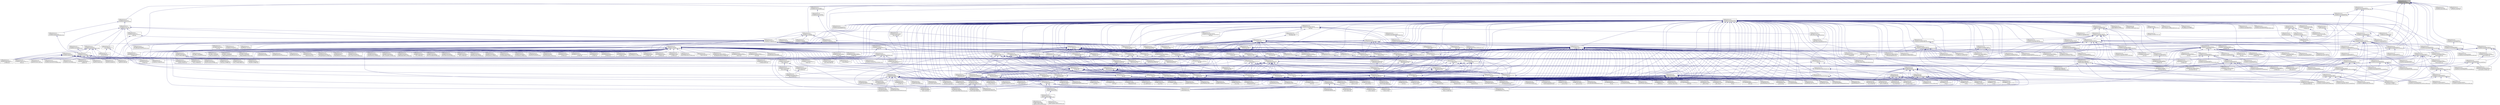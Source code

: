 digraph "3rdParty/trilinos-nox/packages/teuchos/core/src/Teuchos_Describable.hpp"
{
  edge [fontname="Helvetica",fontsize="10",labelfontname="Helvetica",labelfontsize="10"];
  node [fontname="Helvetica",fontsize="10",shape=record];
  Node41 [label="3rdParty/trilinos-nox\l/packages/teuchos/core\l/src/Teuchos_Describable.hpp",height=0.2,width=0.4,color="black", fillcolor="grey75", style="filled", fontcolor="black"];
  Node41 -> Node42 [dir="back",color="midnightblue",fontsize="10",style="solid",fontname="Helvetica"];
  Node42 [label="3rdParty/trilinos-nox\l/packages/belos/src/BelosSolver\lFactory.hpp",height=0.2,width=0.4,color="black", fillcolor="white", style="filled",URL="$da/d4e/_belos_solver_factory_8hpp.html"];
  Node42 -> Node43 [dir="back",color="midnightblue",fontsize="10",style="solid",fontname="Helvetica"];
  Node43 [label="3rdParty/trilinos-nox\l/packages/belos/doc/parameter\lList/createValidParameterList.cpp",height=0.2,width=0.4,color="black", fillcolor="white", style="filled",URL="$d1/db5/create_valid_parameter_list_8cpp.html"];
  Node42 -> Node44 [dir="back",color="midnightblue",fontsize="10",style="solid",fontname="Helvetica"];
  Node44 [label="3rdParty/trilinos-nox\l/packages/belos/epetra\l/test/MINRES/test_minres_hb.cpp",height=0.2,width=0.4,color="black", fillcolor="white", style="filled",URL="$d3/dfd/test__minres__hb_8cpp.html"];
  Node42 -> Node45 [dir="back",color="midnightblue",fontsize="10",style="solid",fontname="Helvetica"];
  Node45 [label="3rdParty/trilinos-nox\l/packages/belos/epetra\l/test/SolverFactory/test\l_solver_factory.cpp",height=0.2,width=0.4,color="black", fillcolor="white", style="filled",URL="$d0/d85/test__solver__factory_8cpp.html",tooltip="Test Belos::SolverFactory with Epetra. "];
  Node42 -> Node46 [dir="back",color="midnightblue",fontsize="10",style="solid",fontname="Helvetica"];
  Node46 [label="3rdParty/trilinos-nox\l/packages/belos/src/Belos\l_Details_LinearSolver.hpp",height=0.2,width=0.4,color="black", fillcolor="white", style="filled",URL="$d2/d2c/_belos___details___linear_solver_8hpp.html",tooltip="Implementation of Trilinos::Details::LinearSolver. "];
  Node46 -> Node47 [dir="back",color="midnightblue",fontsize="10",style="solid",fontname="Helvetica"];
  Node47 [label="3rdParty/trilinos-nox\l/packages/belos/src/Belos\l_Details_LinearSolverFactory.hpp",height=0.2,width=0.4,color="black", fillcolor="white", style="filled",URL="$d1/de3/_belos___details___linear_solver_factory_8hpp.html",tooltip="Implementation of Trilinos::Details::LinearSolverFactory. "];
  Node47 -> Node48 [dir="back",color="midnightblue",fontsize="10",style="solid",fontname="Helvetica"];
  Node48 [label="3rdParty/trilinos-nox\l/packages/belos/epetra\l/src/Belos_Details_Epetra\l_registerLinearSolverFactory.cpp",height=0.2,width=0.4,color="black", fillcolor="white", style="filled",URL="$d2/d3d/_belos___details___epetra__register_linear_solver_factory_8cpp.html"];
  Node47 -> Node49 [dir="back",color="midnightblue",fontsize="10",style="solid",fontname="Helvetica"];
  Node49 [label="3rdParty/trilinos-nox\l/packages/belos/src/Belos\l_Details_registerLinearSolverFactory.cpp",height=0.2,width=0.4,color="black", fillcolor="white", style="filled",URL="$d9/d9d/_belos___details__register_linear_solver_factory_8cpp.html"];
  Node42 -> Node47 [dir="back",color="midnightblue",fontsize="10",style="solid",fontname="Helvetica"];
  Node42 -> Node50 [dir="back",color="midnightblue",fontsize="10",style="solid",fontname="Helvetica"];
  Node50 [label="3rdParty/trilinos-nox\l/packages/belos/test\l/Factory/Factory.cpp",height=0.2,width=0.4,color="black", fillcolor="white", style="filled",URL="$de/d5d/3rd_party_2trilinos-nox_2packages_2belos_2test_2_factory_2_factory_8cpp.html"];
  Node42 -> Node51 [dir="back",color="midnightblue",fontsize="10",style="solid",fontname="Helvetica"];
  Node51 [label="3rdParty/trilinos-nox\l/packages/belos/test\l/RealSolverManager/test\l_factory_complex.cpp",height=0.2,width=0.4,color="black", fillcolor="white", style="filled",URL="$de/d3d/test__factory__complex_8cpp.html"];
  Node42 -> Node52 [dir="back",color="midnightblue",fontsize="10",style="solid",fontname="Helvetica"];
  Node52 [label="3rdParty/trilinos-nox\l/packages/belos/tpetra\l/test/LinearSolverFactory\l/LinearSolverFactory.cpp",height=0.2,width=0.4,color="black", fillcolor="white", style="filled",URL="$d1/d2d/_linear_solver_factory_8cpp.html"];
  Node42 -> Node53 [dir="back",color="midnightblue",fontsize="10",style="solid",fontname="Helvetica"];
  Node53 [label="3rdParty/trilinos-nox\l/packages/belos/tpetra\l/test/MultipleSolves/MultipleSolves.cpp",height=0.2,width=0.4,color="black", fillcolor="white", style="filled",URL="$db/de2/_multiple_solves_8cpp.html"];
  Node41 -> Node54 [dir="back",color="midnightblue",fontsize="10",style="solid",fontname="Helvetica"];
  Node54 [label="3rdParty/trilinos-nox\l/packages/belos/src/BelosStatus\lTest.hpp",height=0.2,width=0.4,color="black", fillcolor="white", style="filled",URL="$dd/dfb/_belos_status_test_8hpp.html",tooltip="Pure virtual base class for defining the status testing capabilities of Belos. "];
  Node54 -> Node55 [dir="back",color="midnightblue",fontsize="10",style="solid",fontname="Helvetica"];
  Node55 [label="3rdParty/trilinos-nox\l/packages/belos/epetra\l/src/BelosEpetraOperator.h",height=0.2,width=0.4,color="black", fillcolor="white", style="filled",URL="$d7/d50/_belos_epetra_operator_8h.html",tooltip="This file provides an Epetra_Operator interface so Belos can be integrated into other codes as an abs..."];
  Node55 -> Node56 [dir="back",color="midnightblue",fontsize="10",style="solid",fontname="Helvetica"];
  Node56 [label="3rdParty/trilinos-nox\l/packages/belos/epetra\l/src/BelosEpetraOperator.cpp",height=0.2,width=0.4,color="black", fillcolor="white", style="filled",URL="$d8/d97/_belos_epetra_operator_8cpp.html",tooltip="This file provides the implementation for an Epetra_Operator interface so Belos can be integrated int..."];
  Node55 -> Node57 [dir="back",color="midnightblue",fontsize="10",style="solid",fontname="Helvetica"];
  Node57 [label="3rdParty/trilinos-nox\l/packages/belos/epetra\l/test/BlockGmres/test_bl\l_fgmres_hb.cpp",height=0.2,width=0.4,color="black", fillcolor="white", style="filled",URL="$de/d36/test__bl__fgmres__hb_8cpp.html"];
  Node55 -> Node58 [dir="back",color="midnightblue",fontsize="10",style="solid",fontname="Helvetica"];
  Node58 [label="3rdParty/trilinos-nox\l/packages/belos/epetra\l/test/BlockGmres/test_bl\l_gmres_diag.cpp",height=0.2,width=0.4,color="black", fillcolor="white", style="filled",URL="$de/dd8/test__bl__gmres__diag_8cpp.html"];
  Node54 -> Node59 [dir="back",color="midnightblue",fontsize="10",style="solid",fontname="Helvetica"];
  Node59 [label="3rdParty/trilinos-nox\l/packages/belos/src/BelosBi\lCGStabIter.hpp",height=0.2,width=0.4,color="black", fillcolor="white", style="filled",URL="$dd/dd5/_belos_bi_c_g_stab_iter_8hpp.html",tooltip="Belos concrete class for performing the pseudo-block BiCGStab iteration. "];
  Node59 -> Node60 [dir="back",color="midnightblue",fontsize="10",style="solid",fontname="Helvetica"];
  Node60 [label="3rdParty/trilinos-nox\l/packages/belos/src/BelosBi\lCGStabSolMgr.hpp",height=0.2,width=0.4,color="black", fillcolor="white", style="filled",URL="$db/d14/_belos_bi_c_g_stab_sol_mgr_8hpp.html",tooltip="The Belos::BiCGStabSolMgr provides a solver manager for the BiCGStab linear solver. "];
  Node60 -> Node61 [dir="back",color="midnightblue",fontsize="10",style="solid",fontname="Helvetica"];
  Node61 [label="3rdParty/trilinos-nox\l/packages/belos/epetra\l/test/BiCGStab/PrecBiCGStabExFile.cpp",height=0.2,width=0.4,color="black", fillcolor="white", style="filled",URL="$dc/ddd/_prec_bi_c_g_stab_ex_file_8cpp.html"];
  Node60 -> Node42 [dir="back",color="midnightblue",fontsize="10",style="solid",fontname="Helvetica"];
  Node60 -> Node50 [dir="back",color="midnightblue",fontsize="10",style="solid",fontname="Helvetica"];
  Node54 -> Node62 [dir="back",color="midnightblue",fontsize="10",style="solid",fontname="Helvetica"];
  Node62 [label="3rdParty/trilinos-nox\l/packages/belos/src/BelosStatus\lTestCombo.hpp",height=0.2,width=0.4,color="black", fillcolor="white", style="filled",URL="$d4/da8/_belos_status_test_combo_8hpp.html",tooltip="Belos::StatusTest for logically combining several status tests. "];
  Node62 -> Node63 [dir="back",color="midnightblue",fontsize="10",style="solid",fontname="Helvetica"];
  Node63 [label="3rdParty/trilinos-nox\l/packages/belos/src/BelosSolver\lManager.hpp",height=0.2,width=0.4,color="black", fillcolor="white", style="filled",URL="$d9/de2/_belos_solver_manager_8hpp.html",tooltip="Pure virtual base class which describes the basic interface for a solver manager. ..."];
  Node63 -> Node42 [dir="back",color="midnightblue",fontsize="10",style="solid",fontname="Helvetica"];
  Node63 -> Node60 [dir="back",color="midnightblue",fontsize="10",style="solid",fontname="Helvetica"];
  Node63 -> Node64 [dir="back",color="midnightblue",fontsize="10",style="solid",fontname="Helvetica"];
  Node64 [label="3rdParty/trilinos-nox\l/packages/belos/src/BelosBlock\lCGSolMgr.hpp",height=0.2,width=0.4,color="black", fillcolor="white", style="filled",URL="$da/d79/_belos_block_c_g_sol_mgr_8hpp.html",tooltip="The Belos::BlockCGSolMgr provides a solver manager for the BlockCG linear solver. ..."];
  Node64 -> Node65 [dir="back",color="midnightblue",fontsize="10",style="solid",fontname="Helvetica"];
  Node65 [label="3rdParty/trilinos-nox\l/packages/belos/epetra\l/example/BlockCG/BlockCGEpetra\lExFile.cpp",height=0.2,width=0.4,color="black", fillcolor="white", style="filled",URL="$d7/dde/_block_c_g_epetra_ex_file_8cpp.html"];
  Node64 -> Node66 [dir="back",color="midnightblue",fontsize="10",style="solid",fontname="Helvetica"];
  Node66 [label="3rdParty/trilinos-nox\l/packages/belos/epetra\l/example/BlockCG/BlockPrecCGEpetra\lExFile.cpp",height=0.2,width=0.4,color="black", fillcolor="white", style="filled",URL="$d9/d38/_block_prec_c_g_epetra_ex_file_8cpp.html"];
  Node64 -> Node55 [dir="back",color="midnightblue",fontsize="10",style="solid",fontname="Helvetica"];
  Node64 -> Node67 [dir="back",color="midnightblue",fontsize="10",style="solid",fontname="Helvetica"];
  Node67 [label="3rdParty/trilinos-nox\l/packages/belos/epetra\l/test/BlockCG/test_bl_cg_hb.cpp",height=0.2,width=0.4,color="black", fillcolor="white", style="filled",URL="$d5/df2/epetra_2test_2_block_c_g_2test__bl__cg__hb_8cpp.html"];
  Node64 -> Node68 [dir="back",color="midnightblue",fontsize="10",style="solid",fontname="Helvetica"];
  Node68 [label="3rdParty/trilinos-nox\l/packages/belos/epetra\l/test/BlockCG/test_bl_cg\l_set_res.cpp",height=0.2,width=0.4,color="black", fillcolor="white", style="filled",URL="$db/de1/test__bl__cg__set__res_8cpp.html"];
  Node64 -> Node69 [dir="back",color="midnightblue",fontsize="10",style="solid",fontname="Helvetica"];
  Node69 [label="3rdParty/trilinos-nox\l/packages/belos/epetra\l/test/BlockCG/test_bl_pcg_hb.cpp",height=0.2,width=0.4,color="black", fillcolor="white", style="filled",URL="$d5/df6/test__bl__pcg__hb_8cpp.html"];
  Node64 -> Node70 [dir="back",color="midnightblue",fontsize="10",style="solid",fontname="Helvetica"];
  Node70 [label="3rdParty/trilinos-nox\l/packages/belos/epetra\l/test/BlockCG/test_bl_pcg\l_set_res.cpp",height=0.2,width=0.4,color="black", fillcolor="white", style="filled",URL="$dc/d05/test__bl__pcg__set__res_8cpp.html"];
  Node64 -> Node71 [dir="back",color="midnightblue",fontsize="10",style="solid",fontname="Helvetica"];
  Node71 [label="3rdParty/trilinos-nox\l/packages/belos/epetra\l/test/BlockCG/test_resolve\l_cg_hb.cpp",height=0.2,width=0.4,color="black", fillcolor="white", style="filled",URL="$de/dcd/test__resolve__cg__hb_8cpp.html"];
  Node64 -> Node72 [dir="back",color="midnightblue",fontsize="10",style="solid",fontname="Helvetica"];
  Node72 [label="3rdParty/trilinos-nox\l/packages/belos/epetra\l/test/Epetra64Driver/cxx\l_main.cpp",height=0.2,width=0.4,color="black", fillcolor="white", style="filled",URL="$d1/db5/belos_2epetra_2test_2_epetra64_driver_2cxx__main_8cpp.html"];
  Node64 -> Node42 [dir="back",color="midnightblue",fontsize="10",style="solid",fontname="Helvetica"];
  Node64 -> Node73 [dir="back",color="midnightblue",fontsize="10",style="solid",fontname="Helvetica"];
  Node73 [label="3rdParty/trilinos-nox\l/packages/belos/test\l/BlockCG/test_bl_cg_complex\l_hb.cpp",height=0.2,width=0.4,color="black", fillcolor="white", style="filled",URL="$df/d4e/test_2_block_c_g_2test__bl__cg__complex__hb_8cpp.html"];
  Node64 -> Node50 [dir="back",color="midnightblue",fontsize="10",style="solid",fontname="Helvetica"];
  Node64 -> Node74 [dir="back",color="midnightblue",fontsize="10",style="solid",fontname="Helvetica"];
  Node74 [label="3rdParty/trilinos-nox\l/packages/belos/tpetra\l/test/BlockCG/test_bl_cg\l_complex_hb.cpp",height=0.2,width=0.4,color="black", fillcolor="white", style="filled",URL="$d3/de7/tpetra_2test_2_block_c_g_2test__bl__cg__complex__hb_8cpp.html"];
  Node64 -> Node75 [dir="back",color="midnightblue",fontsize="10",style="solid",fontname="Helvetica"];
  Node75 [label="3rdParty/trilinos-nox\l/packages/belos/tpetra\l/test/BlockCG/test_bl_cg_hb.cpp",height=0.2,width=0.4,color="black", fillcolor="white", style="filled",URL="$d4/de2/tpetra_2test_2_block_c_g_2test__bl__cg__hb_8cpp.html"];
  Node64 -> Node76 [dir="back",color="midnightblue",fontsize="10",style="solid",fontname="Helvetica"];
  Node76 [label="3rdParty/trilinos-nox\l/packages/belos/tpetra\l/test/FixedPoint/test_fp_hb.cpp",height=0.2,width=0.4,color="black", fillcolor="white", style="filled",URL="$d6/d88/tpetra_2test_2_fixed_point_2test__fp__hb_8cpp.html"];
  Node63 -> Node77 [dir="back",color="midnightblue",fontsize="10",style="solid",fontname="Helvetica"];
  Node77 [label="3rdParty/trilinos-nox\l/packages/belos/src/BelosBlock\lGCRODRSolMgr.hpp",height=0.2,width=0.4,color="black", fillcolor="white", style="filled",URL="$dc/d53/_belos_block_g_c_r_o_d_r_sol_mgr_8hpp.html",tooltip="A solver manager for the Block GCRO-DR (Block Recycling GMRES) linear solver. "];
  Node77 -> Node78 [dir="back",color="midnightblue",fontsize="10",style="solid",fontname="Helvetica"];
  Node78 [label="3rdParty/trilinos-nox\l/packages/belos/tpetra\l/test/BlockGCRODR/test\l_block_gcrodr.cpp",height=0.2,width=0.4,color="black", fillcolor="white", style="filled",URL="$dc/d6b/test__block__gcrodr_8cpp.html"];
  Node63 -> Node79 [dir="back",color="midnightblue",fontsize="10",style="solid",fontname="Helvetica"];
  Node79 [label="3rdParty/trilinos-nox\l/packages/belos/src/BelosBlock\lGmresSolMgr.hpp",height=0.2,width=0.4,color="black", fillcolor="white", style="filled",URL="$d6/d92/_belos_block_gmres_sol_mgr_8hpp.html",tooltip="The Belos::BlockGmresSolMgr provides a solver manager for the BlockGmres linear solver. "];
  Node79 -> Node80 [dir="back",color="midnightblue",fontsize="10",style="solid",fontname="Helvetica"];
  Node80 [label="3rdParty/trilinos-nox\l/packages/belos/epetra\l/example/BlockGmres/BlockFlexGmres\lEpetraExFile.cpp",height=0.2,width=0.4,color="black", fillcolor="white", style="filled",URL="$d6/da8/_block_flex_gmres_epetra_ex_file_8cpp.html"];
  Node79 -> Node81 [dir="back",color="midnightblue",fontsize="10",style="solid",fontname="Helvetica"];
  Node81 [label="3rdParty/trilinos-nox\l/packages/belos/epetra\l/example/BlockGmres/BlockGmres\lEpetraExFile.cpp",height=0.2,width=0.4,color="black", fillcolor="white", style="filled",URL="$d9/d34/_block_gmres_epetra_ex_file_8cpp.html"];
  Node79 -> Node82 [dir="back",color="midnightblue",fontsize="10",style="solid",fontname="Helvetica"];
  Node82 [label="3rdParty/trilinos-nox\l/packages/belos/epetra\l/example/BlockGmres/BlockGmres\lPolyEpetraExFile.cpp",height=0.2,width=0.4,color="black", fillcolor="white", style="filled",URL="$dc/d56/_block_gmres_poly_epetra_ex_file_8cpp.html"];
  Node79 -> Node83 [dir="back",color="midnightblue",fontsize="10",style="solid",fontname="Helvetica"];
  Node83 [label="3rdParty/trilinos-nox\l/packages/belos/epetra\l/example/BlockGmres/BlockPrecGmres\lEpetraExFile.cpp",height=0.2,width=0.4,color="black", fillcolor="white", style="filled",URL="$d1/d03/_block_prec_gmres_epetra_ex_file_8cpp.html"];
  Node79 -> Node55 [dir="back",color="midnightblue",fontsize="10",style="solid",fontname="Helvetica"];
  Node79 -> Node57 [dir="back",color="midnightblue",fontsize="10",style="solid",fontname="Helvetica"];
  Node79 -> Node58 [dir="back",color="midnightblue",fontsize="10",style="solid",fontname="Helvetica"];
  Node79 -> Node84 [dir="back",color="midnightblue",fontsize="10",style="solid",fontname="Helvetica"];
  Node84 [label="3rdParty/trilinos-nox\l/packages/belos/epetra\l/test/BlockGmres/test_bl\l_gmres_hb.cpp",height=0.2,width=0.4,color="black", fillcolor="white", style="filled",URL="$d1/d3c/test__bl__gmres__hb_8cpp.html"];
  Node79 -> Node85 [dir="back",color="midnightblue",fontsize="10",style="solid",fontname="Helvetica"];
  Node85 [label="3rdParty/trilinos-nox\l/packages/belos/epetra\l/test/BlockGmres/test_bl\l_pgmres_hb.cpp",height=0.2,width=0.4,color="black", fillcolor="white", style="filled",URL="$d3/d98/test__bl__pgmres__hb_8cpp.html"];
  Node79 -> Node86 [dir="back",color="midnightblue",fontsize="10",style="solid",fontname="Helvetica"];
  Node86 [label="3rdParty/trilinos-nox\l/packages/belos/epetra\l/test/BlockGmres/test_resolve\l_gmres_hb.cpp",height=0.2,width=0.4,color="black", fillcolor="white", style="filled",URL="$dd/d05/test__resolve__gmres__hb_8cpp.html"];
  Node79 -> Node42 [dir="back",color="midnightblue",fontsize="10",style="solid",fontname="Helvetica"];
  Node79 -> Node87 [dir="back",color="midnightblue",fontsize="10",style="solid",fontname="Helvetica"];
  Node87 [label="3rdParty/trilinos-nox\l/packages/belos/test\l/BlockGmres/test_bl_gmres\l_complex_hb.cpp",height=0.2,width=0.4,color="black", fillcolor="white", style="filled",URL="$d2/d50/test__bl__gmres__complex__hb_8cpp.html"];
  Node79 -> Node50 [dir="back",color="midnightblue",fontsize="10",style="solid",fontname="Helvetica"];
  Node79 -> Node88 [dir="back",color="midnightblue",fontsize="10",style="solid",fontname="Helvetica"];
  Node88 [label="3rdParty/trilinos-nox\l/packages/belos/tpetra\l/test/BlockGmres/test_bl\l_gmres_hb_df.cpp",height=0.2,width=0.4,color="black", fillcolor="white", style="filled",URL="$d8/d21/test__bl__gmres__hb__df_8cpp.html"];
  Node63 -> Node89 [dir="back",color="midnightblue",fontsize="10",style="solid",fontname="Helvetica"];
  Node89 [label="3rdParty/trilinos-nox\l/packages/belos/src/BelosFixed\lPointSolMgr.hpp",height=0.2,width=0.4,color="black", fillcolor="white", style="filled",URL="$d0/d69/_belos_fixed_point_sol_mgr_8hpp.html",tooltip="The Belos::FixedPointSolMgr provides a solver manager for the FixedPoint linear solver. "];
  Node89 -> Node90 [dir="back",color="midnightblue",fontsize="10",style="solid",fontname="Helvetica"];
  Node90 [label="3rdParty/trilinos-nox\l/packages/belos/epetra\l/test/FixedPoint/test_fp_hb.cpp",height=0.2,width=0.4,color="black", fillcolor="white", style="filled",URL="$d0/de9/epetra_2test_2_fixed_point_2test__fp__hb_8cpp.html"];
  Node89 -> Node42 [dir="back",color="midnightblue",fontsize="10",style="solid",fontname="Helvetica"];
  Node89 -> Node50 [dir="back",color="midnightblue",fontsize="10",style="solid",fontname="Helvetica"];
  Node63 -> Node91 [dir="back",color="midnightblue",fontsize="10",style="solid",fontname="Helvetica"];
  Node91 [label="3rdParty/trilinos-nox\l/packages/belos/src/BelosGCRODRSol\lMgr.hpp",height=0.2,width=0.4,color="black", fillcolor="white", style="filled",URL="$d3/dd2/_belos_g_c_r_o_d_r_sol_mgr_8hpp.html",tooltip="Declaration and definition of Belos::GCRODRSolMgr, which implements the GCRODR (recycling GMRES) solv..."];
  Node91 -> Node92 [dir="back",color="midnightblue",fontsize="10",style="solid",fontname="Helvetica"];
  Node92 [label="3rdParty/trilinos-nox\l/packages/belos/epetra\l/example/GCRODR/GCRODREpetraEx\lFile.cpp",height=0.2,width=0.4,color="black", fillcolor="white", style="filled",URL="$de/db8/_g_c_r_o_d_r_epetra_ex_file_8cpp.html"];
  Node91 -> Node93 [dir="back",color="midnightblue",fontsize="10",style="solid",fontname="Helvetica"];
  Node93 [label="3rdParty/trilinos-nox\l/packages/belos/epetra\l/example/GCRODR/PrecGCRODREpetra\lExFile.cpp",height=0.2,width=0.4,color="black", fillcolor="white", style="filled",URL="$df/d74/_prec_g_c_r_o_d_r_epetra_ex_file_8cpp.html"];
  Node91 -> Node94 [dir="back",color="midnightblue",fontsize="10",style="solid",fontname="Helvetica"];
  Node94 [label="3rdParty/trilinos-nox\l/packages/belos/epetra\l/test/GCRODR/test_gcrodr_hb.cpp",height=0.2,width=0.4,color="black", fillcolor="white", style="filled",URL="$d0/d0b/test__gcrodr__hb_8cpp.html"];
  Node91 -> Node95 [dir="back",color="midnightblue",fontsize="10",style="solid",fontname="Helvetica"];
  Node95 [label="3rdParty/trilinos-nox\l/packages/belos/epetra\l/test/GCRODR/test_prec\l_gcrodr_hb.cpp",height=0.2,width=0.4,color="black", fillcolor="white", style="filled",URL="$d1/d5a/test__prec__gcrodr__hb_8cpp.html"];
  Node91 -> Node42 [dir="back",color="midnightblue",fontsize="10",style="solid",fontname="Helvetica"];
  Node91 -> Node50 [dir="back",color="midnightblue",fontsize="10",style="solid",fontname="Helvetica"];
  Node91 -> Node96 [dir="back",color="midnightblue",fontsize="10",style="solid",fontname="Helvetica"];
  Node96 [label="3rdParty/trilinos-nox\l/packages/belos/test\l/GCRODR/test_gcrodr_complex\l_hb.cpp",height=0.2,width=0.4,color="black", fillcolor="white", style="filled",URL="$d4/d8d/test__gcrodr__complex__hb_8cpp.html"];
  Node91 -> Node97 [dir="back",color="midnightblue",fontsize="10",style="solid",fontname="Helvetica"];
  Node97 [label="3rdParty/trilinos-nox\l/packages/belos/test\l/RealSolverManager/test\l_gcrodr_complex.cpp",height=0.2,width=0.4,color="black", fillcolor="white", style="filled",URL="$dd/dd3/test__gcrodr__complex_8cpp.html"];
  Node63 -> Node98 [dir="back",color="midnightblue",fontsize="10",style="solid",fontname="Helvetica"];
  Node98 [label="3rdParty/trilinos-nox\l/packages/belos/src/BelosGmres\lPolySolMgr.hpp",height=0.2,width=0.4,color="black", fillcolor="white", style="filled",URL="$dd/d95/_belos_gmres_poly_sol_mgr_8hpp.html",tooltip="Declaration and definition of Belos::GmresPolySolMgr (hybrid block GMRES linear solver). "];
  Node98 -> Node82 [dir="back",color="midnightblue",fontsize="10",style="solid",fontname="Helvetica"];
  Node98 -> Node42 [dir="back",color="midnightblue",fontsize="10",style="solid",fontname="Helvetica"];
  Node63 -> Node99 [dir="back",color="midnightblue",fontsize="10",style="solid",fontname="Helvetica"];
  Node99 [label="3rdParty/trilinos-nox\l/packages/belos/src/BelosLSQRSol\lMgr.hpp",height=0.2,width=0.4,color="black", fillcolor="white", style="filled",URL="$d8/daa/_belos_l_s_q_r_sol_mgr_8hpp.html",tooltip="LSQRSolMgr: interface to the LSQR method. "];
  Node99 -> Node100 [dir="back",color="midnightblue",fontsize="10",style="solid",fontname="Helvetica"];
  Node100 [label="3rdParty/trilinos-nox\l/packages/belos/epetra\l/example/LSQR/LSQREpetraExFile.cpp",height=0.2,width=0.4,color="black", fillcolor="white", style="filled",URL="$d6/d18/_l_s_q_r_epetra_ex_file_8cpp.html"];
  Node99 -> Node101 [dir="back",color="midnightblue",fontsize="10",style="solid",fontname="Helvetica"];
  Node101 [label="3rdParty/trilinos-nox\l/packages/belos/epetra\l/example/LSQR/PrecLSQREpetraEx\lFile.cpp",height=0.2,width=0.4,color="black", fillcolor="white", style="filled",URL="$d8/d1a/_prec_l_s_q_r_epetra_ex_file_8cpp.html"];
  Node99 -> Node42 [dir="back",color="midnightblue",fontsize="10",style="solid",fontname="Helvetica"];
  Node99 -> Node50 [dir="back",color="midnightblue",fontsize="10",style="solid",fontname="Helvetica"];
  Node99 -> Node102 [dir="back",color="midnightblue",fontsize="10",style="solid",fontname="Helvetica"];
  Node102 [label="3rdParty/trilinos-nox\l/packages/belos/test\l/RealSolverManager/test\l_lsqr_complex.cpp",height=0.2,width=0.4,color="black", fillcolor="white", style="filled",URL="$dc/d85/test__lsqr__complex_8cpp.html"];
  Node63 -> Node103 [dir="back",color="midnightblue",fontsize="10",style="solid",fontname="Helvetica"];
  Node103 [label="3rdParty/trilinos-nox\l/packages/belos/src/BelosMinres\lSolMgr.hpp",height=0.2,width=0.4,color="black", fillcolor="white", style="filled",URL="$d1/d93/_belos_minres_sol_mgr_8hpp.html",tooltip="Solver manager for the MINRES linear solver. "];
  Node103 -> Node104 [dir="back",color="midnightblue",fontsize="10",style="solid",fontname="Helvetica"];
  Node104 [label="3rdParty/trilinos-nox\l/packages/belos/epetra\l/test/MINRES/test_minres\l_indefinite.cpp",height=0.2,width=0.4,color="black", fillcolor="white", style="filled",URL="$dd/ded/test__minres__indefinite_8cpp.html"];
  Node103 -> Node42 [dir="back",color="midnightblue",fontsize="10",style="solid",fontname="Helvetica"];
  Node103 -> Node105 [dir="back",color="midnightblue",fontsize="10",style="solid",fontname="Helvetica"];
  Node105 [label="3rdParty/trilinos-nox\l/packages/belos/test\l/MINRES/test_minres_complex\l_hb.cpp",height=0.2,width=0.4,color="black", fillcolor="white", style="filled",URL="$d4/da9/test__minres__complex__hb_8cpp.html"];
  Node63 -> Node106 [dir="back",color="midnightblue",fontsize="10",style="solid",fontname="Helvetica"];
  Node106 [label="3rdParty/trilinos-nox\l/packages/belos/src/BelosPCPGSol\lMgr.hpp",height=0.2,width=0.4,color="black", fillcolor="white", style="filled",URL="$db/d1c/_belos_p_c_p_g_sol_mgr_8hpp.html",tooltip="Declaration and definition of Belos::PCPGSolMgr (PCPG iterative linear solver). "];
  Node106 -> Node107 [dir="back",color="midnightblue",fontsize="10",style="solid",fontname="Helvetica"];
  Node107 [label="3rdParty/trilinos-nox\l/packages/belos/epetra\l/example/PCPG/PCPGEpetraExFile.cpp",height=0.2,width=0.4,color="black", fillcolor="white", style="filled",URL="$d2/de7/_p_c_p_g_epetra_ex_file_8cpp.html"];
  Node106 -> Node108 [dir="back",color="midnightblue",fontsize="10",style="solid",fontname="Helvetica"];
  Node108 [label="3rdParty/trilinos-nox\l/packages/belos/epetra\l/test/PCPG/test_pcpg_epetraex.cpp",height=0.2,width=0.4,color="black", fillcolor="white", style="filled",URL="$d1/db6/test__pcpg__epetraex_8cpp.html"];
  Node106 -> Node42 [dir="back",color="midnightblue",fontsize="10",style="solid",fontname="Helvetica"];
  Node106 -> Node50 [dir="back",color="midnightblue",fontsize="10",style="solid",fontname="Helvetica"];
  Node63 -> Node109 [dir="back",color="midnightblue",fontsize="10",style="solid",fontname="Helvetica"];
  Node109 [label="3rdParty/trilinos-nox\l/packages/belos/src/BelosPseudo\lBlockCGSolMgr.hpp",height=0.2,width=0.4,color="black", fillcolor="white", style="filled",URL="$de/d01/_belos_pseudo_block_c_g_sol_mgr_8hpp.html",tooltip="The Belos::PseudoBlockCGSolMgr provides a solver manager for the BlockCG linear solver. "];
  Node109 -> Node110 [dir="back",color="midnightblue",fontsize="10",style="solid",fontname="Helvetica"];
  Node110 [label="3rdParty/trilinos-nox\l/packages/belos/epetra\l/example/BlockCG/PseudoBlockCGEpetra\lExFile.cpp",height=0.2,width=0.4,color="black", fillcolor="white", style="filled",URL="$d1/dd3/_pseudo_block_c_g_epetra_ex_file_8cpp.html"];
  Node109 -> Node111 [dir="back",color="midnightblue",fontsize="10",style="solid",fontname="Helvetica"];
  Node111 [label="3rdParty/trilinos-nox\l/packages/belos/epetra\l/example/BlockCG/PseudoBlockPrec\lCGEpetraExFile.cpp",height=0.2,width=0.4,color="black", fillcolor="white", style="filled",URL="$dc/d74/_pseudo_block_prec_c_g_epetra_ex_file_8cpp.html"];
  Node109 -> Node55 [dir="back",color="midnightblue",fontsize="10",style="solid",fontname="Helvetica"];
  Node109 -> Node112 [dir="back",color="midnightblue",fontsize="10",style="solid",fontname="Helvetica"];
  Node112 [label="3rdParty/trilinos-nox\l/packages/belos/epetra\l/test/BlockCG/test_pseudo\l_cg_indefinite.cpp",height=0.2,width=0.4,color="black", fillcolor="white", style="filled",URL="$d4/df6/test__pseudo__cg__indefinite_8cpp.html"];
  Node109 -> Node113 [dir="back",color="midnightblue",fontsize="10",style="solid",fontname="Helvetica"];
  Node113 [label="3rdParty/trilinos-nox\l/packages/belos/epetra\l/test/BlockCG/test_pseudo\l_pcg_hb.cpp",height=0.2,width=0.4,color="black", fillcolor="white", style="filled",URL="$d7/de5/test__pseudo__pcg__hb_8cpp.html"];
  Node109 -> Node71 [dir="back",color="midnightblue",fontsize="10",style="solid",fontname="Helvetica"];
  Node109 -> Node42 [dir="back",color="midnightblue",fontsize="10",style="solid",fontname="Helvetica"];
  Node109 -> Node50 [dir="back",color="midnightblue",fontsize="10",style="solid",fontname="Helvetica"];
  Node109 -> Node114 [dir="back",color="midnightblue",fontsize="10",style="solid",fontname="Helvetica"];
  Node114 [label="3rdParty/trilinos-nox\l/packages/belos/tpetra\l/example/WrapTpetraSolver\l/wrapTpetraSolver.cpp",height=0.2,width=0.4,color="black", fillcolor="white", style="filled",URL="$d7/d58/wrap_tpetra_solver_8cpp.html",tooltip="Example of how to wrap a \"native\" solver as a Belos solver. "];
  Node109 -> Node115 [dir="back",color="midnightblue",fontsize="10",style="solid",fontname="Helvetica"];
  Node115 [label="3rdParty/trilinos-nox\l/packages/belos/tpetra\l/test/BlockCG/test_bl_cg\l_hb_multiprec.cpp",height=0.2,width=0.4,color="black", fillcolor="white", style="filled",URL="$d4/d8c/test__bl__cg__hb__multiprec_8cpp.html"];
  Node109 -> Node116 [dir="back",color="midnightblue",fontsize="10",style="solid",fontname="Helvetica"];
  Node116 [label="3rdParty/trilinos-nox\l/packages/belos/tpetra\l/test/BlockCG/test_pseudo\l_bl_cg_hb.cpp",height=0.2,width=0.4,color="black", fillcolor="white", style="filled",URL="$da/dbd/test__pseudo__bl__cg__hb_8cpp.html"];
  Node63 -> Node117 [dir="back",color="midnightblue",fontsize="10",style="solid",fontname="Helvetica"];
  Node117 [label="3rdParty/trilinos-nox\l/packages/belos/src/BelosPseudo\lBlockGmresSolMgr.hpp",height=0.2,width=0.4,color="black", fillcolor="white", style="filled",URL="$d5/d61/_belos_pseudo_block_gmres_sol_mgr_8hpp.html",tooltip="The Belos::PseudoBlockGmresSolMgr provides a solver manager for the BlockGmres linear solver..."];
  Node117 -> Node118 [dir="back",color="midnightblue",fontsize="10",style="solid",fontname="Helvetica"];
  Node118 [label="3rdParty/trilinos-nox\l/packages/belos/epetra\l/example/BlockGmres/PseudoBlock\lGmresEpetraExFile.cpp",height=0.2,width=0.4,color="black", fillcolor="white", style="filled",URL="$df/dd5/_pseudo_block_gmres_epetra_ex_file_8cpp.html"];
  Node117 -> Node119 [dir="back",color="midnightblue",fontsize="10",style="solid",fontname="Helvetica"];
  Node119 [label="3rdParty/trilinos-nox\l/packages/belos/epetra\l/example/BlockGmres/PseudoBlock\lPrecGmresEpetraExFile.cpp",height=0.2,width=0.4,color="black", fillcolor="white", style="filled",URL="$d2/d73/_pseudo_block_prec_gmres_epetra_ex_file_8cpp.html"];
  Node117 -> Node55 [dir="back",color="midnightblue",fontsize="10",style="solid",fontname="Helvetica"];
  Node117 -> Node57 [dir="back",color="midnightblue",fontsize="10",style="solid",fontname="Helvetica"];
  Node117 -> Node84 [dir="back",color="midnightblue",fontsize="10",style="solid",fontname="Helvetica"];
  Node117 -> Node85 [dir="back",color="midnightblue",fontsize="10",style="solid",fontname="Helvetica"];
  Node117 -> Node120 [dir="back",color="midnightblue",fontsize="10",style="solid",fontname="Helvetica"];
  Node120 [label="3rdParty/trilinos-nox\l/packages/belos/epetra\l/test/BlockGmres/test_pseudo\l_gmres_hb.cpp",height=0.2,width=0.4,color="black", fillcolor="white", style="filled",URL="$df/d70/test__pseudo__gmres__hb_8cpp.html"];
  Node117 -> Node121 [dir="back",color="midnightblue",fontsize="10",style="solid",fontname="Helvetica"];
  Node121 [label="3rdParty/trilinos-nox\l/packages/belos/epetra\l/test/BlockGmres/test_pseudo\l_pgmres_hb.cpp",height=0.2,width=0.4,color="black", fillcolor="white", style="filled",URL="$dd/dd8/test__pseudo__pgmres__hb_8cpp.html"];
  Node117 -> Node86 [dir="back",color="midnightblue",fontsize="10",style="solid",fontname="Helvetica"];
  Node117 -> Node122 [dir="back",color="midnightblue",fontsize="10",style="solid",fontname="Helvetica"];
  Node122 [label="3rdParty/trilinos-nox\l/packages/belos/epetra\l/test/hypre/hypre_UnitTest.cpp",height=0.2,width=0.4,color="black", fillcolor="white", style="filled",URL="$d9/dad/hypre___unit_test_8cpp.html"];
  Node117 -> Node42 [dir="back",color="midnightblue",fontsize="10",style="solid",fontname="Helvetica"];
  Node117 -> Node87 [dir="back",color="midnightblue",fontsize="10",style="solid",fontname="Helvetica"];
  Node117 -> Node50 [dir="back",color="midnightblue",fontsize="10",style="solid",fontname="Helvetica"];
  Node63 -> Node123 [dir="back",color="midnightblue",fontsize="10",style="solid",fontname="Helvetica"];
  Node123 [label="3rdParty/trilinos-nox\l/packages/belos/src/BelosPseudo\lBlockStochasticCGSolMgr.hpp",height=0.2,width=0.4,color="black", fillcolor="white", style="filled",URL="$d7/d38/_belos_pseudo_block_stochastic_c_g_sol_mgr_8hpp.html",tooltip="The Belos::PseudoBlockStochasticCGSolMgr provides a solver manager for the stochastic BlockCG linear ..."];
  Node123 -> Node124 [dir="back",color="midnightblue",fontsize="10",style="solid",fontname="Helvetica"];
  Node124 [label="3rdParty/trilinos-nox\l/packages/belos/epetra\l/test/BlockCG/test_pseudo\l_stochastic_pcg_hb.cpp",height=0.2,width=0.4,color="black", fillcolor="white", style="filled",URL="$d8/de0/test__pseudo__stochastic__pcg__hb_8cpp.html"];
  Node123 -> Node42 [dir="back",color="midnightblue",fontsize="10",style="solid",fontname="Helvetica"];
  Node123 -> Node125 [dir="back",color="midnightblue",fontsize="10",style="solid",fontname="Helvetica"];
  Node125 [label="3rdParty/trilinos-nox\l/packages/belos/tpetra\l/test/BlockCG/test_pseudo\l_stochastic_cg_hb.cpp",height=0.2,width=0.4,color="black", fillcolor="white", style="filled",URL="$d4/de4/test__pseudo__stochastic__cg__hb_8cpp.html"];
  Node63 -> Node126 [dir="back",color="midnightblue",fontsize="10",style="solid",fontname="Helvetica"];
  Node126 [label="3rdParty/trilinos-nox\l/packages/belos/src/BelosPseudo\lBlockTFQMRSolMgr.hpp",height=0.2,width=0.4,color="black", fillcolor="white", style="filled",URL="$d4/dfc/_belos_pseudo_block_t_f_q_m_r_sol_mgr_8hpp.html",tooltip="The Belos::PseudoBlockTFQMRSolMgr provides a solver manager for the pseudo-block TFQMR linear solver..."];
  Node126 -> Node127 [dir="back",color="midnightblue",fontsize="10",style="solid",fontname="Helvetica"];
  Node127 [label="3rdParty/trilinos-nox\l/packages/belos/epetra\l/example/TFQMR/PseudoBlockTFQMREpetra\lExFile.cpp",height=0.2,width=0.4,color="black", fillcolor="white", style="filled",URL="$da/d26/_pseudo_block_t_f_q_m_r_epetra_ex_file_8cpp.html"];
  Node126 -> Node128 [dir="back",color="midnightblue",fontsize="10",style="solid",fontname="Helvetica"];
  Node128 [label="3rdParty/trilinos-nox\l/packages/belos/epetra\l/test/TFQMR/test_pseudo\l_ptfqmr_hb.cpp",height=0.2,width=0.4,color="black", fillcolor="white", style="filled",URL="$d1/dfe/test__pseudo__ptfqmr__hb_8cpp.html"];
  Node126 -> Node129 [dir="back",color="midnightblue",fontsize="10",style="solid",fontname="Helvetica"];
  Node129 [label="3rdParty/trilinos-nox\l/packages/belos/epetra\l/test/TFQMR/test_pseudo\l_tfqmr_hb.cpp",height=0.2,width=0.4,color="black", fillcolor="white", style="filled",URL="$d9/d72/test__pseudo__tfqmr__hb_8cpp.html"];
  Node126 -> Node42 [dir="back",color="midnightblue",fontsize="10",style="solid",fontname="Helvetica"];
  Node126 -> Node130 [dir="back",color="midnightblue",fontsize="10",style="solid",fontname="Helvetica"];
  Node130 [label="3rdParty/trilinos-nox\l/packages/belos/test\l/TFQMR/test_pseudo_tfqmr\l_complex_hb.cpp",height=0.2,width=0.4,color="black", fillcolor="white", style="filled",URL="$da/db9/test__pseudo__tfqmr__complex__hb_8cpp.html"];
  Node63 -> Node131 [dir="back",color="midnightblue",fontsize="10",style="solid",fontname="Helvetica"];
  Node131 [label="3rdParty/trilinos-nox\l/packages/belos/src/BelosRCGSol\lMgr.hpp",height=0.2,width=0.4,color="black", fillcolor="white", style="filled",URL="$df/dee/_belos_r_c_g_sol_mgr_8hpp.html",tooltip="The Belos::RCGSolMgr provides a solver manager for the RCG (Recycling Conjugate Gradient) linear solv..."];
  Node131 -> Node132 [dir="back",color="midnightblue",fontsize="10",style="solid",fontname="Helvetica"];
  Node132 [label="3rdParty/trilinos-nox\l/packages/belos/epetra\l/example/RCG/RCGEpetraExFile.cpp",height=0.2,width=0.4,color="black", fillcolor="white", style="filled",URL="$dd/dcf/_r_c_g_epetra_ex_file_8cpp.html"];
  Node131 -> Node133 [dir="back",color="midnightblue",fontsize="10",style="solid",fontname="Helvetica"];
  Node133 [label="3rdParty/trilinos-nox\l/packages/belos/epetra\l/test/RCG/test_prec_rcg_hb.cpp",height=0.2,width=0.4,color="black", fillcolor="white", style="filled",URL="$de/dd3/test__prec__rcg__hb_8cpp.html"];
  Node131 -> Node134 [dir="back",color="midnightblue",fontsize="10",style="solid",fontname="Helvetica"];
  Node134 [label="3rdParty/trilinos-nox\l/packages/belos/epetra\l/test/RCG/test_rcg_hb.cpp",height=0.2,width=0.4,color="black", fillcolor="white", style="filled",URL="$df/de7/test__rcg__hb_8cpp.html"];
  Node131 -> Node42 [dir="back",color="midnightblue",fontsize="10",style="solid",fontname="Helvetica"];
  Node131 -> Node50 [dir="back",color="midnightblue",fontsize="10",style="solid",fontname="Helvetica"];
  Node131 -> Node135 [dir="back",color="midnightblue",fontsize="10",style="solid",fontname="Helvetica"];
  Node135 [label="3rdParty/trilinos-nox\l/packages/belos/test\l/RealSolverManager/test\l_rcg_complex.cpp",height=0.2,width=0.4,color="black", fillcolor="white", style="filled",URL="$dc/dfa/test__rcg__complex_8cpp.html"];
  Node63 -> Node136 [dir="back",color="midnightblue",fontsize="10",style="solid",fontname="Helvetica"];
  Node136 [label="3rdParty/trilinos-nox\l/packages/belos/src/BelosTFQMRSol\lMgr.hpp",height=0.2,width=0.4,color="black", fillcolor="white", style="filled",URL="$dd/dba/_belos_t_f_q_m_r_sol_mgr_8hpp.html",tooltip="The Belos::TFQMRSolMgr provides a solver manager for the TFQMR linear solver. "];
  Node136 -> Node137 [dir="back",color="midnightblue",fontsize="10",style="solid",fontname="Helvetica"];
  Node137 [label="3rdParty/trilinos-nox\l/packages/belos/epetra\l/example/TFQMR/TFQMREpetraExFile.cpp",height=0.2,width=0.4,color="black", fillcolor="white", style="filled",URL="$db/d90/_t_f_q_m_r_epetra_ex_file_8cpp.html"];
  Node136 -> Node138 [dir="back",color="midnightblue",fontsize="10",style="solid",fontname="Helvetica"];
  Node138 [label="3rdParty/trilinos-nox\l/packages/belos/epetra\l/test/TFQMR/test_ptfqmr_hb.cpp",height=0.2,width=0.4,color="black", fillcolor="white", style="filled",URL="$d6/d5c/test__ptfqmr__hb_8cpp.html"];
  Node136 -> Node139 [dir="back",color="midnightblue",fontsize="10",style="solid",fontname="Helvetica"];
  Node139 [label="3rdParty/trilinos-nox\l/packages/belos/epetra\l/test/TFQMR/test_tfqmr_hb.cpp",height=0.2,width=0.4,color="black", fillcolor="white", style="filled",URL="$d3/dfd/test__tfqmr__hb_8cpp.html"];
  Node136 -> Node42 [dir="back",color="midnightblue",fontsize="10",style="solid",fontname="Helvetica"];
  Node136 -> Node140 [dir="back",color="midnightblue",fontsize="10",style="solid",fontname="Helvetica"];
  Node140 [label="3rdParty/trilinos-nox\l/packages/belos/test\l/TFQMR/test_tfqmr_complex\l_hb.cpp",height=0.2,width=0.4,color="black", fillcolor="white", style="filled",URL="$d7/d48/test__tfqmr__complex__hb_8cpp.html"];
  Node63 -> Node114 [dir="back",color="midnightblue",fontsize="10",style="solid",fontname="Helvetica"];
  Node62 -> Node60 [dir="back",color="midnightblue",fontsize="10",style="solid",fontname="Helvetica"];
  Node62 -> Node141 [dir="back",color="midnightblue",fontsize="10",style="solid",fontname="Helvetica"];
  Node141 [label="3rdParty/trilinos-nox\l/packages/belos/src/BelosStatus\lTestResNormOutput.hpp",height=0.2,width=0.4,color="black", fillcolor="white", style="filled",URL="$de/d25/_belos_status_test_res_norm_output_8hpp.html",tooltip="Special StatusTest for printing status tests in simple format for residuals. "];
  Node141 -> Node142 [dir="back",color="midnightblue",fontsize="10",style="solid",fontname="Helvetica"];
  Node142 [label="3rdParty/trilinos-nox\l/packages/belos/src/BelosStatus\lTestOutputFactory.hpp",height=0.2,width=0.4,color="black", fillcolor="white", style="filled",URL="$df/d97/_belos_status_test_output_factory_8hpp.html",tooltip="A factory class for generating StatusTestOutput objects. "];
  Node142 -> Node60 [dir="back",color="midnightblue",fontsize="10",style="solid",fontname="Helvetica"];
  Node142 -> Node64 [dir="back",color="midnightblue",fontsize="10",style="solid",fontname="Helvetica"];
  Node142 -> Node77 [dir="back",color="midnightblue",fontsize="10",style="solid",fontname="Helvetica"];
  Node142 -> Node79 [dir="back",color="midnightblue",fontsize="10",style="solid",fontname="Helvetica"];
  Node142 -> Node89 [dir="back",color="midnightblue",fontsize="10",style="solid",fontname="Helvetica"];
  Node142 -> Node91 [dir="back",color="midnightblue",fontsize="10",style="solid",fontname="Helvetica"];
  Node142 -> Node98 [dir="back",color="midnightblue",fontsize="10",style="solid",fontname="Helvetica"];
  Node142 -> Node99 [dir="back",color="midnightblue",fontsize="10",style="solid",fontname="Helvetica"];
  Node142 -> Node103 [dir="back",color="midnightblue",fontsize="10",style="solid",fontname="Helvetica"];
  Node142 -> Node106 [dir="back",color="midnightblue",fontsize="10",style="solid",fontname="Helvetica"];
  Node142 -> Node109 [dir="back",color="midnightblue",fontsize="10",style="solid",fontname="Helvetica"];
  Node142 -> Node117 [dir="back",color="midnightblue",fontsize="10",style="solid",fontname="Helvetica"];
  Node142 -> Node123 [dir="back",color="midnightblue",fontsize="10",style="solid",fontname="Helvetica"];
  Node142 -> Node126 [dir="back",color="midnightblue",fontsize="10",style="solid",fontname="Helvetica"];
  Node142 -> Node131 [dir="back",color="midnightblue",fontsize="10",style="solid",fontname="Helvetica"];
  Node142 -> Node136 [dir="back",color="midnightblue",fontsize="10",style="solid",fontname="Helvetica"];
  Node62 -> Node143 [dir="back",color="midnightblue",fontsize="10",style="solid",fontname="Helvetica"];
  Node143 [label="3rdParty/trilinos-nox\l/packages/belos/src/BelosStatus\lTestUserOutput.hpp",height=0.2,width=0.4,color="black", fillcolor="white", style="filled",URL="$d9/ddc/_belos_status_test_user_output_8hpp.html",tooltip="Special StatusTest for printing status tests in simple format for residuals. "];
  Node143 -> Node142 [dir="back",color="midnightblue",fontsize="10",style="solid",fontname="Helvetica"];
  Node62 -> Node64 [dir="back",color="midnightblue",fontsize="10",style="solid",fontname="Helvetica"];
  Node62 -> Node77 [dir="back",color="midnightblue",fontsize="10",style="solid",fontname="Helvetica"];
  Node62 -> Node79 [dir="back",color="midnightblue",fontsize="10",style="solid",fontname="Helvetica"];
  Node62 -> Node89 [dir="back",color="midnightblue",fontsize="10",style="solid",fontname="Helvetica"];
  Node62 -> Node91 [dir="back",color="midnightblue",fontsize="10",style="solid",fontname="Helvetica"];
  Node62 -> Node98 [dir="back",color="midnightblue",fontsize="10",style="solid",fontname="Helvetica"];
  Node62 -> Node99 [dir="back",color="midnightblue",fontsize="10",style="solid",fontname="Helvetica"];
  Node62 -> Node103 [dir="back",color="midnightblue",fontsize="10",style="solid",fontname="Helvetica"];
  Node62 -> Node106 [dir="back",color="midnightblue",fontsize="10",style="solid",fontname="Helvetica"];
  Node62 -> Node109 [dir="back",color="midnightblue",fontsize="10",style="solid",fontname="Helvetica"];
  Node62 -> Node144 [dir="back",color="midnightblue",fontsize="10",style="solid",fontname="Helvetica"];
  Node144 [label="3rdParty/trilinos-nox\l/packages/belos/src/BelosStatus\lTestFactory.hpp",height=0.2,width=0.4,color="black", fillcolor="white", style="filled",URL="$d1/da0/_belos_status_test_factory_8hpp.html"];
  Node144 -> Node117 [dir="back",color="midnightblue",fontsize="10",style="solid",fontname="Helvetica"];
  Node62 -> Node123 [dir="back",color="midnightblue",fontsize="10",style="solid",fontname="Helvetica"];
  Node62 -> Node126 [dir="back",color="midnightblue",fontsize="10",style="solid",fontname="Helvetica"];
  Node62 -> Node131 [dir="back",color="midnightblue",fontsize="10",style="solid",fontname="Helvetica"];
  Node62 -> Node136 [dir="back",color="midnightblue",fontsize="10",style="solid",fontname="Helvetica"];
  Node54 -> Node145 [dir="back",color="midnightblue",fontsize="10",style="solid",fontname="Helvetica"];
  Node145 [label="3rdParty/trilinos-nox\l/packages/belos/src/BelosStatus\lTestMaxIters.hpp",height=0.2,width=0.4,color="black", fillcolor="white", style="filled",URL="$de/d33/_belos_status_test_max_iters_8hpp.html",tooltip="Belos::StatusTest class for specifying a maximum number of iterations. "];
  Node145 -> Node60 [dir="back",color="midnightblue",fontsize="10",style="solid",fontname="Helvetica"];
  Node145 -> Node141 [dir="back",color="midnightblue",fontsize="10",style="solid",fontname="Helvetica"];
  Node145 -> Node143 [dir="back",color="midnightblue",fontsize="10",style="solid",fontname="Helvetica"];
  Node145 -> Node64 [dir="back",color="midnightblue",fontsize="10",style="solid",fontname="Helvetica"];
  Node145 -> Node77 [dir="back",color="midnightblue",fontsize="10",style="solid",fontname="Helvetica"];
  Node145 -> Node79 [dir="back",color="midnightblue",fontsize="10",style="solid",fontname="Helvetica"];
  Node145 -> Node89 [dir="back",color="midnightblue",fontsize="10",style="solid",fontname="Helvetica"];
  Node145 -> Node91 [dir="back",color="midnightblue",fontsize="10",style="solid",fontname="Helvetica"];
  Node145 -> Node98 [dir="back",color="midnightblue",fontsize="10",style="solid",fontname="Helvetica"];
  Node145 -> Node99 [dir="back",color="midnightblue",fontsize="10",style="solid",fontname="Helvetica"];
  Node145 -> Node103 [dir="back",color="midnightblue",fontsize="10",style="solid",fontname="Helvetica"];
  Node145 -> Node106 [dir="back",color="midnightblue",fontsize="10",style="solid",fontname="Helvetica"];
  Node145 -> Node109 [dir="back",color="midnightblue",fontsize="10",style="solid",fontname="Helvetica"];
  Node145 -> Node144 [dir="back",color="midnightblue",fontsize="10",style="solid",fontname="Helvetica"];
  Node145 -> Node123 [dir="back",color="midnightblue",fontsize="10",style="solid",fontname="Helvetica"];
  Node145 -> Node126 [dir="back",color="midnightblue",fontsize="10",style="solid",fontname="Helvetica"];
  Node145 -> Node131 [dir="back",color="midnightblue",fontsize="10",style="solid",fontname="Helvetica"];
  Node145 -> Node136 [dir="back",color="midnightblue",fontsize="10",style="solid",fontname="Helvetica"];
  Node54 -> Node146 [dir="back",color="midnightblue",fontsize="10",style="solid",fontname="Helvetica"];
  Node146 [label="3rdParty/trilinos-nox\l/packages/belos/src/BelosStatus\lTestResNorm.hpp",height=0.2,width=0.4,color="black", fillcolor="white", style="filled",URL="$d7/d00/_belos_status_test_res_norm_8hpp.html",tooltip="Belos::StatusTest abstract class for specifying a residual norm stopping criteria. "];
  Node146 -> Node147 [dir="back",color="midnightblue",fontsize="10",style="solid",fontname="Helvetica"];
  Node147 [label="3rdParty/trilinos-nox\l/packages/belos/src/BelosStatus\lTestGenResNorm.hpp",height=0.2,width=0.4,color="black", fillcolor="white", style="filled",URL="$da/dc4/_belos_status_test_gen_res_norm_8hpp.html",tooltip="Belos::StatusTestResNorm for specifying general residual norm stopping criteria. "];
  Node147 -> Node60 [dir="back",color="midnightblue",fontsize="10",style="solid",fontname="Helvetica"];
  Node147 -> Node64 [dir="back",color="midnightblue",fontsize="10",style="solid",fontname="Helvetica"];
  Node147 -> Node77 [dir="back",color="midnightblue",fontsize="10",style="solid",fontname="Helvetica"];
  Node147 -> Node79 [dir="back",color="midnightblue",fontsize="10",style="solid",fontname="Helvetica"];
  Node147 -> Node89 [dir="back",color="midnightblue",fontsize="10",style="solid",fontname="Helvetica"];
  Node147 -> Node91 [dir="back",color="midnightblue",fontsize="10",style="solid",fontname="Helvetica"];
  Node147 -> Node98 [dir="back",color="midnightblue",fontsize="10",style="solid",fontname="Helvetica"];
  Node147 -> Node103 [dir="back",color="midnightblue",fontsize="10",style="solid",fontname="Helvetica"];
  Node147 -> Node106 [dir="back",color="midnightblue",fontsize="10",style="solid",fontname="Helvetica"];
  Node147 -> Node109 [dir="back",color="midnightblue",fontsize="10",style="solid",fontname="Helvetica"];
  Node147 -> Node144 [dir="back",color="midnightblue",fontsize="10",style="solid",fontname="Helvetica"];
  Node147 -> Node123 [dir="back",color="midnightblue",fontsize="10",style="solid",fontname="Helvetica"];
  Node147 -> Node126 [dir="back",color="midnightblue",fontsize="10",style="solid",fontname="Helvetica"];
  Node147 -> Node131 [dir="back",color="midnightblue",fontsize="10",style="solid",fontname="Helvetica"];
  Node147 -> Node136 [dir="back",color="midnightblue",fontsize="10",style="solid",fontname="Helvetica"];
  Node146 -> Node141 [dir="back",color="midnightblue",fontsize="10",style="solid",fontname="Helvetica"];
  Node146 -> Node143 [dir="back",color="midnightblue",fontsize="10",style="solid",fontname="Helvetica"];
  Node146 -> Node148 [dir="back",color="midnightblue",fontsize="10",style="solid",fontname="Helvetica"];
  Node148 [label="3rdParty/trilinos-nox\l/packages/belos/src/BelosStatus\lTestImpResNorm.hpp",height=0.2,width=0.4,color="black", fillcolor="white", style="filled",URL="$dc/d00/_belos_status_test_imp_res_norm_8hpp.html",tooltip="Belos::StatusTest for specifying an implicit residual norm stopping criteria that checks for loss of ..."];
  Node148 -> Node79 [dir="back",color="midnightblue",fontsize="10",style="solid",fontname="Helvetica"];
  Node148 -> Node98 [dir="back",color="midnightblue",fontsize="10",style="solid",fontname="Helvetica"];
  Node148 -> Node144 [dir="back",color="midnightblue",fontsize="10",style="solid",fontname="Helvetica"];
  Node146 -> Node149 [dir="back",color="midnightblue",fontsize="10",style="solid",fontname="Helvetica"];
  Node149 [label="3rdParty/trilinos-nox\l/packages/belos/src/BelosStatus\lTestGenResSubNorm.hpp",height=0.2,width=0.4,color="black", fillcolor="white", style="filled",URL="$d0/d1a/_belos_status_test_gen_res_sub_norm_8hpp.html",tooltip="Belos::StatusTestResSubNorm for specifying general residual norm of sub-residual vectors stopping cri..."];
  Node149 -> Node144 [dir="back",color="midnightblue",fontsize="10",style="solid",fontname="Helvetica"];
  Node54 -> Node141 [dir="back",color="midnightblue",fontsize="10",style="solid",fontname="Helvetica"];
  Node54 -> Node150 [dir="back",color="midnightblue",fontsize="10",style="solid",fontname="Helvetica"];
  Node150 [label="3rdParty/trilinos-nox\l/packages/belos/src/BelosStatus\lTestOutput.hpp",height=0.2,width=0.4,color="black", fillcolor="white", style="filled",URL="$de/d0d/_belos_status_test_output_8hpp.html",tooltip="Virtual base class for StatusTest that printing status tests. "];
  Node150 -> Node141 [dir="back",color="midnightblue",fontsize="10",style="solid",fontname="Helvetica"];
  Node150 -> Node143 [dir="back",color="midnightblue",fontsize="10",style="solid",fontname="Helvetica"];
  Node150 -> Node151 [dir="back",color="midnightblue",fontsize="10",style="solid",fontname="Helvetica"];
  Node151 [label="3rdParty/trilinos-nox\l/packages/belos/src/BelosStatus\lTestGeneralOutput.hpp",height=0.2,width=0.4,color="black", fillcolor="white", style="filled",URL="$d1/dd7/_belos_status_test_general_output_8hpp.html",tooltip="Special StatusTest for printing any kind of status test. "];
  Node151 -> Node142 [dir="back",color="midnightblue",fontsize="10",style="solid",fontname="Helvetica"];
  Node150 -> Node79 [dir="back",color="midnightblue",fontsize="10",style="solid",fontname="Helvetica"];
  Node54 -> Node143 [dir="back",color="midnightblue",fontsize="10",style="solid",fontname="Helvetica"];
  Node54 -> Node151 [dir="back",color="midnightblue",fontsize="10",style="solid",fontname="Helvetica"];
  Node54 -> Node152 [dir="back",color="midnightblue",fontsize="10",style="solid",fontname="Helvetica"];
  Node152 [label="3rdParty/trilinos-nox\l/packages/belos/src/BelosBlock\lCGIter.hpp",height=0.2,width=0.4,color="black", fillcolor="white", style="filled",URL="$d8/d06/_belos_block_c_g_iter_8hpp.html",tooltip="Belos concrete class for performing the block conjugate-gradient (CG) iteration. "];
  Node152 -> Node64 [dir="back",color="midnightblue",fontsize="10",style="solid",fontname="Helvetica"];
  Node54 -> Node153 [dir="back",color="midnightblue",fontsize="10",style="solid",fontname="Helvetica"];
  Node153 [label="3rdParty/trilinos-nox\l/packages/belos/src/BelosCGIter.hpp",height=0.2,width=0.4,color="black", fillcolor="white", style="filled",URL="$d4/d54/_belos_c_g_iter_8hpp.html",tooltip="Belos concrete class for performing the conjugate-gradient (CG) iteration. "];
  Node153 -> Node64 [dir="back",color="midnightblue",fontsize="10",style="solid",fontname="Helvetica"];
  Node153 -> Node89 [dir="back",color="midnightblue",fontsize="10",style="solid",fontname="Helvetica"];
  Node54 -> Node154 [dir="back",color="midnightblue",fontsize="10",style="solid",fontname="Helvetica"];
  Node154 [label="3rdParty/trilinos-nox\l/packages/belos/src/BelosBlock\lFGmresIter.hpp",height=0.2,width=0.4,color="black", fillcolor="white", style="filled",URL="$d1/dc3/_belos_block_f_gmres_iter_8hpp.html",tooltip="Belos concrete class for performing the block, flexible GMRES iteration. "];
  Node154 -> Node77 [dir="back",color="midnightblue",fontsize="10",style="solid",fontname="Helvetica"];
  Node154 -> Node79 [dir="back",color="midnightblue",fontsize="10",style="solid",fontname="Helvetica"];
  Node154 -> Node91 [dir="back",color="midnightblue",fontsize="10",style="solid",fontname="Helvetica"];
  Node54 -> Node155 [dir="back",color="midnightblue",fontsize="10",style="solid",fontname="Helvetica"];
  Node155 [label="3rdParty/trilinos-nox\l/packages/belos/src/BelosBlock\lGCRODRIter.hpp",height=0.2,width=0.4,color="black", fillcolor="white", style="filled",URL="$d2/d0b/_belos_block_g_c_r_o_d_r_iter_8hpp.html",tooltip="Belos concrete class for performing the block GCRO-DR (block GMRES with recycling) iteration..."];
  Node155 -> Node77 [dir="back",color="midnightblue",fontsize="10",style="solid",fontname="Helvetica"];
  Node54 -> Node156 [dir="back",color="midnightblue",fontsize="10",style="solid",fontname="Helvetica"];
  Node156 [label="3rdParty/trilinos-nox\l/packages/belos/src/BelosBlock\lGmresIter.hpp",height=0.2,width=0.4,color="black", fillcolor="white", style="filled",URL="$d6/d42/_belos_block_gmres_iter_8hpp.html",tooltip="Belos concrete class for performing the block GMRES iteration. "];
  Node156 -> Node77 [dir="back",color="midnightblue",fontsize="10",style="solid",fontname="Helvetica"];
  Node156 -> Node79 [dir="back",color="midnightblue",fontsize="10",style="solid",fontname="Helvetica"];
  Node156 -> Node98 [dir="back",color="midnightblue",fontsize="10",style="solid",fontname="Helvetica"];
  Node54 -> Node157 [dir="back",color="midnightblue",fontsize="10",style="solid",fontname="Helvetica"];
  Node157 [label="3rdParty/trilinos-nox\l/packages/belos/src/BelosFixed\lPointIter.hpp",height=0.2,width=0.4,color="black", fillcolor="white", style="filled",URL="$de/d04/_belos_fixed_point_iter_8hpp.html",tooltip="Belos concrete class for performing fixed point iteration iteration. "];
  Node157 -> Node89 [dir="back",color="midnightblue",fontsize="10",style="solid",fontname="Helvetica"];
  Node54 -> Node158 [dir="back",color="midnightblue",fontsize="10",style="solid",fontname="Helvetica"];
  Node158 [label="3rdParty/trilinos-nox\l/packages/belos/src/BelosGCRODRIter.hpp",height=0.2,width=0.4,color="black", fillcolor="white", style="filled",URL="$de/d61/_belos_g_c_r_o_d_r_iter_8hpp.html",tooltip="Belos concrete class for performing the GCRO-DR iteration. "];
  Node158 -> Node91 [dir="back",color="midnightblue",fontsize="10",style="solid",fontname="Helvetica"];
  Node54 -> Node159 [dir="back",color="midnightblue",fontsize="10",style="solid",fontname="Helvetica"];
  Node159 [label="3rdParty/trilinos-nox\l/packages/belos/src/BelosLSQRIter.hpp",height=0.2,width=0.4,color="black", fillcolor="white", style="filled",URL="$d9/d1b/_belos_l_s_q_r_iter_8hpp.html",tooltip="Belos concrete class that iterates LSQR. "];
  Node159 -> Node99 [dir="back",color="midnightblue",fontsize="10",style="solid",fontname="Helvetica"];
  Node159 -> Node160 [dir="back",color="midnightblue",fontsize="10",style="solid",fontname="Helvetica"];
  Node160 [label="3rdParty/trilinos-nox\l/packages/belos/src/BelosLSQRStatus\lTest.hpp",height=0.2,width=0.4,color="black", fillcolor="white", style="filled",URL="$dd/d5a/_belos_l_s_q_r_status_test_8hpp.html",tooltip="Belos::StatusTest class defining LSQR convergence. "];
  Node160 -> Node99 [dir="back",color="midnightblue",fontsize="10",style="solid",fontname="Helvetica"];
  Node54 -> Node160 [dir="back",color="midnightblue",fontsize="10",style="solid",fontname="Helvetica"];
  Node54 -> Node161 [dir="back",color="midnightblue",fontsize="10",style="solid",fontname="Helvetica"];
  Node161 [label="3rdParty/trilinos-nox\l/packages/belos/src/BelosMinres\lIter.hpp",height=0.2,width=0.4,color="black", fillcolor="white", style="filled",URL="$d1/d9a/_belos_minres_iter_8hpp.html",tooltip="MINRES iteration implementation. "];
  Node161 -> Node103 [dir="back",color="midnightblue",fontsize="10",style="solid",fontname="Helvetica"];
  Node54 -> Node162 [dir="back",color="midnightblue",fontsize="10",style="solid",fontname="Helvetica"];
  Node162 [label="3rdParty/trilinos-nox\l/packages/belos/src/BelosPCPGIter.hpp",height=0.2,width=0.4,color="black", fillcolor="white", style="filled",URL="$dc/d69/_belos_p_c_p_g_iter_8hpp.html",tooltip="Belos concrete class to iterate Preconditioned Conjugate Projected Gradients. "];
  Node162 -> Node106 [dir="back",color="midnightblue",fontsize="10",style="solid",fontname="Helvetica"];
  Node54 -> Node163 [dir="back",color="midnightblue",fontsize="10",style="solid",fontname="Helvetica"];
  Node163 [label="3rdParty/trilinos-nox\l/packages/belos/src/BelosPseudo\lBlockCGIter.hpp",height=0.2,width=0.4,color="black", fillcolor="white", style="filled",URL="$de/df3/_belos_pseudo_block_c_g_iter_8hpp.html",tooltip="Belos concrete class for performing the pseudo-block CG iteration. "];
  Node163 -> Node109 [dir="back",color="midnightblue",fontsize="10",style="solid",fontname="Helvetica"];
  Node54 -> Node164 [dir="back",color="midnightblue",fontsize="10",style="solid",fontname="Helvetica"];
  Node164 [label="3rdParty/trilinos-nox\l/packages/belos/src/BelosPseudo\lBlockGmresIter.hpp",height=0.2,width=0.4,color="black", fillcolor="white", style="filled",URL="$d5/d40/_belos_pseudo_block_gmres_iter_8hpp.html",tooltip="Belos concrete class for performing the pseudo-block GMRES iteration. "];
  Node164 -> Node117 [dir="back",color="midnightblue",fontsize="10",style="solid",fontname="Helvetica"];
  Node54 -> Node165 [dir="back",color="midnightblue",fontsize="10",style="solid",fontname="Helvetica"];
  Node165 [label="3rdParty/trilinos-nox\l/packages/belos/src/BelosPseudo\lBlockStochasticCGIter.hpp",height=0.2,width=0.4,color="black", fillcolor="white", style="filled",URL="$de/d19/_belos_pseudo_block_stochastic_c_g_iter_8hpp.html",tooltip="Belos concrete class for performing the stochastic pseudo-block CG iteration. "];
  Node165 -> Node123 [dir="back",color="midnightblue",fontsize="10",style="solid",fontname="Helvetica"];
  Node54 -> Node166 [dir="back",color="midnightblue",fontsize="10",style="solid",fontname="Helvetica"];
  Node166 [label="3rdParty/trilinos-nox\l/packages/belos/src/BelosPseudo\lBlockTFQMRIter.hpp",height=0.2,width=0.4,color="black", fillcolor="white", style="filled",URL="$d3/d3e/_belos_pseudo_block_t_f_q_m_r_iter_8hpp.html",tooltip="Belos concrete class for generating iterations with the preconditioned tranpose-free QMR (TFQMR) meth..."];
  Node166 -> Node126 [dir="back",color="midnightblue",fontsize="10",style="solid",fontname="Helvetica"];
  Node54 -> Node167 [dir="back",color="midnightblue",fontsize="10",style="solid",fontname="Helvetica"];
  Node167 [label="3rdParty/trilinos-nox\l/packages/belos/src/BelosRCGIter.hpp",height=0.2,width=0.4,color="black", fillcolor="white", style="filled",URL="$d0/d93/_belos_r_c_g_iter_8hpp.html",tooltip="Belos concrete class for performing the RCG iteration. "];
  Node167 -> Node131 [dir="back",color="midnightblue",fontsize="10",style="solid",fontname="Helvetica"];
  Node54 -> Node168 [dir="back",color="midnightblue",fontsize="10",style="solid",fontname="Helvetica"];
  Node168 [label="3rdParty/trilinos-nox\l/packages/belos/src/BelosTFQMRIter.hpp",height=0.2,width=0.4,color="black", fillcolor="white", style="filled",URL="$de/d8b/_belos_t_f_q_m_r_iter_8hpp.html",tooltip="Belos concrete class for generating iterations with the preconditioned tranpose-free QMR (TFQMR) meth..."];
  Node168 -> Node136 [dir="back",color="midnightblue",fontsize="10",style="solid",fontname="Helvetica"];
  Node41 -> Node63 [dir="back",color="midnightblue",fontsize="10",style="solid",fontname="Helvetica"];
  Node41 -> Node169 [dir="back",color="midnightblue",fontsize="10",style="solid",fontname="Helvetica"];
  Node169 [label="3rdParty/trilinos-nox\l/packages/teuchos/comm\l/src/Teuchos_ReductionOp.hpp",height=0.2,width=0.4,color="black", fillcolor="white", style="filled",URL="$de/d7c/_teuchos___reduction_op_8hpp.html"];
  Node169 -> Node170 [dir="back",color="midnightblue",fontsize="10",style="solid",fontname="Helvetica"];
  Node170 [label="3rdParty/trilinos-nox\l/packages/teuchos/comm\l/src/Teuchos_Comm.hpp",height=0.2,width=0.4,color="black", fillcolor="white", style="filled",URL="$d6/d50/_teuchos___comm_8hpp.html"];
  Node170 -> Node171 [dir="back",color="midnightblue",fontsize="10",style="solid",fontname="Helvetica"];
  Node171 [label="3rdParty/trilinos-nox\l/demos/buildAgainstTrilinos\l/src/src_file.hpp",height=0.2,width=0.4,color="black", fillcolor="white", style="filled",URL="$d0/d80/src__file_8hpp.html"];
  Node171 -> Node172 [dir="back",color="midnightblue",fontsize="10",style="solid",fontname="Helvetica"];
  Node172 [label="3rdParty/trilinos-nox\l/demos/buildAgainstTrilinos\l/src/main_file.cpp",height=0.2,width=0.4,color="black", fillcolor="white", style="filled",URL="$da/d31/main__file_8cpp.html"];
  Node171 -> Node173 [dir="back",color="midnightblue",fontsize="10",style="solid",fontname="Helvetica"];
  Node173 [label="3rdParty/trilinos-nox\l/demos/buildAgainstTrilinos\l/src/src_file.cpp",height=0.2,width=0.4,color="black", fillcolor="white", style="filled",URL="$d5/daa/src__file_8cpp.html"];
  Node170 -> Node174 [dir="back",color="midnightblue",fontsize="10",style="solid",fontname="Helvetica"];
  Node174 [label="3rdParty/trilinos-nox\l/packages/teuchos/comm\l/src/Teuchos_CommHelpers.hpp",height=0.2,width=0.4,color="black", fillcolor="white", style="filled",URL="$d1/d62/_teuchos___comm_helpers_8hpp.html"];
  Node174 -> Node175 [dir="back",color="midnightblue",fontsize="10",style="solid",fontname="Helvetica"];
  Node175 [label="3rdParty/trilinos-nox\l/packages/teuchos/comm\l/src/Teuchos_CommHelpers.cpp",height=0.2,width=0.4,color="black", fillcolor="white", style="filled",URL="$d7/d3f/_teuchos___comm_helpers_8cpp.html"];
  Node174 -> Node176 [dir="back",color="midnightblue",fontsize="10",style="solid",fontname="Helvetica"];
  Node176 [label="3rdParty/trilinos-nox\l/packages/teuchos/comm\l/src/Teuchos_PerformanceMonitor\lBase.cpp",height=0.2,width=0.4,color="black", fillcolor="white", style="filled",URL="$db/d42/_teuchos___performance_monitor_base_8cpp.html"];
  Node174 -> Node177 [dir="back",color="midnightblue",fontsize="10",style="solid",fontname="Helvetica"];
  Node177 [label="3rdParty/trilinos-nox\l/packages/teuchos/comm\l/src/Teuchos_TimeMonitor.cpp",height=0.2,width=0.4,color="black", fillcolor="white", style="filled",URL="$d8/d54/_teuchos___time_monitor_8cpp.html"];
  Node174 -> Node178 [dir="back",color="midnightblue",fontsize="10",style="solid",fontname="Helvetica"];
  Node178 [label="3rdParty/trilinos-nox\l/packages/teuchos/comm\l/src/Teuchos_XMLParameterListHelpers.cpp",height=0.2,width=0.4,color="black", fillcolor="white", style="filled",URL="$d2/d82/_teuchos___x_m_l_parameter_list_helpers_8cpp.html"];
  Node174 -> Node179 [dir="back",color="midnightblue",fontsize="10",style="solid",fontname="Helvetica"];
  Node179 [label="3rdParty/trilinos-nox\l/packages/teuchos/comm\l/src/Teuchos_YamlParameterList\lHelpers.cpp",height=0.2,width=0.4,color="black", fillcolor="white", style="filled",URL="$d4/d9b/_teuchos___yaml_parameter_list_helpers_8cpp.html"];
  Node174 -> Node180 [dir="back",color="midnightblue",fontsize="10",style="solid",fontname="Helvetica"];
  Node180 [label="3rdParty/trilinos-nox\l/packages/teuchos/comm\l/test/Comm/1029.cpp",height=0.2,width=0.4,color="black", fillcolor="white", style="filled",URL="$d3/d52/1029_8cpp.html"];
  Node174 -> Node181 [dir="back",color="midnightblue",fontsize="10",style="solid",fontname="Helvetica"];
  Node181 [label="3rdParty/trilinos-nox\l/packages/teuchos/comm\l/test/Comm/Comm_test.cpp",height=0.2,width=0.4,color="black", fillcolor="white", style="filled",URL="$d0/d20/_comm__test_8cpp.html"];
  Node174 -> Node182 [dir="back",color="midnightblue",fontsize="10",style="solid",fontname="Helvetica"];
  Node182 [label="3rdParty/trilinos-nox\l/packages/teuchos/comm\l/test/Comm/DefaultMpiComm\l_TagTests.cpp",height=0.2,width=0.4,color="black", fillcolor="white", style="filled",URL="$d9/da7/_default_mpi_comm___tag_tests_8cpp.html"];
  Node174 -> Node183 [dir="back",color="midnightblue",fontsize="10",style="solid",fontname="Helvetica"];
  Node183 [label="3rdParty/trilinos-nox\l/packages/teuchos/comm\l/test/Comm/DefaultMpiComm\l_UnitTests.cpp",height=0.2,width=0.4,color="black", fillcolor="white", style="filled",URL="$d7/d61/_default_mpi_comm___unit_tests_8cpp.html"];
  Node174 -> Node184 [dir="back",color="midnightblue",fontsize="10",style="solid",fontname="Helvetica"];
  Node184 [label="3rdParty/trilinos-nox\l/packages/teuchos/comm\l/test/Comm/reduce.cpp",height=0.2,width=0.4,color="black", fillcolor="white", style="filled",URL="$d5/d6d/reduce_8cpp.html"];
  Node174 -> Node185 [dir="back",color="midnightblue",fontsize="10",style="solid",fontname="Helvetica"];
  Node185 [label="3rdParty/trilinos-nox\l/packages/teuchos/comm\l/test/Comm/scatter.cpp",height=0.2,width=0.4,color="black", fillcolor="white", style="filled",URL="$d9/da6/trilinos-nox_2packages_2teuchos_2comm_2test_2_comm_2scatter_8cpp.html"];
  Node174 -> Node186 [dir="back",color="midnightblue",fontsize="10",style="solid",fontname="Helvetica"];
  Node186 [label="3rdParty/trilinos-nox\l/packages/teuchos/comm\l/test/ParameterList/ParameterList\l_UnitTest_Parallel.cpp",height=0.2,width=0.4,color="black", fillcolor="white", style="filled",URL="$d7/df4/_parameter_list___unit_test___parallel_8cpp.html"];
  Node174 -> Node187 [dir="back",color="midnightblue",fontsize="10",style="solid",fontname="Helvetica"];
  Node187 [label="3rdParty/trilinos-nox\l/packages/teuchos/comm\l/test/UnitTesting/UnitTestHarness\l_Parallel_UnitTests.cpp",height=0.2,width=0.4,color="black", fillcolor="white", style="filled",URL="$d7/d0d/_unit_test_harness___parallel___unit_tests_8cpp.html"];
  Node174 -> Node188 [dir="back",color="midnightblue",fontsize="10",style="solid",fontname="Helvetica"];
  Node188 [label="3rdParty/trilinos-nox\l/packages/teuchos/kokkoscomm\l/src/Kokkos_TeuchosCommAdapters.hpp",height=0.2,width=0.4,color="black", fillcolor="white", style="filled",URL="$d1/dc8/_kokkos___teuchos_comm_adapters_8hpp.html",tooltip="Adapters for Teuchos::Comm functions for Kokkos:View. "];
  Node174 -> Node189 [dir="back",color="midnightblue",fontsize="10",style="solid",fontname="Helvetica"];
  Node189 [label="3rdParty/trilinos-nox\l/packages/teuchos/numerics\l/src/Teuchos_MatrixMarket\l_Raw_Adder.hpp",height=0.2,width=0.4,color="black", fillcolor="white", style="filled",URL="$d3/d73/_teuchos___matrix_market___raw___adder_8hpp.html"];
  Node189 -> Node190 [dir="back",color="midnightblue",fontsize="10",style="solid",fontname="Helvetica"];
  Node190 [label="3rdParty/trilinos-nox\l/packages/teuchos/numerics\l/src/Teuchos_MatrixMarket\l_Raw_Checker.hpp",height=0.2,width=0.4,color="black", fillcolor="white", style="filled",URL="$dd/d08/_teuchos___matrix_market___raw___checker_8hpp.html"];
  Node190 -> Node191 [dir="back",color="midnightblue",fontsize="10",style="solid",fontname="Helvetica"];
  Node191 [label="3rdParty/trilinos-nox\l/packages/teuchos/numerics\l/test/MatrixMarket/MatrixMarket\l_Raw_InOutTest.cpp",height=0.2,width=0.4,color="black", fillcolor="white", style="filled",URL="$d2/d72/_matrix_market___raw___in_out_test_8cpp.html"];
  Node189 -> Node192 [dir="back",color="midnightblue",fontsize="10",style="solid",fontname="Helvetica"];
  Node192 [label="3rdParty/trilinos-nox\l/packages/teuchos/numerics\l/src/Teuchos_MatrixMarket\l_Raw_Reader.hpp",height=0.2,width=0.4,color="black", fillcolor="white", style="filled",URL="$d9/d1e/_teuchos___matrix_market___raw___reader_8hpp.html"];
  Node192 -> Node191 [dir="back",color="midnightblue",fontsize="10",style="solid",fontname="Helvetica"];
  Node174 -> Node193 [dir="back",color="midnightblue",fontsize="10",style="solid",fontname="Helvetica"];
  Node193 [label="3rdParty/trilinos-nox\l/packages/teuchos/numerics\l/src/Teuchos_MatrixMarket\l_Raw_Graph_Adder.hpp",height=0.2,width=0.4,color="black", fillcolor="white", style="filled",URL="$de/d48/_teuchos___matrix_market___raw___graph___adder_8hpp.html"];
  Node170 -> Node194 [dir="back",color="midnightblue",fontsize="10",style="solid",fontname="Helvetica"];
  Node194 [label="3rdParty/trilinos-nox\l/packages/teuchos/comm\l/src/Teuchos_PerformanceMonitor\lBase.hpp",height=0.2,width=0.4,color="black", fillcolor="white", style="filled",URL="$da/dfd/_teuchos___performance_monitor_base_8hpp.html",tooltip="Provides common capabilities for collecting and reporting performance data across processors..."];
  Node194 -> Node195 [dir="back",color="midnightblue",fontsize="10",style="solid",fontname="Helvetica"];
  Node195 [label="3rdParty/trilinos-nox\l/packages/teuchos/comm\l/src/Teuchos_TimeMonitor.hpp",height=0.2,width=0.4,color="black", fillcolor="white", style="filled",URL="$d7/d89/_teuchos___time_monitor_8hpp.html",tooltip="Scope protection wrapper for Teuchos::Time, with timer reporting functionality. "];
  Node195 -> Node196 [dir="back",color="midnightblue",fontsize="10",style="solid",fontname="Helvetica"];
  Node196 [label="3rdParty/trilinos-nox\l/packages/belos/src/BelosLinear\lProblem.hpp",height=0.2,width=0.4,color="black", fillcolor="white", style="filled",URL="$d3/d76/_belos_linear_problem_8hpp.html",tooltip="Class which describes the linear problem to be solved by the iterative solver. "];
  Node196 -> Node65 [dir="back",color="midnightblue",fontsize="10",style="solid",fontname="Helvetica"];
  Node196 -> Node66 [dir="back",color="midnightblue",fontsize="10",style="solid",fontname="Helvetica"];
  Node196 -> Node110 [dir="back",color="midnightblue",fontsize="10",style="solid",fontname="Helvetica"];
  Node196 -> Node111 [dir="back",color="midnightblue",fontsize="10",style="solid",fontname="Helvetica"];
  Node196 -> Node80 [dir="back",color="midnightblue",fontsize="10",style="solid",fontname="Helvetica"];
  Node196 -> Node81 [dir="back",color="midnightblue",fontsize="10",style="solid",fontname="Helvetica"];
  Node196 -> Node82 [dir="back",color="midnightblue",fontsize="10",style="solid",fontname="Helvetica"];
  Node196 -> Node83 [dir="back",color="midnightblue",fontsize="10",style="solid",fontname="Helvetica"];
  Node196 -> Node118 [dir="back",color="midnightblue",fontsize="10",style="solid",fontname="Helvetica"];
  Node196 -> Node119 [dir="back",color="midnightblue",fontsize="10",style="solid",fontname="Helvetica"];
  Node196 -> Node92 [dir="back",color="midnightblue",fontsize="10",style="solid",fontname="Helvetica"];
  Node196 -> Node93 [dir="back",color="midnightblue",fontsize="10",style="solid",fontname="Helvetica"];
  Node196 -> Node100 [dir="back",color="midnightblue",fontsize="10",style="solid",fontname="Helvetica"];
  Node196 -> Node101 [dir="back",color="midnightblue",fontsize="10",style="solid",fontname="Helvetica"];
  Node196 -> Node107 [dir="back",color="midnightblue",fontsize="10",style="solid",fontname="Helvetica"];
  Node196 -> Node132 [dir="back",color="midnightblue",fontsize="10",style="solid",fontname="Helvetica"];
  Node196 -> Node127 [dir="back",color="midnightblue",fontsize="10",style="solid",fontname="Helvetica"];
  Node196 -> Node137 [dir="back",color="midnightblue",fontsize="10",style="solid",fontname="Helvetica"];
  Node196 -> Node55 [dir="back",color="midnightblue",fontsize="10",style="solid",fontname="Helvetica"];
  Node196 -> Node61 [dir="back",color="midnightblue",fontsize="10",style="solid",fontname="Helvetica"];
  Node196 -> Node67 [dir="back",color="midnightblue",fontsize="10",style="solid",fontname="Helvetica"];
  Node196 -> Node68 [dir="back",color="midnightblue",fontsize="10",style="solid",fontname="Helvetica"];
  Node196 -> Node69 [dir="back",color="midnightblue",fontsize="10",style="solid",fontname="Helvetica"];
  Node196 -> Node70 [dir="back",color="midnightblue",fontsize="10",style="solid",fontname="Helvetica"];
  Node196 -> Node112 [dir="back",color="midnightblue",fontsize="10",style="solid",fontname="Helvetica"];
  Node196 -> Node113 [dir="back",color="midnightblue",fontsize="10",style="solid",fontname="Helvetica"];
  Node196 -> Node124 [dir="back",color="midnightblue",fontsize="10",style="solid",fontname="Helvetica"];
  Node196 -> Node71 [dir="back",color="midnightblue",fontsize="10",style="solid",fontname="Helvetica"];
  Node196 -> Node57 [dir="back",color="midnightblue",fontsize="10",style="solid",fontname="Helvetica"];
  Node196 -> Node58 [dir="back",color="midnightblue",fontsize="10",style="solid",fontname="Helvetica"];
  Node196 -> Node84 [dir="back",color="midnightblue",fontsize="10",style="solid",fontname="Helvetica"];
  Node196 -> Node85 [dir="back",color="midnightblue",fontsize="10",style="solid",fontname="Helvetica"];
  Node196 -> Node120 [dir="back",color="midnightblue",fontsize="10",style="solid",fontname="Helvetica"];
  Node196 -> Node121 [dir="back",color="midnightblue",fontsize="10",style="solid",fontname="Helvetica"];
  Node196 -> Node86 [dir="back",color="midnightblue",fontsize="10",style="solid",fontname="Helvetica"];
  Node196 -> Node72 [dir="back",color="midnightblue",fontsize="10",style="solid",fontname="Helvetica"];
  Node196 -> Node90 [dir="back",color="midnightblue",fontsize="10",style="solid",fontname="Helvetica"];
  Node196 -> Node94 [dir="back",color="midnightblue",fontsize="10",style="solid",fontname="Helvetica"];
  Node196 -> Node95 [dir="back",color="midnightblue",fontsize="10",style="solid",fontname="Helvetica"];
  Node196 -> Node44 [dir="back",color="midnightblue",fontsize="10",style="solid",fontname="Helvetica"];
  Node196 -> Node104 [dir="back",color="midnightblue",fontsize="10",style="solid",fontname="Helvetica"];
  Node196 -> Node108 [dir="back",color="midnightblue",fontsize="10",style="solid",fontname="Helvetica"];
  Node196 -> Node133 [dir="back",color="midnightblue",fontsize="10",style="solid",fontname="Helvetica"];
  Node196 -> Node134 [dir="back",color="midnightblue",fontsize="10",style="solid",fontname="Helvetica"];
  Node196 -> Node128 [dir="back",color="midnightblue",fontsize="10",style="solid",fontname="Helvetica"];
  Node196 -> Node129 [dir="back",color="midnightblue",fontsize="10",style="solid",fontname="Helvetica"];
  Node196 -> Node138 [dir="back",color="midnightblue",fontsize="10",style="solid",fontname="Helvetica"];
  Node196 -> Node139 [dir="back",color="midnightblue",fontsize="10",style="solid",fontname="Helvetica"];
  Node196 -> Node59 [dir="back",color="midnightblue",fontsize="10",style="solid",fontname="Helvetica"];
  Node196 -> Node60 [dir="back",color="midnightblue",fontsize="10",style="solid",fontname="Helvetica"];
  Node196 -> Node63 [dir="back",color="midnightblue",fontsize="10",style="solid",fontname="Helvetica"];
  Node196 -> Node146 [dir="back",color="midnightblue",fontsize="10",style="solid",fontname="Helvetica"];
  Node196 -> Node147 [dir="back",color="midnightblue",fontsize="10",style="solid",fontname="Helvetica"];
  Node196 -> Node152 [dir="back",color="midnightblue",fontsize="10",style="solid",fontname="Helvetica"];
  Node196 -> Node64 [dir="back",color="midnightblue",fontsize="10",style="solid",fontname="Helvetica"];
  Node196 -> Node153 [dir="back",color="midnightblue",fontsize="10",style="solid",fontname="Helvetica"];
  Node196 -> Node154 [dir="back",color="midnightblue",fontsize="10",style="solid",fontname="Helvetica"];
  Node196 -> Node155 [dir="back",color="midnightblue",fontsize="10",style="solid",fontname="Helvetica"];
  Node196 -> Node77 [dir="back",color="midnightblue",fontsize="10",style="solid",fontname="Helvetica"];
  Node196 -> Node156 [dir="back",color="midnightblue",fontsize="10",style="solid",fontname="Helvetica"];
  Node196 -> Node79 [dir="back",color="midnightblue",fontsize="10",style="solid",fontname="Helvetica"];
  Node196 -> Node148 [dir="back",color="midnightblue",fontsize="10",style="solid",fontname="Helvetica"];
  Node196 -> Node157 [dir="back",color="midnightblue",fontsize="10",style="solid",fontname="Helvetica"];
  Node196 -> Node89 [dir="back",color="midnightblue",fontsize="10",style="solid",fontname="Helvetica"];
  Node196 -> Node158 [dir="back",color="midnightblue",fontsize="10",style="solid",fontname="Helvetica"];
  Node196 -> Node91 [dir="back",color="midnightblue",fontsize="10",style="solid",fontname="Helvetica"];
  Node196 -> Node197 [dir="back",color="midnightblue",fontsize="10",style="solid",fontname="Helvetica"];
  Node197 [label="3rdParty/trilinos-nox\l/packages/belos/src/BelosGmres\lPolyOp.hpp",height=0.2,width=0.4,color="black", fillcolor="white", style="filled",URL="$db/d6a/_belos_gmres_poly_op_8hpp.html",tooltip="Defines the GMRES polynomial operator hybrid-GMRES iterative linear solver. "];
  Node197 -> Node98 [dir="back",color="midnightblue",fontsize="10",style="solid",fontname="Helvetica"];
  Node196 -> Node98 [dir="back",color="midnightblue",fontsize="10",style="solid",fontname="Helvetica"];
  Node196 -> Node159 [dir="back",color="midnightblue",fontsize="10",style="solid",fontname="Helvetica"];
  Node196 -> Node99 [dir="back",color="midnightblue",fontsize="10",style="solid",fontname="Helvetica"];
  Node196 -> Node161 [dir="back",color="midnightblue",fontsize="10",style="solid",fontname="Helvetica"];
  Node196 -> Node103 [dir="back",color="midnightblue",fontsize="10",style="solid",fontname="Helvetica"];
  Node196 -> Node162 [dir="back",color="midnightblue",fontsize="10",style="solid",fontname="Helvetica"];
  Node196 -> Node106 [dir="back",color="midnightblue",fontsize="10",style="solid",fontname="Helvetica"];
  Node196 -> Node163 [dir="back",color="midnightblue",fontsize="10",style="solid",fontname="Helvetica"];
  Node196 -> Node109 [dir="back",color="midnightblue",fontsize="10",style="solid",fontname="Helvetica"];
  Node196 -> Node164 [dir="back",color="midnightblue",fontsize="10",style="solid",fontname="Helvetica"];
  Node196 -> Node117 [dir="back",color="midnightblue",fontsize="10",style="solid",fontname="Helvetica"];
  Node196 -> Node165 [dir="back",color="midnightblue",fontsize="10",style="solid",fontname="Helvetica"];
  Node196 -> Node123 [dir="back",color="midnightblue",fontsize="10",style="solid",fontname="Helvetica"];
  Node196 -> Node166 [dir="back",color="midnightblue",fontsize="10",style="solid",fontname="Helvetica"];
  Node196 -> Node126 [dir="back",color="midnightblue",fontsize="10",style="solid",fontname="Helvetica"];
  Node196 -> Node167 [dir="back",color="midnightblue",fontsize="10",style="solid",fontname="Helvetica"];
  Node196 -> Node131 [dir="back",color="midnightblue",fontsize="10",style="solid",fontname="Helvetica"];
  Node196 -> Node149 [dir="back",color="midnightblue",fontsize="10",style="solid",fontname="Helvetica"];
  Node196 -> Node168 [dir="back",color="midnightblue",fontsize="10",style="solid",fontname="Helvetica"];
  Node196 -> Node136 [dir="back",color="midnightblue",fontsize="10",style="solid",fontname="Helvetica"];
  Node196 -> Node73 [dir="back",color="midnightblue",fontsize="10",style="solid",fontname="Helvetica"];
  Node196 -> Node87 [dir="back",color="midnightblue",fontsize="10",style="solid",fontname="Helvetica"];
  Node196 -> Node50 [dir="back",color="midnightblue",fontsize="10",style="solid",fontname="Helvetica"];
  Node196 -> Node96 [dir="back",color="midnightblue",fontsize="10",style="solid",fontname="Helvetica"];
  Node196 -> Node105 [dir="back",color="midnightblue",fontsize="10",style="solid",fontname="Helvetica"];
  Node196 -> Node51 [dir="back",color="midnightblue",fontsize="10",style="solid",fontname="Helvetica"];
  Node196 -> Node97 [dir="back",color="midnightblue",fontsize="10",style="solid",fontname="Helvetica"];
  Node196 -> Node102 [dir="back",color="midnightblue",fontsize="10",style="solid",fontname="Helvetica"];
  Node196 -> Node135 [dir="back",color="midnightblue",fontsize="10",style="solid",fontname="Helvetica"];
  Node196 -> Node130 [dir="back",color="midnightblue",fontsize="10",style="solid",fontname="Helvetica"];
  Node196 -> Node140 [dir="back",color="midnightblue",fontsize="10",style="solid",fontname="Helvetica"];
  Node196 -> Node74 [dir="back",color="midnightblue",fontsize="10",style="solid",fontname="Helvetica"];
  Node196 -> Node75 [dir="back",color="midnightblue",fontsize="10",style="solid",fontname="Helvetica"];
  Node196 -> Node115 [dir="back",color="midnightblue",fontsize="10",style="solid",fontname="Helvetica"];
  Node196 -> Node116 [dir="back",color="midnightblue",fontsize="10",style="solid",fontname="Helvetica"];
  Node196 -> Node125 [dir="back",color="midnightblue",fontsize="10",style="solid",fontname="Helvetica"];
  Node196 -> Node88 [dir="back",color="midnightblue",fontsize="10",style="solid",fontname="Helvetica"];
  Node196 -> Node76 [dir="back",color="midnightblue",fontsize="10",style="solid",fontname="Helvetica"];
  Node195 -> Node59 [dir="back",color="midnightblue",fontsize="10",style="solid",fontname="Helvetica"];
  Node195 -> Node152 [dir="back",color="midnightblue",fontsize="10",style="solid",fontname="Helvetica"];
  Node195 -> Node153 [dir="back",color="midnightblue",fontsize="10",style="solid",fontname="Helvetica"];
  Node195 -> Node154 [dir="back",color="midnightblue",fontsize="10",style="solid",fontname="Helvetica"];
  Node195 -> Node155 [dir="back",color="midnightblue",fontsize="10",style="solid",fontname="Helvetica"];
  Node195 -> Node156 [dir="back",color="midnightblue",fontsize="10",style="solid",fontname="Helvetica"];
  Node195 -> Node157 [dir="back",color="midnightblue",fontsize="10",style="solid",fontname="Helvetica"];
  Node195 -> Node158 [dir="back",color="midnightblue",fontsize="10",style="solid",fontname="Helvetica"];
  Node195 -> Node159 [dir="back",color="midnightblue",fontsize="10",style="solid",fontname="Helvetica"];
  Node195 -> Node161 [dir="back",color="midnightblue",fontsize="10",style="solid",fontname="Helvetica"];
  Node195 -> Node198 [dir="back",color="midnightblue",fontsize="10",style="solid",fontname="Helvetica"];
  Node198 [label="3rdParty/trilinos-nox\l/packages/belos/src/BelosOrtho\lManagerTest.hpp",height=0.2,width=0.4,color="black", fillcolor="white", style="filled",URL="$d6/df2/_belos_ortho_manager_test_8hpp.html",tooltip="Tests for Belos::OrthoManager and Belos::MatOrthoManager subclasses. "];
  Node198 -> Node199 [dir="back",color="midnightblue",fontsize="10",style="solid",fontname="Helvetica"];
  Node199 [label="3rdParty/trilinos-nox\l/packages/belos/epetra\l/test/OrthoManager/belos\l_orthomanager_epetra.cpp",height=0.2,width=0.4,color="black", fillcolor="white", style="filled",URL="$d3/d8f/belos__orthomanager__epetra_8cpp.html",tooltip="Test (Mat)OrthoManager subclass(es) with Epetra. "];
  Node198 -> Node200 [dir="back",color="midnightblue",fontsize="10",style="solid",fontname="Helvetica"];
  Node200 [label="3rdParty/trilinos-nox\l/packages/belos/tpetra\l/test/OrthoManager/belos\l_orthomanager_tpetra_util.hpp",height=0.2,width=0.4,color="black", fillcolor="white", style="filled",URL="$dc/db2/belos__orthomanager__tpetra__util_8hpp.html"];
  Node200 -> Node201 [dir="back",color="midnightblue",fontsize="10",style="solid",fontname="Helvetica"];
  Node201 [label="3rdParty/trilinos-nox\l/packages/belos/tpetra\l/test/OrthoManager/belos\l_orthomanager_tpetra.cpp",height=0.2,width=0.4,color="black", fillcolor="white", style="filled",URL="$d6/d73/belos__orthomanager__tpetra_8cpp.html",tooltip="Test (Mat)OrthoManager subclass(es) with Tpetra. "];
  Node200 -> Node202 [dir="back",color="midnightblue",fontsize="10",style="solid",fontname="Helvetica"];
  Node202 [label="3rdParty/trilinos-nox\l/packages/belos/tpetra\l/test/OrthoManager/belos\l_orthomanager_tpetra_benchmark.cpp",height=0.2,width=0.4,color="black", fillcolor="white", style="filled",URL="$d9/d6e/belos__orthomanager__tpetra__benchmark_8cpp.html",tooltip="Benchmark (Mat)OrthoManager subclass(es) with Tpetra. "];
  Node195 -> Node162 [dir="back",color="midnightblue",fontsize="10",style="solid",fontname="Helvetica"];
  Node195 -> Node163 [dir="back",color="midnightblue",fontsize="10",style="solid",fontname="Helvetica"];
  Node195 -> Node164 [dir="back",color="midnightblue",fontsize="10",style="solid",fontname="Helvetica"];
  Node195 -> Node165 [dir="back",color="midnightblue",fontsize="10",style="solid",fontname="Helvetica"];
  Node195 -> Node166 [dir="back",color="midnightblue",fontsize="10",style="solid",fontname="Helvetica"];
  Node195 -> Node167 [dir="back",color="midnightblue",fontsize="10",style="solid",fontname="Helvetica"];
  Node195 -> Node203 [dir="back",color="midnightblue",fontsize="10",style="solid",fontname="Helvetica"];
  Node203 [label="3rdParty/trilinos-nox\l/packages/belos/src/BelosSimple\lOrthoManager.hpp",height=0.2,width=0.4,color="black", fillcolor="white", style="filled",URL="$da/d5a/_belos_simple_ortho_manager_8hpp.html",tooltip="Simple OrthoManager implementation for benchmarks. "];
  Node203 -> Node204 [dir="back",color="midnightblue",fontsize="10",style="solid",fontname="Helvetica"];
  Node204 [label="3rdParty/trilinos-nox\l/packages/belos/src/BelosOrtho\lManagerFactory.hpp",height=0.2,width=0.4,color="black", fillcolor="white", style="filled",URL="$db/d04/_belos_ortho_manager_factory_8hpp.html"];
  Node204 -> Node199 [dir="back",color="midnightblue",fontsize="10",style="solid",fontname="Helvetica"];
  Node204 -> Node77 [dir="back",color="midnightblue",fontsize="10",style="solid",fontname="Helvetica"];
  Node204 -> Node91 [dir="back",color="midnightblue",fontsize="10",style="solid",fontname="Helvetica"];
  Node204 -> Node198 [dir="back",color="midnightblue",fontsize="10",style="solid",fontname="Helvetica"];
  Node204 -> Node200 [dir="back",color="midnightblue",fontsize="10",style="solid",fontname="Helvetica"];
  Node195 -> Node168 [dir="back",color="midnightblue",fontsize="10",style="solid",fontname="Helvetica"];
  Node195 -> Node205 [dir="back",color="midnightblue",fontsize="10",style="solid",fontname="Helvetica"];
  Node205 [label="3rdParty/trilinos-nox\l/packages/nox/test/epetra\l/Thyra/ModelEvaluatorRosenbrock.cpp",height=0.2,width=0.4,color="black", fillcolor="white", style="filled",URL="$d1/da7/_model_evaluator_rosenbrock_8cpp.html"];
  Node195 -> Node206 [dir="back",color="midnightblue",fontsize="10",style="solid",fontname="Helvetica"];
  Node206 [label="3rdParty/trilinos-nox\l/packages/nox/test/epetra\l/Thyra/Thyra_PseudoTransient.cpp",height=0.2,width=0.4,color="black", fillcolor="white", style="filled",URL="$d3/d70/_thyra___pseudo_transient_8cpp.html"];
  Node195 -> Node207 [dir="back",color="midnightblue",fontsize="10",style="solid",fontname="Helvetica"];
  Node207 [label="3rdParty/trilinos-nox\l/packages/nox/test/epetra\l/Thyra/Thyra_Rosenbrock\l_AndersonAcceleration.cpp",height=0.2,width=0.4,color="black", fillcolor="white", style="filled",URL="$d3/d39/_thyra___rosenbrock___anderson_acceleration_8cpp.html"];
  Node195 -> Node208 [dir="back",color="midnightblue",fontsize="10",style="solid",fontname="Helvetica"];
  Node208 [label="3rdParty/trilinos-nox\l/packages/nox/test/epetra\l/Thyra/Thyra_Rosenbrock\l_SafeguardedDirectionLineSearch.cpp",height=0.2,width=0.4,color="black", fillcolor="white", style="filled",URL="$d5/d88/_thyra___rosenbrock___safeguarded_direction_line_search_8cpp.html"];
  Node195 -> Node209 [dir="back",color="midnightblue",fontsize="10",style="solid",fontname="Helvetica"];
  Node209 [label="3rdParty/trilinos-nox\l/packages/nox/test/epetra\l/Thyra/Thyra_Rosenbrock\l_SafeguardedStepLineSearch.cpp",height=0.2,width=0.4,color="black", fillcolor="white", style="filled",URL="$d2/d35/_thyra___rosenbrock___safeguarded_step_line_search_8cpp.html"];
  Node195 -> Node210 [dir="back",color="midnightblue",fontsize="10",style="solid",fontname="Helvetica"];
  Node210 [label="3rdParty/trilinos-nox\l/packages/teuchos/comm\l/example/TimeMonitor/cxx\l_main.cpp",height=0.2,width=0.4,color="black", fillcolor="white", style="filled",URL="$dd/db6/teuchos_2comm_2example_2_time_monitor_2cxx__main_8cpp.html"];
  Node195 -> Node211 [dir="back",color="midnightblue",fontsize="10",style="solid",fontname="Helvetica"];
  Node211 [label="3rdParty/trilinos-nox\l/packages/teuchos/comm\l/src/Teuchos_CommUtilities.hpp",height=0.2,width=0.4,color="black", fillcolor="white", style="filled",URL="$d1/d92/_teuchos___comm_utilities_8hpp.html"];
  Node211 -> Node174 [dir="back",color="midnightblue",fontsize="10",style="solid",fontname="Helvetica"];
  Node195 -> Node212 [dir="back",color="midnightblue",fontsize="10",style="solid",fontname="Helvetica"];
  Node212 [label="3rdParty/trilinos-nox\l/packages/teuchos/comm\l/src/Teuchos_CTimeMonitor.cpp",height=0.2,width=0.4,color="black", fillcolor="white", style="filled",URL="$db/df6/_teuchos___c_time_monitor_8cpp.html"];
  Node195 -> Node177 [dir="back",color="midnightblue",fontsize="10",style="solid",fontname="Helvetica"];
  Node195 -> Node181 [dir="back",color="midnightblue",fontsize="10",style="solid",fontname="Helvetica"];
  Node195 -> Node213 [dir="back",color="midnightblue",fontsize="10",style="solid",fontname="Helvetica"];
  Node213 [label="3rdParty/trilinos-nox\l/packages/teuchos/comm\l/test/Time/cxx_main.cpp",height=0.2,width=0.4,color="black", fillcolor="white", style="filled",URL="$d8/d8e/teuchos_2comm_2test_2_time_2cxx__main_8cpp.html"];
  Node195 -> Node214 [dir="back",color="midnightblue",fontsize="10",style="solid",fontname="Helvetica"];
  Node214 [label="3rdParty/trilinos-nox\l/packages/teuchos/comm\l/test/Time/TimeMonitor\l_UnitTests.cpp",height=0.2,width=0.4,color="black", fillcolor="white", style="filled",URL="$d1/dc5/_time_monitor___unit_tests_8cpp.html"];
  Node195 -> Node215 [dir="back",color="midnightblue",fontsize="10",style="solid",fontname="Helvetica"];
  Node215 [label="3rdParty/trilinos-nox\l/packages/teuchos/comm\l/test/TimeMonitor/TimeMonitor\l_UnitTests.cpp",height=0.2,width=0.4,color="black", fillcolor="white", style="filled",URL="$d5/d30/onitor_2_time_monitor___unit_tests_8cpp.html"];
  Node194 -> Node176 [dir="back",color="midnightblue",fontsize="10",style="solid",fontname="Helvetica"];
  Node170 -> Node195 [dir="back",color="midnightblue",fontsize="10",style="solid",fontname="Helvetica"];
  Node170 -> Node216 [dir="back",color="midnightblue",fontsize="10",style="solid",fontname="Helvetica"];
  Node216 [label="3rdParty/trilinos-nox\l/packages/teuchos/comm\l/src/Teuchos_DefaultSerialComm.hpp",height=0.2,width=0.4,color="black", fillcolor="white", style="filled",URL="$d3/df7/_teuchos___default_serial_comm_8hpp.html"];
  Node216 -> Node172 [dir="back",color="midnightblue",fontsize="10",style="solid",fontname="Helvetica"];
  Node216 -> Node217 [dir="back",color="midnightblue",fontsize="10",style="solid",fontname="Helvetica"];
  Node217 [label="3rdParty/trilinos-nox\l/packages/belos/tpetra\l/src/BelosTpetraAdapter.hpp",height=0.2,width=0.4,color="black", fillcolor="white", style="filled",URL="$d1/d30/_belos_tpetra_adapter_8hpp.html",tooltip="Partial specialization of Belos::MultiVecTraits and Belos::OperatorTraits for Tpetra objects..."];
  Node217 -> Node43 [dir="back",color="midnightblue",fontsize="10",style="solid",fontname="Helvetica"];
  Node217 -> Node114 [dir="back",color="midnightblue",fontsize="10",style="solid",fontname="Helvetica"];
  Node217 -> Node218 [dir="back",color="midnightblue",fontsize="10",style="solid",fontname="Helvetica"];
  Node218 [label="3rdParty/trilinos-nox\l/packages/belos/tpetra\l/src/BelosTpetraAdapter.cpp",height=0.2,width=0.4,color="black", fillcolor="white", style="filled",URL="$da/d2d/_belos_tpetra_adapter_8cpp.html"];
  Node217 -> Node219 [dir="back",color="midnightblue",fontsize="10",style="solid",fontname="Helvetica"];
  Node219 [label="3rdParty/trilinos-nox\l/packages/belos/tpetra\l/src/BelosTpetraTestFramework.hpp",height=0.2,width=0.4,color="black", fillcolor="white", style="filled",URL="$d9/d32/_belos_tpetra_test_framework_8hpp.html",tooltip="A common test framework for Tpetra instantiations of Belos solvers. "];
  Node219 -> Node78 [dir="back",color="midnightblue",fontsize="10",style="solid",fontname="Helvetica"];
  Node217 -> Node74 [dir="back",color="midnightblue",fontsize="10",style="solid",fontname="Helvetica"];
  Node217 -> Node75 [dir="back",color="midnightblue",fontsize="10",style="solid",fontname="Helvetica"];
  Node217 -> Node115 [dir="back",color="midnightblue",fontsize="10",style="solid",fontname="Helvetica"];
  Node217 -> Node116 [dir="back",color="midnightblue",fontsize="10",style="solid",fontname="Helvetica"];
  Node217 -> Node125 [dir="back",color="midnightblue",fontsize="10",style="solid",fontname="Helvetica"];
  Node217 -> Node78 [dir="back",color="midnightblue",fontsize="10",style="solid",fontname="Helvetica"];
  Node217 -> Node88 [dir="back",color="midnightblue",fontsize="10",style="solid",fontname="Helvetica"];
  Node217 -> Node76 [dir="back",color="midnightblue",fontsize="10",style="solid",fontname="Helvetica"];
  Node217 -> Node52 [dir="back",color="midnightblue",fontsize="10",style="solid",fontname="Helvetica"];
  Node217 -> Node53 [dir="back",color="midnightblue",fontsize="10",style="solid",fontname="Helvetica"];
  Node217 -> Node220 [dir="back",color="midnightblue",fontsize="10",style="solid",fontname="Helvetica"];
  Node220 [label="3rdParty/trilinos-nox\l/packages/belos/tpetra\l/test/MVOPTester/cxx_main\l_complex.cpp",height=0.2,width=0.4,color="black", fillcolor="white", style="filled",URL="$d8/de9/tpetra_2test_2_m_v_o_p_tester_2cxx__main__complex_8cpp.html"];
  Node217 -> Node200 [dir="back",color="midnightblue",fontsize="10",style="solid",fontname="Helvetica"];
  Node216 -> Node174 [dir="back",color="midnightblue",fontsize="10",style="solid",fontname="Helvetica"];
  Node216 -> Node221 [dir="back",color="midnightblue",fontsize="10",style="solid",fontname="Helvetica"];
  Node221 [label="3rdParty/trilinos-nox\l/packages/teuchos/comm\l/src/Teuchos_DefaultComm.hpp",height=0.2,width=0.4,color="black", fillcolor="white", style="filled",URL="$d6/d72/_teuchos___default_comm_8hpp.html"];
  Node221 -> Node176 [dir="back",color="midnightblue",fontsize="10",style="solid",fontname="Helvetica"];
  Node221 -> Node177 [dir="back",color="midnightblue",fontsize="10",style="solid",fontname="Helvetica"];
  Node221 -> Node180 [dir="back",color="midnightblue",fontsize="10",style="solid",fontname="Helvetica"];
  Node221 -> Node181 [dir="back",color="midnightblue",fontsize="10",style="solid",fontname="Helvetica"];
  Node221 -> Node182 [dir="back",color="midnightblue",fontsize="10",style="solid",fontname="Helvetica"];
  Node221 -> Node183 [dir="back",color="midnightblue",fontsize="10",style="solid",fontname="Helvetica"];
  Node221 -> Node184 [dir="back",color="midnightblue",fontsize="10",style="solid",fontname="Helvetica"];
  Node221 -> Node185 [dir="back",color="midnightblue",fontsize="10",style="solid",fontname="Helvetica"];
  Node221 -> Node186 [dir="back",color="midnightblue",fontsize="10",style="solid",fontname="Helvetica"];
  Node221 -> Node222 [dir="back",color="midnightblue",fontsize="10",style="solid",fontname="Helvetica"];
  Node222 [label="3rdParty/trilinos-nox\l/packages/teuchos/comm\l/test/ParameterList/ParameterList\l_yaml_Parallel.cpp",height=0.2,width=0.4,color="black", fillcolor="white", style="filled",URL="$dc/d0f/_parameter_list__yaml___parallel_8cpp.html"];
  Node221 -> Node214 [dir="back",color="midnightblue",fontsize="10",style="solid",fontname="Helvetica"];
  Node221 -> Node187 [dir="back",color="midnightblue",fontsize="10",style="solid",fontname="Helvetica"];
  Node216 -> Node183 [dir="back",color="midnightblue",fontsize="10",style="solid",fontname="Helvetica"];
  Node216 -> Node191 [dir="back",color="midnightblue",fontsize="10",style="solid",fontname="Helvetica"];
  Node170 -> Node223 [dir="back",color="midnightblue",fontsize="10",style="solid",fontname="Helvetica"];
  Node223 [label="3rdParty/trilinos-nox\l/packages/teuchos/comm\l/src/Teuchos_XMLParameterListHelpers.hpp",height=0.2,width=0.4,color="black", fillcolor="white", style="filled",URL="$d1/dc0/_teuchos___x_m_l_parameter_list_helpers_8hpp.html",tooltip="Additional ParameterList XML helper functions including parallel support. "];
  Node223 -> Node173 [dir="back",color="midnightblue",fontsize="10",style="solid",fontname="Helvetica"];
  Node223 -> Node43 [dir="back",color="midnightblue",fontsize="10",style="solid",fontname="Helvetica"];
  Node223 -> Node178 [dir="back",color="midnightblue",fontsize="10",style="solid",fontname="Helvetica"];
  Node223 -> Node186 [dir="back",color="midnightblue",fontsize="10",style="solid",fontname="Helvetica"];
  Node223 -> Node222 [dir="back",color="midnightblue",fontsize="10",style="solid",fontname="Helvetica"];
  Node223 -> Node187 [dir="back",color="midnightblue",fontsize="10",style="solid",fontname="Helvetica"];
  Node170 -> Node224 [dir="back",color="midnightblue",fontsize="10",style="solid",fontname="Helvetica"];
  Node224 [label="3rdParty/trilinos-nox\l/packages/teuchos/comm\l/src/Teuchos_YamlParameterList\lHelpers.hpp",height=0.2,width=0.4,color="black", fillcolor="white", style="filled",URL="$dd/d89/_teuchos___yaml_parameter_list_helpers_8hpp.html",tooltip="Additional ParameterList YAML helper functions including parallel support. "];
  Node224 -> Node179 [dir="back",color="midnightblue",fontsize="10",style="solid",fontname="Helvetica"];
  Node224 -> Node222 [dir="back",color="midnightblue",fontsize="10",style="solid",fontname="Helvetica"];
  Node169 -> Node225 [dir="back",color="midnightblue",fontsize="10",style="solid",fontname="Helvetica"];
  Node225 [label="3rdParty/trilinos-nox\l/packages/teuchos/comm\l/src/Teuchos_ReductionOpHelpers.hpp",height=0.2,width=0.4,color="black", fillcolor="white", style="filled",URL="$d5/d49/_teuchos___reduction_op_helpers_8hpp.html"];
  Node225 -> Node174 [dir="back",color="midnightblue",fontsize="10",style="solid",fontname="Helvetica"];
  Node41 -> Node226 [dir="back",color="midnightblue",fontsize="10",style="solid",fontname="Helvetica"];
  Node226 [label="3rdParty/trilinos-nox\l/packages/teuchos/core\l/src/Teuchos_Describable.cpp",height=0.2,width=0.4,color="black", fillcolor="white", style="filled",URL="$d3/d92/_teuchos___describable_8cpp.html"];
  Node41 -> Node227 [dir="back",color="midnightblue",fontsize="10",style="solid",fontname="Helvetica"];
  Node227 [label="3rdParty/trilinos-nox\l/packages/teuchos/core\l/src/Teuchos_UnitTestBase.hpp",height=0.2,width=0.4,color="black", fillcolor="white", style="filled",URL="$d0/d4f/_teuchos___unit_test_base_8hpp.html",tooltip="Unit testing support. "];
  Node227 -> Node228 [dir="back",color="midnightblue",fontsize="10",style="solid",fontname="Helvetica"];
  Node228 [label="3rdParty/trilinos-nox\l/packages/teuchos/core\l/src/Teuchos_UnitTestBase.cpp",height=0.2,width=0.4,color="black", fillcolor="white", style="filled",URL="$da/da2/_teuchos___unit_test_base_8cpp.html"];
  Node227 -> Node229 [dir="back",color="midnightblue",fontsize="10",style="solid",fontname="Helvetica"];
  Node229 [label="3rdParty/trilinos-nox\l/packages/teuchos/core\l/src/Teuchos_UnitTestHarness.hpp",height=0.2,width=0.4,color="black", fillcolor="white", style="filled",URL="$d2/ddd/_teuchos___unit_test_harness_8hpp.html",tooltip="Unit testing support. "];
  Node229 -> Node230 [dir="back",color="midnightblue",fontsize="10",style="solid",fontname="Helvetica"];
  Node230 [label="3rdParty/trilinos-nox\l/packages/belos/epetra\l/test/hypre/hypre_Helpers.cpp",height=0.2,width=0.4,color="black", fillcolor="white", style="filled",URL="$d5/d43/hypre___helpers_8cpp.html"];
  Node229 -> Node122 [dir="back",color="midnightblue",fontsize="10",style="solid",fontname="Helvetica"];
  Node229 -> Node50 [dir="back",color="midnightblue",fontsize="10",style="solid",fontname="Helvetica"];
  Node229 -> Node51 [dir="back",color="midnightblue",fontsize="10",style="solid",fontname="Helvetica"];
  Node229 -> Node97 [dir="back",color="midnightblue",fontsize="10",style="solid",fontname="Helvetica"];
  Node229 -> Node102 [dir="back",color="midnightblue",fontsize="10",style="solid",fontname="Helvetica"];
  Node229 -> Node135 [dir="back",color="midnightblue",fontsize="10",style="solid",fontname="Helvetica"];
  Node229 -> Node52 [dir="back",color="midnightblue",fontsize="10",style="solid",fontname="Helvetica"];
  Node229 -> Node53 [dir="back",color="midnightblue",fontsize="10",style="solid",fontname="Helvetica"];
  Node229 -> Node220 [dir="back",color="midnightblue",fontsize="10",style="solid",fontname="Helvetica"];
  Node229 -> Node206 [dir="back",color="midnightblue",fontsize="10",style="solid",fontname="Helvetica"];
  Node229 -> Node207 [dir="back",color="midnightblue",fontsize="10",style="solid",fontname="Helvetica"];
  Node229 -> Node208 [dir="back",color="midnightblue",fontsize="10",style="solid",fontname="Helvetica"];
  Node229 -> Node209 [dir="back",color="midnightblue",fontsize="10",style="solid",fontname="Helvetica"];
  Node229 -> Node180 [dir="back",color="midnightblue",fontsize="10",style="solid",fontname="Helvetica"];
  Node229 -> Node182 [dir="back",color="midnightblue",fontsize="10",style="solid",fontname="Helvetica"];
  Node229 -> Node183 [dir="back",color="midnightblue",fontsize="10",style="solid",fontname="Helvetica"];
  Node229 -> Node184 [dir="back",color="midnightblue",fontsize="10",style="solid",fontname="Helvetica"];
  Node229 -> Node185 [dir="back",color="midnightblue",fontsize="10",style="solid",fontname="Helvetica"];
  Node229 -> Node231 [dir="back",color="midnightblue",fontsize="10",style="solid",fontname="Helvetica"];
  Node231 [label="3rdParty/trilinos-nox\l/packages/teuchos/comm\l/test/MpiTypeTraits/mpiTypeTraits.cpp",height=0.2,width=0.4,color="black", fillcolor="white", style="filled",URL="$de/d67/mpi_type_traits_8cpp.html"];
  Node229 -> Node186 [dir="back",color="midnightblue",fontsize="10",style="solid",fontname="Helvetica"];
  Node229 -> Node222 [dir="back",color="midnightblue",fontsize="10",style="solid",fontname="Helvetica"];
  Node229 -> Node214 [dir="back",color="midnightblue",fontsize="10",style="solid",fontname="Helvetica"];
  Node229 -> Node215 [dir="back",color="midnightblue",fontsize="10",style="solid",fontname="Helvetica"];
  Node229 -> Node187 [dir="back",color="midnightblue",fontsize="10",style="solid",fontname="Helvetica"];
  Node229 -> Node232 [dir="back",color="midnightblue",fontsize="10",style="solid",fontname="Helvetica"];
  Node232 [label="3rdParty/trilinos-nox\l/packages/teuchos/core\l/test/Allocator/Allocator.cpp",height=0.2,width=0.4,color="black", fillcolor="white", style="filled",URL="$d0/d55/_allocator_8cpp.html"];
  Node229 -> Node233 [dir="back",color="midnightblue",fontsize="10",style="solid",fontname="Helvetica"];
  Node233 [label="3rdParty/trilinos-nox\l/packages/teuchos/core\l/test/Containers/ConstNonconst\lObjectContainer.cpp",height=0.2,width=0.4,color="black", fillcolor="white", style="filled",URL="$d2/d8b/_const_nonconst_object_container_8cpp.html"];
  Node229 -> Node234 [dir="back",color="midnightblue",fontsize="10",style="solid",fontname="Helvetica"];
  Node234 [label="3rdParty/trilinos-nox\l/packages/teuchos/core\l/test/CWrapperSupport/Teuchos\l_CWrapperSupport_UnitTests.cpp",height=0.2,width=0.4,color="black", fillcolor="white", style="filled",URL="$d5/d35/_teuchos___c_wrapper_support___unit_tests_8cpp.html"];
  Node229 -> Node235 [dir="back",color="midnightblue",fontsize="10",style="solid",fontname="Helvetica"];
  Node235 [label="3rdParty/trilinos-nox\l/packages/teuchos/core\l/test/FilteredIterator\l/FilteredIterator_UnitTests.cpp",height=0.2,width=0.4,color="black", fillcolor="white", style="filled",URL="$df/d40/_filtered_iterator___unit_tests_8cpp.html"];
  Node229 -> Node236 [dir="back",color="midnightblue",fontsize="10",style="solid",fontname="Helvetica"];
  Node236 [label="3rdParty/trilinos-nox\l/packages/teuchos/core\l/test/MemoryManagement\l/Array_Performance_UnitTests.cpp",height=0.2,width=0.4,color="black", fillcolor="white", style="filled",URL="$d9/d1a/_array___performance___unit_tests_8cpp.html"];
  Node229 -> Node237 [dir="back",color="midnightblue",fontsize="10",style="solid",fontname="Helvetica"];
  Node237 [label="3rdParty/trilinos-nox\l/packages/teuchos/core\l/test/MemoryManagement\l/Array_UnitTest_helpers.hpp",height=0.2,width=0.4,color="black", fillcolor="white", style="filled",URL="$db/d55/_array___unit_test__helpers_8hpp.html"];
  Node237 -> Node238 [dir="back",color="midnightblue",fontsize="10",style="solid",fontname="Helvetica"];
  Node238 [label="3rdParty/trilinos-nox\l/packages/teuchos/core\l/test/MemoryManagement\l/Array_UnitTest_helpers.cpp",height=0.2,width=0.4,color="black", fillcolor="white", style="filled",URL="$d2/d72/_array___unit_test__helpers_8cpp.html"];
  Node237 -> Node239 [dir="back",color="midnightblue",fontsize="10",style="solid",fontname="Helvetica"];
  Node239 [label="3rdParty/trilinos-nox\l/packages/teuchos/core\l/test/MemoryManagement\l/Array_UnitTests.cpp",height=0.2,width=0.4,color="black", fillcolor="white", style="filled",URL="$d5/db2/_array___unit_tests_8cpp.html"];
  Node237 -> Node240 [dir="back",color="midnightblue",fontsize="10",style="solid",fontname="Helvetica"];
  Node240 [label="3rdParty/trilinos-nox\l/packages/teuchos/core\l/test/MemoryManagement\l/ArrayConversions_UnitTests.cpp",height=0.2,width=0.4,color="black", fillcolor="white", style="filled",URL="$d2/d6c/_array_conversions___unit_tests_8cpp.html"];
  Node237 -> Node241 [dir="back",color="midnightblue",fontsize="10",style="solid",fontname="Helvetica"];
  Node241 [label="3rdParty/trilinos-nox\l/packages/teuchos/core\l/test/MemoryManagement\l/ArrayRCP_UnitTests.cpp",height=0.2,width=0.4,color="black", fillcolor="white", style="filled",URL="$d2/df5/_array_r_c_p___unit_tests_8cpp.html"];
  Node237 -> Node242 [dir="back",color="midnightblue",fontsize="10",style="solid",fontname="Helvetica"];
  Node242 [label="3rdParty/trilinos-nox\l/packages/teuchos/core\l/test/MemoryManagement\l/ArrayView_UnitTests.cpp",height=0.2,width=0.4,color="black", fillcolor="white", style="filled",URL="$dd/d62/_array_view___unit_tests_8cpp.html"];
  Node229 -> Node241 [dir="back",color="midnightblue",fontsize="10",style="solid",fontname="Helvetica"];
  Node229 -> Node243 [dir="back",color="midnightblue",fontsize="10",style="solid",fontname="Helvetica"];
  Node243 [label="3rdParty/trilinos-nox\l/packages/teuchos/core\l/test/MemoryManagement\l/AssertAndThrow_UnitTests.cpp",height=0.2,width=0.4,color="black", fillcolor="white", style="filled",URL="$de/d8a/_assert_and_throw___unit_tests_8cpp.html"];
  Node229 -> Node244 [dir="back",color="midnightblue",fontsize="10",style="solid",fontname="Helvetica"];
  Node244 [label="3rdParty/trilinos-nox\l/packages/teuchos/core\l/test/MemoryManagement\l/GCC_CheckedSTL_UnitTests.cpp",height=0.2,width=0.4,color="black", fillcolor="white", style="filled",URL="$d6/d49/_g_c_c___checked_s_t_l___unit_tests_8cpp.html"];
  Node229 -> Node245 [dir="back",color="midnightblue",fontsize="10",style="solid",fontname="Helvetica"];
  Node245 [label="3rdParty/trilinos-nox\l/packages/teuchos/core\l/test/MemoryManagement\l/GetBaseObjVoidPtr_UnitTests.cpp",height=0.2,width=0.4,color="black", fillcolor="white", style="filled",URL="$d0/dca/_get_base_obj_void_ptr___unit_tests_8cpp.html"];
  Node229 -> Node246 [dir="back",color="midnightblue",fontsize="10",style="solid",fontname="Helvetica"];
  Node246 [label="3rdParty/trilinos-nox\l/packages/teuchos/core\l/test/MemoryManagement\l/Ptr_UnitTests.cpp",height=0.2,width=0.4,color="black", fillcolor="white", style="filled",URL="$d4/d6e/_ptr___unit_tests_8cpp.html"];
  Node229 -> Node247 [dir="back",color="midnightblue",fontsize="10",style="solid",fontname="Helvetica"];
  Node247 [label="3rdParty/trilinos-nox\l/packages/teuchos/core\l/test/MemoryManagement\l/RCP_ForwardDeclUnitTests.cpp",height=0.2,width=0.4,color="black", fillcolor="white", style="filled",URL="$df/dc8/_r_c_p___forward_decl_unit_tests_8cpp.html"];
  Node229 -> Node248 [dir="back",color="midnightblue",fontsize="10",style="solid",fontname="Helvetica"];
  Node248 [label="3rdParty/trilinos-nox\l/packages/teuchos/core\l/test/MemoryManagement\l/RCP_Performance_UnitTests.cpp",height=0.2,width=0.4,color="black", fillcolor="white", style="filled",URL="$db/d06/_r_c_p___performance___unit_tests_8cpp.html"];
  Node229 -> Node249 [dir="back",color="midnightblue",fontsize="10",style="solid",fontname="Helvetica"];
  Node249 [label="3rdParty/trilinos-nox\l/packages/teuchos/core\l/test/MemoryManagement\l/RCP_UnitTests.cpp",height=0.2,width=0.4,color="black", fillcolor="white", style="filled",URL="$d7/d60/_r_c_p___unit_tests_8cpp.html"];
  Node229 -> Node250 [dir="back",color="midnightblue",fontsize="10",style="solid",fontname="Helvetica"];
  Node250 [label="3rdParty/trilinos-nox\l/packages/teuchos/core\l/test/MemoryManagement\l/RCPNodeHandle_UnitTests.cpp",height=0.2,width=0.4,color="black", fillcolor="white", style="filled",URL="$d6/da6/_r_c_p_node_handle___unit_tests_8cpp.html"];
  Node229 -> Node251 [dir="back",color="midnightblue",fontsize="10",style="solid",fontname="Helvetica"];
  Node251 [label="3rdParty/trilinos-nox\l/packages/teuchos/core\l/test/MemoryManagement\l/RCPNodeTracer_UnitTests.cpp",height=0.2,width=0.4,color="black", fillcolor="white", style="filled",URL="$d4/dfb/_r_c_p_node_tracer___unit_tests_8cpp.html"];
  Node229 -> Node252 [dir="back",color="midnightblue",fontsize="10",style="solid",fontname="Helvetica"];
  Node252 [label="3rdParty/trilinos-nox\l/packages/teuchos/core\l/test/MemoryManagement\l/SimpleObjectDB_UnitTests.cpp",height=0.2,width=0.4,color="black", fillcolor="white", style="filled",URL="$d3/dae/_simple_object_d_b___unit_tests_8cpp.html"];
  Node229 -> Node253 [dir="back",color="midnightblue",fontsize="10",style="solid",fontname="Helvetica"];
  Node253 [label="3rdParty/trilinos-nox\l/packages/teuchos/core\l/test/MemoryManagement\l/SimpleObjTbl_UnitTests.cpp",height=0.2,width=0.4,color="black", fillcolor="white", style="filled",URL="$d9/dc1/_simple_obj_tbl___unit_tests_8cpp.html"];
  Node229 -> Node254 [dir="back",color="midnightblue",fontsize="10",style="solid",fontname="Helvetica"];
  Node254 [label="3rdParty/trilinos-nox\l/packages/teuchos/core\l/test/ScalarTraits/float128.cpp",height=0.2,width=0.4,color="black", fillcolor="white", style="filled",URL="$d1/d95/float128_8cpp.html"];
  Node229 -> Node255 [dir="back",color="midnightblue",fontsize="10",style="solid",fontname="Helvetica"];
  Node255 [label="3rdParty/trilinos-nox\l/packages/teuchos/core\l/test/TabularOutputter\l/TabularOutputter_UnitTests.cpp",height=0.2,width=0.4,color="black", fillcolor="white", style="filled",URL="$d4/db8/_tabular_outputter___unit_tests_8cpp.html"];
  Node229 -> Node256 [dir="back",color="midnightblue",fontsize="10",style="solid",fontname="Helvetica"];
  Node256 [label="3rdParty/trilinos-nox\l/packages/teuchos/core\l/test/TwoDArray/TwoDArray\l_UnitTests.cpp",height=0.2,width=0.4,color="black", fillcolor="white", style="filled",URL="$dd/d0e/_two_d_array___unit_tests_8cpp.html"];
  Node229 -> Node257 [dir="back",color="midnightblue",fontsize="10",style="solid",fontname="Helvetica"];
  Node257 [label="3rdParty/trilinos-nox\l/packages/teuchos/core\l/test/TypeConversions/TypeConversions\l_UnitTest.cpp",height=0.2,width=0.4,color="black", fillcolor="white", style="filled",URL="$d2/de6/_type_conversions___unit_test_8cpp.html"];
  Node229 -> Node258 [dir="back",color="midnightblue",fontsize="10",style="solid",fontname="Helvetica"];
  Node258 [label="3rdParty/trilinos-nox\l/packages/teuchos/core\l/test/UnitTest/Failing\l_UnitTest.cpp",height=0.2,width=0.4,color="black", fillcolor="white", style="filled",URL="$d1/d87/_failing___unit_test_8cpp.html"];
  Node229 -> Node259 [dir="back",color="midnightblue",fontsize="10",style="solid",fontname="Helvetica"];
  Node259 [label="3rdParty/trilinos-nox\l/packages/teuchos/core\l/test/UnitTest/GlobalMPISession\l_UnitTests.cpp",height=0.2,width=0.4,color="black", fillcolor="white", style="filled",URL="$dc/d19/_global_m_p_i_session___unit_tests_8cpp.html"];
  Node229 -> Node260 [dir="back",color="midnightblue",fontsize="10",style="solid",fontname="Helvetica"];
  Node260 [label="3rdParty/trilinos-nox\l/packages/teuchos/core\l/test/UnitTest/Hashtable\l_UnitTests.cpp",height=0.2,width=0.4,color="black", fillcolor="white", style="filled",URL="$d2/dd6/_hashtable___unit_tests_8cpp.html"];
  Node229 -> Node261 [dir="back",color="midnightblue",fontsize="10",style="solid",fontname="Helvetica"];
  Node261 [label="3rdParty/trilinos-nox\l/packages/teuchos/core\l/test/UnitTest/Int_UnitTests.cpp",height=0.2,width=0.4,color="black", fillcolor="white", style="filled",URL="$dc/d15/_int___unit_tests_8cpp.html"];
  Node229 -> Node262 [dir="back",color="midnightblue",fontsize="10",style="solid",fontname="Helvetica"];
  Node262 [label="3rdParty/trilinos-nox\l/packages/teuchos/core\l/test/UnitTest/Range1D\l_UnitTests.cpp",height=0.2,width=0.4,color="black", fillcolor="white", style="filled",URL="$dd/db6/_range1_d___unit_tests_8cpp.html"];
  Node229 -> Node263 [dir="back",color="midnightblue",fontsize="10",style="solid",fontname="Helvetica"];
  Node263 [label="3rdParty/trilinos-nox\l/packages/teuchos/core\l/test/UnitTest/TemplateFunc\l_UnitTests.cpp",height=0.2,width=0.4,color="black", fillcolor="white", style="filled",URL="$d8/d1c/_template_func___unit_tests_8cpp.html"];
  Node229 -> Node264 [dir="back",color="midnightblue",fontsize="10",style="solid",fontname="Helvetica"];
  Node264 [label="3rdParty/trilinos-nox\l/packages/teuchos/core\l/test/UnitTest/UnitTest\l_UnitTests.cpp",height=0.2,width=0.4,color="black", fillcolor="white", style="filled",URL="$d0/d67/_unit_test___unit_tests_8cpp.html"];
  Node229 -> Node265 [dir="back",color="midnightblue",fontsize="10",style="solid",fontname="Helvetica"];
  Node265 [label="3rdParty/trilinos-nox\l/packages/teuchos/core\l/test/UnitTest/vector_UnitTests.cpp",height=0.2,width=0.4,color="black", fillcolor="white", style="filled",URL="$d5/d60/vector___unit_tests_8cpp.html"];
  Node229 -> Node266 [dir="back",color="midnightblue",fontsize="10",style="solid",fontname="Helvetica"];
  Node266 [label="3rdParty/trilinos-nox\l/packages/teuchos/kokkoscompat\l/test/linkTest.cpp",height=0.2,width=0.4,color="black", fillcolor="white", style="filled",URL="$d1/d4d/link_test_8cpp.html"];
  Node229 -> Node267 [dir="back",color="midnightblue",fontsize="10",style="solid",fontname="Helvetica"];
  Node267 [label="3rdParty/trilinos-nox\l/packages/teuchos/numerics\l/test/Polynomial/Polynomial\l_UnitTest.cpp",height=0.2,width=0.4,color="black", fillcolor="white", style="filled",URL="$dc/d5a/_polynomial___unit_test_8cpp.html"];
  Node229 -> Node268 [dir="back",color="midnightblue",fontsize="10",style="solid",fontname="Helvetica"];
  Node268 [label="3rdParty/trilinos-nox\l/packages/teuchos/parameterlist\l/test/Conditions/Condition\l_Serialization_UnitTests.cpp",height=0.2,width=0.4,color="black", fillcolor="white", style="filled",URL="$d2/d50/_condition___serialization___unit_tests_8cpp.html"];
  Node229 -> Node269 [dir="back",color="midnightblue",fontsize="10",style="solid",fontname="Helvetica"];
  Node269 [label="3rdParty/trilinos-nox\l/packages/teuchos/parameterlist\l/test/Conditions/Condition\l_UnitTests.cpp",height=0.2,width=0.4,color="black", fillcolor="white", style="filled",URL="$d3/d19/_condition___unit_tests_8cpp.html"];
  Node229 -> Node270 [dir="back",color="midnightblue",fontsize="10",style="solid",fontname="Helvetica"];
  Node270 [label="3rdParty/trilinos-nox\l/packages/teuchos/parameterlist\l/test/Dependencies/Dependencies\l_SerializationTests.cpp",height=0.2,width=0.4,color="black", fillcolor="white", style="filled",URL="$d8/d24/_dependencies___serialization_tests_8cpp.html"];
  Node229 -> Node271 [dir="back",color="midnightblue",fontsize="10",style="solid",fontname="Helvetica"];
  Node271 [label="3rdParty/trilinos-nox\l/packages/teuchos/parameterlist\l/test/Dependencies/Dependencies\l_UnitTests.cpp",height=0.2,width=0.4,color="black", fillcolor="white", style="filled",URL="$db/dd5/_dependencies___unit_tests_8cpp.html"];
  Node229 -> Node272 [dir="back",color="midnightblue",fontsize="10",style="solid",fontname="Helvetica"];
  Node272 [label="3rdParty/trilinos-nox\l/packages/teuchos/parameterlist\l/test/FunctionObjects/FunctionObject\l_Serialization_UnitTests.cpp",height=0.2,width=0.4,color="black", fillcolor="white", style="filled",URL="$db/d1e/_function_object___serialization___unit_tests_8cpp.html"];
  Node229 -> Node273 [dir="back",color="midnightblue",fontsize="10",style="solid",fontname="Helvetica"];
  Node273 [label="3rdParty/trilinos-nox\l/packages/teuchos/parameterlist\l/test/FunctionObjects/FunctionObject\l_UnitTests.cpp",height=0.2,width=0.4,color="black", fillcolor="white", style="filled",URL="$d9/d28/_function_object___unit_tests_8cpp.html"];
  Node229 -> Node274 [dir="back",color="midnightblue",fontsize="10",style="solid",fontname="Helvetica"];
  Node274 [label="3rdParty/trilinos-nox\l/packages/teuchos/parameterlist\l/test/ObjectBuilder/ObjectBuilder\l_UnitTests.cpp",height=0.2,width=0.4,color="black", fillcolor="white", style="filled",URL="$d7/d3b/_object_builder___unit_tests_8cpp.html"];
  Node229 -> Node275 [dir="back",color="midnightblue",fontsize="10",style="solid",fontname="Helvetica"];
  Node275 [label="3rdParty/trilinos-nox\l/packages/teuchos/parameterlist\l/test/ParameterList/ParameterEntry\l_UnitTest.cpp",height=0.2,width=0.4,color="black", fillcolor="white", style="filled",URL="$db/d72/_parameter_entry___unit_test_8cpp.html"];
  Node229 -> Node276 [dir="back",color="midnightblue",fontsize="10",style="solid",fontname="Helvetica"];
  Node276 [label="3rdParty/trilinos-nox\l/packages/teuchos/parameterlist\l/test/ParameterList/ParameterList\l_SerializationTest.cpp",height=0.2,width=0.4,color="black", fillcolor="white", style="filled",URL="$d6/d53/_parameter_list___serialization_test_8cpp.html"];
  Node229 -> Node277 [dir="back",color="midnightblue",fontsize="10",style="solid",fontname="Helvetica"];
  Node277 [label="3rdParty/trilinos-nox\l/packages/teuchos/parameterlist\l/test/ParameterList/ParameterList\l_UnitTests.cpp",height=0.2,width=0.4,color="black", fillcolor="white", style="filled",URL="$d8/dc7/_parameter_list___unit_tests_8cpp.html"];
  Node229 -> Node278 [dir="back",color="midnightblue",fontsize="10",style="solid",fontname="Helvetica"];
  Node278 [label="3rdParty/trilinos-nox\l/packages/teuchos/parameterlist\l/test/ParameterList/ParameterList\l_XMLDuplicateSublists.cpp",height=0.2,width=0.4,color="black", fillcolor="white", style="filled",URL="$db/d72/_parameter_list___x_m_l_duplicate_sublists_8cpp.html"];
  Node229 -> Node279 [dir="back",color="midnightblue",fontsize="10",style="solid",fontname="Helvetica"];
  Node279 [label="3rdParty/trilinos-nox\l/packages/teuchos/parameterlist\l/test/ParameterList/StringIndexedOrdered\lValueObjectContainer_UnitTests.cpp",height=0.2,width=0.4,color="black", fillcolor="white", style="filled",URL="$d5/d2a/_string_indexed_ordered_value_object_container___unit_tests_8cpp.html"];
  Node229 -> Node280 [dir="back",color="midnightblue",fontsize="10",style="solid",fontname="Helvetica"];
  Node280 [label="3rdParty/trilinos-nox\l/packages/teuchos/parameterlist\l/test/Validators/Validator\l_SerializationTest.cpp",height=0.2,width=0.4,color="black", fillcolor="white", style="filled",URL="$d0/d85/_validator___serialization_test_8cpp.html"];
  Node229 -> Node281 [dir="back",color="midnightblue",fontsize="10",style="solid",fontname="Helvetica"];
  Node281 [label="3rdParty/trilinos-nox\l/packages/teuchos/parameterlist\l/test/Validators/Validator\l_UnitTest.cpp",height=0.2,width=0.4,color="black", fillcolor="white", style="filled",URL="$d6/d05/_validator___unit_test_8cpp.html"];
  Node229 -> Node282 [dir="back",color="midnightblue",fontsize="10",style="solid",fontname="Helvetica"];
  Node282 [label="3rdParty/trilinos-nox\l/packages/teuchos/parameterlist\l/test/XML/XMLParameterListHelpers\l_AnonSublists.cpp",height=0.2,width=0.4,color="black", fillcolor="white", style="filled",URL="$d4/d2d/_x_m_l_parameter_list_helpers___anon_sublists_8cpp.html"];
  Node229 -> Node283 [dir="back",color="midnightblue",fontsize="10",style="solid",fontname="Helvetica"];
  Node283 [label="3rdParty/trilinos-nox\l/packages/teuchos/parameterlist\l/test/XML/XMLParameterListHelpers\l_UnitTest.cpp",height=0.2,width=0.4,color="black", fillcolor="white", style="filled",URL="$dd/d79/_x_m_l_parameter_list_helpers___unit_test_8cpp.html"];
  Node229 -> Node284 [dir="back",color="midnightblue",fontsize="10",style="solid",fontname="Helvetica"];
  Node284 [label="3rdParty/trilinos-nox\l/packages/teuchos/parameterlist\l/test/XMLParser/XMLParser_ordered.cpp",height=0.2,width=0.4,color="black", fillcolor="white", style="filled",URL="$dd/d66/_x_m_l_parser__ordered_8cpp.html"];
  Node229 -> Node285 [dir="back",color="midnightblue",fontsize="10",style="solid",fontname="Helvetica"];
  Node285 [label="3rdParty/trilinos-nox\l/packages/teuchos/parameterlist\l/test/XMLParser/XMLParser_ParseFile\lForError.cpp",height=0.2,width=0.4,color="black", fillcolor="white", style="filled",URL="$d5/d3d/_x_m_l_parser___parse_file_for_error_8cpp.html"];
  Node229 -> Node286 [dir="back",color="midnightblue",fontsize="10",style="solid",fontname="Helvetica"];
  Node286 [label="3rdParty/trilinos-nox\l/packages/teuchos/parameterlist\l/test/XMLParser/XMLParser_ParseWithout\lFailing.cpp",height=0.2,width=0.4,color="black", fillcolor="white", style="filled",URL="$d0/df1/_x_m_l_parser___parse_without_failing_8cpp.html"];
  Node229 -> Node287 [dir="back",color="midnightblue",fontsize="10",style="solid",fontname="Helvetica"];
  Node287 [label="3rdParty/trilinos-nox\l/packages/teuchos/parameterlist\l/test/XMLParser/XMLParser_test.cpp",height=0.2,width=0.4,color="black", fillcolor="white", style="filled",URL="$d4/d35/_x_m_l_parser__test_8cpp.html"];
  Node229 -> Node288 [dir="back",color="midnightblue",fontsize="10",style="solid",fontname="Helvetica"];
  Node288 [label="3rdParty/trilinos-nox\l/packages/teuchos/parameterlist\l/test/yaml/YamlParameterList.cpp",height=0.2,width=0.4,color="black", fillcolor="white", style="filled",URL="$d9/d6e/_yaml_parameter_list_8cpp.html"];
  Node229 -> Node289 [dir="back",color="midnightblue",fontsize="10",style="solid",fontname="Helvetica"];
  Node289 [label="3rdParty/trilinos-nox\l/packages/teuchos/remainder\l/test/SolverFactory/SolverFactory.cpp",height=0.2,width=0.4,color="black", fillcolor="white", style="filled",URL="$d5/d35/_solver_factory_8cpp.html"];
  Node227 -> Node290 [dir="back",color="midnightblue",fontsize="10",style="solid",fontname="Helvetica"];
  Node290 [label="3rdParty/trilinos-nox\l/packages/teuchos/core\l/src/Teuchos_UnitTestHelpers.hpp",height=0.2,width=0.4,color="black", fillcolor="white", style="filled",URL="$dd/dee/_teuchos___unit_test_helpers_8hpp.html",tooltip="Macros for defining unit tests. "];
  Node290 -> Node222 [dir="back",color="midnightblue",fontsize="10",style="solid",fontname="Helvetica"];
  Node290 -> Node229 [dir="back",color="midnightblue",fontsize="10",style="solid",fontname="Helvetica"];
  Node227 -> Node291 [dir="back",color="midnightblue",fontsize="10",style="solid",fontname="Helvetica"];
  Node291 [label="3rdParty/trilinos-nox\l/packages/teuchos/core\l/src/Teuchos_UnitTestRepository.cpp",height=0.2,width=0.4,color="black", fillcolor="white", style="filled",URL="$d5/dde/_teuchos___unit_test_repository_8cpp.html"];
  Node41 -> Node292 [dir="back",color="midnightblue",fontsize="10",style="solid",fontname="Helvetica"];
  Node292 [label="3rdParty/trilinos-nox\l/packages/teuchos/numerics\l/src/Teuchos_PolynomialDecl.hpp",height=0.2,width=0.4,color="black", fillcolor="white", style="filled",URL="$d5/dfb/_teuchos___polynomial_decl_8hpp.html"];
  Node292 -> Node293 [dir="back",color="midnightblue",fontsize="10",style="solid",fontname="Helvetica"];
  Node293 [label="3rdParty/trilinos-nox\l/packages/teuchos/numerics\l/src/Teuchos_Polynomial.hpp",height=0.2,width=0.4,color="black", fillcolor="white", style="filled",URL="$d9/d43/_teuchos___polynomial_8hpp.html"];
  Node293 -> Node267 [dir="back",color="midnightblue",fontsize="10",style="solid",fontname="Helvetica"];
  Node41 -> Node294 [dir="back",color="midnightblue",fontsize="10",style="solid",fontname="Helvetica"];
  Node294 [label="3rdParty/trilinos-nox\l/packages/teuchos/parameterlist\l/src/Teuchos_ParameterEntryValidator.hpp",height=0.2,width=0.4,color="black", fillcolor="white", style="filled",URL="$d1/da5/_teuchos___parameter_entry_validator_8hpp.html"];
  Node294 -> Node295 [dir="back",color="midnightblue",fontsize="10",style="solid",fontname="Helvetica"];
  Node295 [label="3rdParty/trilinos-nox\l/packages/teuchos/parameterlist\l/src/Teuchos_ParameterEntry.hpp",height=0.2,width=0.4,color="black", fillcolor="white", style="filled",URL="$d9/daf/_teuchos___parameter_entry_8hpp.html",tooltip="Object held as the \"value\" in the Teuchos::ParameterList std::map. "];
  Node295 -> Node296 [dir="back",color="midnightblue",fontsize="10",style="solid",fontname="Helvetica"];
  Node296 [label="3rdParty/trilinos-nox\l/packages/teuchos/parameterlist\l/src/Teuchos_ParameterList.hpp",height=0.2,width=0.4,color="black", fillcolor="white", style="filled",URL="$df/d49/_teuchos___parameter_list_8hpp.html",tooltip="Templated Parameter List class. "];
  Node296 -> Node43 [dir="back",color="midnightblue",fontsize="10",style="solid",fontname="Helvetica"];
  Node296 -> Node65 [dir="back",color="midnightblue",fontsize="10",style="solid",fontname="Helvetica"];
  Node296 -> Node66 [dir="back",color="midnightblue",fontsize="10",style="solid",fontname="Helvetica"];
  Node296 -> Node110 [dir="back",color="midnightblue",fontsize="10",style="solid",fontname="Helvetica"];
  Node296 -> Node111 [dir="back",color="midnightblue",fontsize="10",style="solid",fontname="Helvetica"];
  Node296 -> Node80 [dir="back",color="midnightblue",fontsize="10",style="solid",fontname="Helvetica"];
  Node296 -> Node81 [dir="back",color="midnightblue",fontsize="10",style="solid",fontname="Helvetica"];
  Node296 -> Node82 [dir="back",color="midnightblue",fontsize="10",style="solid",fontname="Helvetica"];
  Node296 -> Node83 [dir="back",color="midnightblue",fontsize="10",style="solid",fontname="Helvetica"];
  Node296 -> Node118 [dir="back",color="midnightblue",fontsize="10",style="solid",fontname="Helvetica"];
  Node296 -> Node119 [dir="back",color="midnightblue",fontsize="10",style="solid",fontname="Helvetica"];
  Node296 -> Node92 [dir="back",color="midnightblue",fontsize="10",style="solid",fontname="Helvetica"];
  Node296 -> Node93 [dir="back",color="midnightblue",fontsize="10",style="solid",fontname="Helvetica"];
  Node296 -> Node100 [dir="back",color="midnightblue",fontsize="10",style="solid",fontname="Helvetica"];
  Node296 -> Node101 [dir="back",color="midnightblue",fontsize="10",style="solid",fontname="Helvetica"];
  Node296 -> Node107 [dir="back",color="midnightblue",fontsize="10",style="solid",fontname="Helvetica"];
  Node296 -> Node132 [dir="back",color="midnightblue",fontsize="10",style="solid",fontname="Helvetica"];
  Node296 -> Node127 [dir="back",color="midnightblue",fontsize="10",style="solid",fontname="Helvetica"];
  Node296 -> Node137 [dir="back",color="midnightblue",fontsize="10",style="solid",fontname="Helvetica"];
  Node296 -> Node55 [dir="back",color="midnightblue",fontsize="10",style="solid",fontname="Helvetica"];
  Node296 -> Node61 [dir="back",color="midnightblue",fontsize="10",style="solid",fontname="Helvetica"];
  Node296 -> Node67 [dir="back",color="midnightblue",fontsize="10",style="solid",fontname="Helvetica"];
  Node296 -> Node68 [dir="back",color="midnightblue",fontsize="10",style="solid",fontname="Helvetica"];
  Node296 -> Node69 [dir="back",color="midnightblue",fontsize="10",style="solid",fontname="Helvetica"];
  Node296 -> Node70 [dir="back",color="midnightblue",fontsize="10",style="solid",fontname="Helvetica"];
  Node296 -> Node112 [dir="back",color="midnightblue",fontsize="10",style="solid",fontname="Helvetica"];
  Node296 -> Node113 [dir="back",color="midnightblue",fontsize="10",style="solid",fontname="Helvetica"];
  Node296 -> Node124 [dir="back",color="midnightblue",fontsize="10",style="solid",fontname="Helvetica"];
  Node296 -> Node71 [dir="back",color="midnightblue",fontsize="10",style="solid",fontname="Helvetica"];
  Node296 -> Node57 [dir="back",color="midnightblue",fontsize="10",style="solid",fontname="Helvetica"];
  Node296 -> Node84 [dir="back",color="midnightblue",fontsize="10",style="solid",fontname="Helvetica"];
  Node296 -> Node85 [dir="back",color="midnightblue",fontsize="10",style="solid",fontname="Helvetica"];
  Node296 -> Node120 [dir="back",color="midnightblue",fontsize="10",style="solid",fontname="Helvetica"];
  Node296 -> Node121 [dir="back",color="midnightblue",fontsize="10",style="solid",fontname="Helvetica"];
  Node296 -> Node86 [dir="back",color="midnightblue",fontsize="10",style="solid",fontname="Helvetica"];
  Node296 -> Node90 [dir="back",color="midnightblue",fontsize="10",style="solid",fontname="Helvetica"];
  Node296 -> Node94 [dir="back",color="midnightblue",fontsize="10",style="solid",fontname="Helvetica"];
  Node296 -> Node95 [dir="back",color="midnightblue",fontsize="10",style="solid",fontname="Helvetica"];
  Node296 -> Node44 [dir="back",color="midnightblue",fontsize="10",style="solid",fontname="Helvetica"];
  Node296 -> Node104 [dir="back",color="midnightblue",fontsize="10",style="solid",fontname="Helvetica"];
  Node296 -> Node108 [dir="back",color="midnightblue",fontsize="10",style="solid",fontname="Helvetica"];
  Node296 -> Node133 [dir="back",color="midnightblue",fontsize="10",style="solid",fontname="Helvetica"];
  Node296 -> Node134 [dir="back",color="midnightblue",fontsize="10",style="solid",fontname="Helvetica"];
  Node296 -> Node128 [dir="back",color="midnightblue",fontsize="10",style="solid",fontname="Helvetica"];
  Node296 -> Node129 [dir="back",color="midnightblue",fontsize="10",style="solid",fontname="Helvetica"];
  Node296 -> Node138 [dir="back",color="midnightblue",fontsize="10",style="solid",fontname="Helvetica"];
  Node296 -> Node139 [dir="back",color="midnightblue",fontsize="10",style="solid",fontname="Helvetica"];
  Node296 -> Node297 [dir="back",color="midnightblue",fontsize="10",style="solid",fontname="Helvetica"];
  Node297 [label="3rdParty/trilinos-nox\l/packages/belos/src/Belos\l_Details_EBelosSolverType.cpp",height=0.2,width=0.4,color="black", fillcolor="white", style="filled",URL="$d0/d30/_belos___details___e_belos_solver_type_8cpp.html"];
  Node296 -> Node298 [dir="back",color="midnightblue",fontsize="10",style="solid",fontname="Helvetica"];
  Node298 [label="3rdParty/trilinos-nox\l/packages/belos/src/BelosIteration.hpp",height=0.2,width=0.4,color="black", fillcolor="white", style="filled",URL="$d1/dad/_belos_iteration_8hpp.html",tooltip="Pure virtual base class which describes the basic interface to the linear solver iteration. "];
  Node298 -> Node299 [dir="back",color="midnightblue",fontsize="10",style="solid",fontname="Helvetica"];
  Node299 [label="3rdParty/trilinos-nox\l/packages/belos/src/BelosCGIteration.hpp",height=0.2,width=0.4,color="black", fillcolor="white", style="filled",URL="$d0/d86/_belos_c_g_iteration_8hpp.html",tooltip="Pure virtual base class which augments the basic interface for a conjugate gradient linear solver ite..."];
  Node299 -> Node59 [dir="back",color="midnightblue",fontsize="10",style="solid",fontname="Helvetica"];
  Node299 -> Node152 [dir="back",color="midnightblue",fontsize="10",style="solid",fontname="Helvetica"];
  Node299 -> Node153 [dir="back",color="midnightblue",fontsize="10",style="solid",fontname="Helvetica"];
  Node299 -> Node163 [dir="back",color="midnightblue",fontsize="10",style="solid",fontname="Helvetica"];
  Node299 -> Node300 [dir="back",color="midnightblue",fontsize="10",style="solid",fontname="Helvetica"];
  Node300 [label="3rdParty/trilinos-nox\l/packages/belos/src/BelosStochastic\lCGIteration.hpp",height=0.2,width=0.4,color="black", fillcolor="white", style="filled",URL="$d2/d55/_belos_stochastic_c_g_iteration_8hpp.html",tooltip="Pure virtual base class which augments the basic interface for a stochastic conjugate gradient linear..."];
  Node300 -> Node165 [dir="back",color="midnightblue",fontsize="10",style="solid",fontname="Helvetica"];
  Node298 -> Node54 [dir="back",color="midnightblue",fontsize="10",style="solid",fontname="Helvetica"];
  Node298 -> Node141 [dir="back",color="midnightblue",fontsize="10",style="solid",fontname="Helvetica"];
  Node298 -> Node150 [dir="back",color="midnightblue",fontsize="10",style="solid",fontname="Helvetica"];
  Node298 -> Node143 [dir="back",color="midnightblue",fontsize="10",style="solid",fontname="Helvetica"];
  Node298 -> Node151 [dir="back",color="midnightblue",fontsize="10",style="solid",fontname="Helvetica"];
  Node298 -> Node301 [dir="back",color="midnightblue",fontsize="10",style="solid",fontname="Helvetica"];
  Node301 [label="3rdParty/trilinos-nox\l/packages/belos/src/BelosGmres\lIteration.hpp",height=0.2,width=0.4,color="black", fillcolor="white", style="filled",URL="$dc/d6b/_belos_gmres_iteration_8hpp.html",tooltip="Pure virtual base class which augments the basic interface for a Gmres linear solver iteration..."];
  Node301 -> Node154 [dir="back",color="midnightblue",fontsize="10",style="solid",fontname="Helvetica"];
  Node301 -> Node77 [dir="back",color="midnightblue",fontsize="10",style="solid",fontname="Helvetica"];
  Node301 -> Node156 [dir="back",color="midnightblue",fontsize="10",style="solid",fontname="Helvetica"];
  Node301 -> Node79 [dir="back",color="midnightblue",fontsize="10",style="solid",fontname="Helvetica"];
  Node301 -> Node98 [dir="back",color="midnightblue",fontsize="10",style="solid",fontname="Helvetica"];
  Node298 -> Node302 [dir="back",color="midnightblue",fontsize="10",style="solid",fontname="Helvetica"];
  Node302 [label="3rdParty/trilinos-nox\l/packages/belos/src/BelosFixed\lPointIteration.hpp",height=0.2,width=0.4,color="black", fillcolor="white", style="filled",URL="$d1/d11/_belos_fixed_point_iteration_8hpp.html",tooltip="Pure virtual base class which augments the basic interface for a fixed point linear solver iteration..."];
  Node302 -> Node157 [dir="back",color="midnightblue",fontsize="10",style="solid",fontname="Helvetica"];
  Node298 -> Node303 [dir="back",color="midnightblue",fontsize="10",style="solid",fontname="Helvetica"];
  Node303 [label="3rdParty/trilinos-nox\l/packages/belos/src/BelosLSQRIteration.hpp",height=0.2,width=0.4,color="black", fillcolor="white", style="filled",URL="$d8/da3/_belos_l_s_q_r_iteration_8hpp.html",tooltip="IterationState contains the data that defines the state of the LSQR solver at any given time..."];
  Node303 -> Node159 [dir="back",color="midnightblue",fontsize="10",style="solid",fontname="Helvetica"];
  Node303 -> Node99 [dir="back",color="midnightblue",fontsize="10",style="solid",fontname="Helvetica"];
  Node298 -> Node304 [dir="back",color="midnightblue",fontsize="10",style="solid",fontname="Helvetica"];
  Node304 [label="3rdParty/trilinos-nox\l/packages/belos/src/BelosMinres\lIteration.hpp",height=0.2,width=0.4,color="black", fillcolor="white", style="filled",URL="$d0/d97/_belos_minres_iteration_8hpp.html",tooltip="Pure virtual base class which augments the basic interface for a minimal residual linear solver itera..."];
  Node304 -> Node161 [dir="back",color="midnightblue",fontsize="10",style="solid",fontname="Helvetica"];
  Node298 -> Node164 [dir="back",color="midnightblue",fontsize="10",style="solid",fontname="Helvetica"];
  Node298 -> Node300 [dir="back",color="midnightblue",fontsize="10",style="solid",fontname="Helvetica"];
  Node298 -> Node166 [dir="back",color="midnightblue",fontsize="10",style="solid",fontname="Helvetica"];
  Node298 -> Node168 [dir="back",color="midnightblue",fontsize="10",style="solid",fontname="Helvetica"];
  Node296 -> Node196 [dir="back",color="midnightblue",fontsize="10",style="solid",fontname="Helvetica"];
  Node296 -> Node59 [dir="back",color="midnightblue",fontsize="10",style="solid",fontname="Helvetica"];
  Node296 -> Node63 [dir="back",color="midnightblue",fontsize="10",style="solid",fontname="Helvetica"];
  Node296 -> Node152 [dir="back",color="midnightblue",fontsize="10",style="solid",fontname="Helvetica"];
  Node296 -> Node153 [dir="back",color="midnightblue",fontsize="10",style="solid",fontname="Helvetica"];
  Node296 -> Node154 [dir="back",color="midnightblue",fontsize="10",style="solid",fontname="Helvetica"];
  Node296 -> Node155 [dir="back",color="midnightblue",fontsize="10",style="solid",fontname="Helvetica"];
  Node296 -> Node156 [dir="back",color="midnightblue",fontsize="10",style="solid",fontname="Helvetica"];
  Node296 -> Node157 [dir="back",color="midnightblue",fontsize="10",style="solid",fontname="Helvetica"];
  Node296 -> Node158 [dir="back",color="midnightblue",fontsize="10",style="solid",fontname="Helvetica"];
  Node296 -> Node159 [dir="back",color="midnightblue",fontsize="10",style="solid",fontname="Helvetica"];
  Node296 -> Node161 [dir="back",color="midnightblue",fontsize="10",style="solid",fontname="Helvetica"];
  Node296 -> Node162 [dir="back",color="midnightblue",fontsize="10",style="solid",fontname="Helvetica"];
  Node296 -> Node163 [dir="back",color="midnightblue",fontsize="10",style="solid",fontname="Helvetica"];
  Node296 -> Node164 [dir="back",color="midnightblue",fontsize="10",style="solid",fontname="Helvetica"];
  Node296 -> Node144 [dir="back",color="midnightblue",fontsize="10",style="solid",fontname="Helvetica"];
  Node296 -> Node165 [dir="back",color="midnightblue",fontsize="10",style="solid",fontname="Helvetica"];
  Node296 -> Node166 [dir="back",color="midnightblue",fontsize="10",style="solid",fontname="Helvetica"];
  Node296 -> Node167 [dir="back",color="midnightblue",fontsize="10",style="solid",fontname="Helvetica"];
  Node296 -> Node203 [dir="back",color="midnightblue",fontsize="10",style="solid",fontname="Helvetica"];
  Node296 -> Node168 [dir="back",color="midnightblue",fontsize="10",style="solid",fontname="Helvetica"];
  Node296 -> Node305 [dir="back",color="midnightblue",fontsize="10",style="solid",fontname="Helvetica"];
  Node305 [label="3rdParty/trilinos-nox\l/packages/belos/src/BelosTsqr\lOrthoManagerImpl.hpp",height=0.2,width=0.4,color="black", fillcolor="white", style="filled",URL="$d7/d25/_belos_tsqr_ortho_manager_impl_8hpp.html",tooltip="Orthogonalization manager back end based on Tall Skinny QR (TSQR) "];
  Node305 -> Node306 [dir="back",color="midnightblue",fontsize="10",style="solid",fontname="Helvetica"];
  Node306 [label="3rdParty/trilinos-nox\l/packages/belos/src/BelosTsqr\lOrthoManager.hpp",height=0.2,width=0.4,color="black", fillcolor="white", style="filled",URL="$d2/dfc/_belos_tsqr_ortho_manager_8hpp.html",tooltip="Orthogonalization manager based on Tall Skinny QR (TSQR) "];
  Node296 -> Node73 [dir="back",color="midnightblue",fontsize="10",style="solid",fontname="Helvetica"];
  Node296 -> Node87 [dir="back",color="midnightblue",fontsize="10",style="solid",fontname="Helvetica"];
  Node296 -> Node96 [dir="back",color="midnightblue",fontsize="10",style="solid",fontname="Helvetica"];
  Node296 -> Node105 [dir="back",color="midnightblue",fontsize="10",style="solid",fontname="Helvetica"];
  Node296 -> Node130 [dir="back",color="midnightblue",fontsize="10",style="solid",fontname="Helvetica"];
  Node296 -> Node140 [dir="back",color="midnightblue",fontsize="10",style="solid",fontname="Helvetica"];
  Node296 -> Node307 [dir="back",color="midnightblue",fontsize="10",style="solid",fontname="Helvetica"];
  Node307 [label="3rdParty/trilinos-nox\l/packages/belos/test\l/Util/Aztec_to_Belos_param.cpp",height=0.2,width=0.4,color="black", fillcolor="white", style="filled",URL="$db/dab/_aztec__to___belos__param_8cpp.html"];
  Node296 -> Node114 [dir="back",color="midnightblue",fontsize="10",style="solid",fontname="Helvetica"];
  Node296 -> Node74 [dir="back",color="midnightblue",fontsize="10",style="solid",fontname="Helvetica"];
  Node296 -> Node75 [dir="back",color="midnightblue",fontsize="10",style="solid",fontname="Helvetica"];
  Node296 -> Node116 [dir="back",color="midnightblue",fontsize="10",style="solid",fontname="Helvetica"];
  Node296 -> Node125 [dir="back",color="midnightblue",fontsize="10",style="solid",fontname="Helvetica"];
  Node296 -> Node76 [dir="back",color="midnightblue",fontsize="10",style="solid",fontname="Helvetica"];
  Node296 -> Node308 [dir="back",color="midnightblue",fontsize="10",style="solid",fontname="Helvetica"];
  Node308 [label="3rdParty/trilinos-nox\l/packages/ml/matlab/mlmex.h",height=0.2,width=0.4,color="black", fillcolor="white", style="filled",URL="$dc/d04/mlmex_8h.html"];
  Node308 -> Node309 [dir="back",color="midnightblue",fontsize="10",style="solid",fontname="Helvetica"];
  Node309 [label="3rdParty/trilinos-nox\l/packages/ml/matlab/mlmex.cpp",height=0.2,width=0.4,color="black", fillcolor="white", style="filled",URL="$df/d03/mlmex_8cpp.html"];
  Node296 -> Node310 [dir="back",color="midnightblue",fontsize="10",style="solid",fontname="Helvetica"];
  Node310 [label="3rdParty/trilinos-nox\l/packages/ml/src/MLAPI\l/MLAPI_Operator_Utils.h",height=0.2,width=0.4,color="black", fillcolor="white", style="filled",URL="$d0/de3/_m_l_a_p_i___operator___utils_8h.html",tooltip="Suite of utilities for MLAPI::Operator objects. "];
  Node310 -> Node311 [dir="back",color="midnightblue",fontsize="10",style="solid",fontname="Helvetica"];
  Node311 [label="3rdParty/trilinos-nox\l/packages/ml/src/MLAPI\l/MLAPI.h",height=0.2,width=0.4,color="black", fillcolor="white", style="filled",URL="$d2/d11/_m_l_a_p_i_8h.html"];
  Node310 -> Node312 [dir="back",color="midnightblue",fontsize="10",style="solid",fontname="Helvetica"];
  Node312 [label="3rdParty/trilinos-nox\l/packages/ml/src/MLAPI\l/MLAPI_MultiLevelSA.h",height=0.2,width=0.4,color="black", fillcolor="white", style="filled",URL="$d5/d66/_m_l_a_p_i___multi_level_s_a_8h.html",tooltip="Standard smoothed aggregation multilevel preconditioner. "];
  Node312 -> Node311 [dir="back",color="midnightblue",fontsize="10",style="solid",fontname="Helvetica"];
  Node310 -> Node313 [dir="back",color="midnightblue",fontsize="10",style="solid",fontname="Helvetica"];
  Node313 [label="3rdParty/trilinos-nox\l/packages/ml/src/MLAPI\l/MLAPI_MultiLevelAdaptiveSA.h",height=0.2,width=0.4,color="black", fillcolor="white", style="filled",URL="$d8/d34/_m_l_a_p_i___multi_level_adaptive_s_a_8h.html",tooltip="Adaptive smoothed aggregation preconditioner. "];
  Node313 -> Node311 [dir="back",color="midnightblue",fontsize="10",style="solid",fontname="Helvetica"];
  Node296 -> Node314 [dir="back",color="midnightblue",fontsize="10",style="solid",fontname="Helvetica"];
  Node314 [label="3rdParty/trilinos-nox\l/packages/ml/src/MLAPI\l/MLAPI_Defaults.h",height=0.2,width=0.4,color="black", fillcolor="white", style="filled",URL="$df/dde/_m_l_a_p_i___defaults_8h.html",tooltip="Function to set default values in a parameter list. "];
  Node314 -> Node311 [dir="back",color="midnightblue",fontsize="10",style="solid",fontname="Helvetica"];
  Node296 -> Node315 [dir="back",color="midnightblue",fontsize="10",style="solid",fontname="Helvetica"];
  Node315 [label="3rdParty/trilinos-nox\l/packages/nox/src-thyra\l/NOX_LineSearch_SafeguardedDirection.cpp",height=0.2,width=0.4,color="black", fillcolor="white", style="filled",URL="$df/d23/_n_o_x___line_search___safeguarded_direction_8cpp.html"];
  Node296 -> Node316 [dir="back",color="midnightblue",fontsize="10",style="solid",fontname="Helvetica"];
  Node316 [label="3rdParty/trilinos-nox\l/packages/nox/src-thyra\l/NOX_Solver_PseudoTransient.hpp",height=0.2,width=0.4,color="black", fillcolor="white", style="filled",URL="$dc/d71/_n_o_x___solver___pseudo_transient_8hpp.html"];
  Node316 -> Node317 [dir="back",color="midnightblue",fontsize="10",style="solid",fontname="Helvetica"];
  Node317 [label="3rdParty/trilinos-nox\l/packages/nox/src-thyra\l/NOX_Solver_PseudoTransient.cpp",height=0.2,width=0.4,color="black", fillcolor="white", style="filled",URL="$d5/de8/_n_o_x___solver___pseudo_transient_8cpp.html"];
  Node296 -> Node317 [dir="back",color="midnightblue",fontsize="10",style="solid",fontname="Helvetica"];
  Node296 -> Node318 [dir="back",color="midnightblue",fontsize="10",style="solid",fontname="Helvetica"];
  Node318 [label="3rdParty/trilinos-nox\l/packages/nox/src-thyra\l/NOX_Thyra_MatrixFreeJacobianOperator\l_impl.hpp",height=0.2,width=0.4,color="black", fillcolor="white", style="filled",URL="$d0/d44/_n_o_x___thyra___matrix_free_jacobian_operator__impl_8hpp.html"];
  Node318 -> Node319 [dir="back",color="midnightblue",fontsize="10",style="solid",fontname="Helvetica"];
  Node319 [label="3rdParty/trilinos-nox\l/packages/nox/src-thyra\l/NOX_Thyra_MatrixFreeJacobianOperator.hpp",height=0.2,width=0.4,color="black", fillcolor="white", style="filled",URL="$dd/d60/_n_o_x___thyra___matrix_free_jacobian_operator_8hpp.html"];
  Node296 -> Node320 [dir="back",color="midnightblue",fontsize="10",style="solid",fontname="Helvetica"];
  Node320 [label="3rdParty/trilinos-nox\l/packages/nox/test/epetra\l/Thyra/Observer_PrintTest.cpp",height=0.2,width=0.4,color="black", fillcolor="white", style="filled",URL="$df/d8d/_observer___print_test_8cpp.html"];
  Node296 -> Node206 [dir="back",color="midnightblue",fontsize="10",style="solid",fontname="Helvetica"];
  Node296 -> Node207 [dir="back",color="midnightblue",fontsize="10",style="solid",fontname="Helvetica"];
  Node296 -> Node208 [dir="back",color="midnightblue",fontsize="10",style="solid",fontname="Helvetica"];
  Node296 -> Node209 [dir="back",color="midnightblue",fontsize="10",style="solid",fontname="Helvetica"];
  Node296 -> Node195 [dir="back",color="midnightblue",fontsize="10",style="solid",fontname="Helvetica"];
  Node296 -> Node186 [dir="back",color="midnightblue",fontsize="10",style="solid",fontname="Helvetica"];
  Node296 -> Node222 [dir="back",color="midnightblue",fontsize="10",style="solid",fontname="Helvetica"];
  Node296 -> Node187 [dir="back",color="midnightblue",fontsize="10",style="solid",fontname="Helvetica"];
  Node296 -> Node321 [dir="back",color="midnightblue",fontsize="10",style="solid",fontname="Helvetica"];
  Node321 [label="3rdParty/trilinos-nox\l/packages/teuchos/kokkoscompat\l/src/KokkosCompat_ClassicNodeAPI\l_Wrapper.hpp",height=0.2,width=0.4,color="black", fillcolor="white", style="filled",URL="$de/d52/_kokkos_compat___classic_node_a_p_i___wrapper_8hpp.html"];
  Node321 -> Node322 [dir="back",color="midnightblue",fontsize="10",style="solid",fontname="Helvetica"];
  Node322 [label="3rdParty/trilinos-nox\l/packages/teuchos/kokkoscompat\l/src/KokkosCompat_ClassicNodeAPI\l_Wrapper.cpp",height=0.2,width=0.4,color="black", fillcolor="white", style="filled",URL="$da/d84/_kokkos_compat___classic_node_a_p_i___wrapper_8cpp.html"];
  Node296 -> Node189 [dir="back",color="midnightblue",fontsize="10",style="solid",fontname="Helvetica"];
  Node296 -> Node193 [dir="back",color="midnightblue",fontsize="10",style="solid",fontname="Helvetica"];
  Node296 -> Node323 [dir="back",color="midnightblue",fontsize="10",style="solid",fontname="Helvetica"];
  Node323 [label="3rdParty/trilinos-nox\l/packages/teuchos/numerics\l/src/Teuchos_MatrixMarket\l_Raw_Writer.hpp",height=0.2,width=0.4,color="black", fillcolor="white", style="filled",URL="$df/d9a/_teuchos___matrix_market___raw___writer_8hpp.html"];
  Node323 -> Node191 [dir="back",color="midnightblue",fontsize="10",style="solid",fontname="Helvetica"];
  Node296 -> Node324 [dir="back",color="midnightblue",fontsize="10",style="solid",fontname="Helvetica"];
  Node324 [label="3rdParty/trilinos-nox\l/packages/teuchos/parameterlist\l/example/ParameterList/custom\l_validator_xml.cpp",height=0.2,width=0.4,color="black", fillcolor="white", style="filled",URL="$db/dbc/custom__validator__xml_8cpp.html"];
  Node296 -> Node325 [dir="back",color="midnightblue",fontsize="10",style="solid",fontname="Helvetica"];
  Node325 [label="3rdParty/trilinos-nox\l/packages/teuchos/parameterlist\l/example/ParameterList/cxx\l_main.cpp",height=0.2,width=0.4,color="black", fillcolor="white", style="filled",URL="$d9/dab/teuchos_2parameterlist_2example_2_parameter_list_2cxx__main_8cpp.html"];
  Node296 -> Node326 [dir="back",color="midnightblue",fontsize="10",style="solid",fontname="Helvetica"];
  Node326 [label="3rdParty/trilinos-nox\l/packages/teuchos/parameterlist\l/example/ParameterList/xml\l_data_types.cpp",height=0.2,width=0.4,color="black", fillcolor="white", style="filled",URL="$d0/dd3/xml__data__types_8cpp.html"];
  Node296 -> Node327 [dir="back",color="midnightblue",fontsize="10",style="solid",fontname="Helvetica"];
  Node327 [label="3rdParty/trilinos-nox\l/packages/teuchos/parameterlist\l/example/XML/XmlToParameterList.cpp",height=0.2,width=0.4,color="black", fillcolor="white", style="filled",URL="$db/d38/_xml_to_parameter_list_8cpp.html"];
  Node296 -> Node328 [dir="back",color="midnightblue",fontsize="10",style="solid",fontname="Helvetica"];
  Node328 [label="3rdParty/trilinos-nox\l/packages/teuchos/parameterlist\l/src/Teuchos_Dependency.hpp",height=0.2,width=0.4,color="black", fillcolor="white", style="filled",URL="$de/d10/_teuchos___dependency_8hpp.html"];
  Node328 -> Node329 [dir="back",color="midnightblue",fontsize="10",style="solid",fontname="Helvetica"];
  Node329 [label="3rdParty/trilinos-nox\l/packages/teuchos/parameterlist\l/src/Teuchos_Condition.hpp",height=0.2,width=0.4,color="black", fillcolor="white", style="filled",URL="$d5/df1/_teuchos___condition_8hpp.html",tooltip="An object to determin if a particular set of conditions are occuring. "];
  Node329 -> Node330 [dir="back",color="midnightblue",fontsize="10",style="solid",fontname="Helvetica"];
  Node330 [label="3rdParty/trilinos-nox\l/packages/teuchos/parameterlist\l/src/Teuchos_ConditionXMLConverter.hpp",height=0.2,width=0.4,color="black", fillcolor="white", style="filled",URL="$df/dba/_teuchos___condition_x_m_l_converter_8hpp.html",tooltip="Converts back and forth between XML and Dependencies. "];
  Node330 -> Node331 [dir="back",color="midnightblue",fontsize="10",style="solid",fontname="Helvetica"];
  Node331 [label="3rdParty/trilinos-nox\l/packages/teuchos/parameterlist\l/src/Teuchos_ConditionXMLConverter.cpp",height=0.2,width=0.4,color="black", fillcolor="white", style="filled",URL="$d5/d47/_teuchos___condition_x_m_l_converter_8cpp.html"];
  Node330 -> Node332 [dir="back",color="midnightblue",fontsize="10",style="solid",fontname="Helvetica"];
  Node332 [label="3rdParty/trilinos-nox\l/packages/teuchos/parameterlist\l/src/Teuchos_StandardConditionXMLConverters.hpp",height=0.2,width=0.4,color="black", fillcolor="white", style="filled",URL="$d0/d9f/_teuchos___standard_condition_x_m_l_converters_8hpp.html",tooltip="A collection of standard ConditionXMLConverters. "];
  Node332 -> Node333 [dir="back",color="midnightblue",fontsize="10",style="solid",fontname="Helvetica"];
  Node333 [label="3rdParty/trilinos-nox\l/packages/teuchos/parameterlist\l/src/Teuchos_ConditionXMLConverterDB.hpp",height=0.2,width=0.4,color="black", fillcolor="white", style="filled",URL="$d1/d3c/_teuchos___condition_x_m_l_converter_d_b_8hpp.html",tooltip="A database for ConditionXMLConverters. "];
  Node333 -> Node334 [dir="back",color="midnightblue",fontsize="10",style="solid",fontname="Helvetica"];
  Node334 [label="3rdParty/trilinos-nox\l/packages/teuchos/parameterlist\l/src/Teuchos_ConditionXMLConverterDB.cpp",height=0.2,width=0.4,color="black", fillcolor="white", style="filled",URL="$db/ddb/_teuchos___condition_x_m_l_converter_d_b_8cpp.html"];
  Node333 -> Node335 [dir="back",color="midnightblue",fontsize="10",style="solid",fontname="Helvetica"];
  Node335 [label="3rdParty/trilinos-nox\l/packages/teuchos/parameterlist\l/src/Teuchos_StandardConditionXMLConverters.cpp",height=0.2,width=0.4,color="black", fillcolor="white", style="filled",URL="$de/d27/_teuchos___standard_condition_x_m_l_converters_8cpp.html"];
  Node333 -> Node336 [dir="back",color="midnightblue",fontsize="10",style="solid",fontname="Helvetica"];
  Node336 [label="3rdParty/trilinos-nox\l/packages/teuchos/parameterlist\l/src/Teuchos_StandardDependencyXMLConverters.cpp",height=0.2,width=0.4,color="black", fillcolor="white", style="filled",URL="$d5/def/_teuchos___standard_dependency_x_m_l_converters_8cpp.html"];
  Node333 -> Node268 [dir="back",color="midnightblue",fontsize="10",style="solid",fontname="Helvetica"];
  Node332 -> Node335 [dir="back",color="midnightblue",fontsize="10",style="solid",fontname="Helvetica"];
  Node332 -> Node268 [dir="back",color="midnightblue",fontsize="10",style="solid",fontname="Helvetica"];
  Node329 -> Node337 [dir="back",color="midnightblue",fontsize="10",style="solid",fontname="Helvetica"];
  Node337 [label="3rdParty/trilinos-nox\l/packages/teuchos/parameterlist\l/src/Teuchos_StandardConditions.hpp",height=0.2,width=0.4,color="black", fillcolor="white", style="filled",URL="$d5/d6d/_teuchos___standard_conditions_8hpp.html",tooltip="Standard Conditions to be used. "];
  Node337 -> Node332 [dir="back",color="midnightblue",fontsize="10",style="solid",fontname="Helvetica"];
  Node337 -> Node333 [dir="back",color="midnightblue",fontsize="10",style="solid",fontname="Helvetica"];
  Node337 -> Node338 [dir="back",color="midnightblue",fontsize="10",style="solid",fontname="Helvetica"];
  Node338 [label="3rdParty/trilinos-nox\l/packages/teuchos/parameterlist\l/src/Teuchos_StandardDependencies.hpp",height=0.2,width=0.4,color="black", fillcolor="white", style="filled",URL="$dc/dc3/_teuchos___standard_dependencies_8hpp.html",tooltip="A collection of standard dependencies. "];
  Node338 -> Node339 [dir="back",color="midnightblue",fontsize="10",style="solid",fontname="Helvetica"];
  Node339 [label="3rdParty/trilinos-nox\l/packages/teuchos/parameterlist\l/src/Teuchos_StandardDependencyXMLConverters.hpp",height=0.2,width=0.4,color="black", fillcolor="white", style="filled",URL="$dd/df4/_teuchos___standard_dependency_x_m_l_converters_8hpp.html",tooltip="A collection of standard DependencyXMLConverters. "];
  Node339 -> Node340 [dir="back",color="midnightblue",fontsize="10",style="solid",fontname="Helvetica"];
  Node340 [label="3rdParty/trilinos-nox\l/packages/teuchos/parameterlist\l/src/Teuchos_DependencyXMLConverterDB.hpp",height=0.2,width=0.4,color="black", fillcolor="white", style="filled",URL="$d3/d5e/_teuchos___dependency_x_m_l_converter_d_b_8hpp.html",tooltip="A database for DependencyXMLConverters. "];
  Node340 -> Node341 [dir="back",color="midnightblue",fontsize="10",style="solid",fontname="Helvetica"];
  Node341 [label="3rdParty/trilinos-nox\l/packages/teuchos/parameterlist\l/src/Teuchos_DependencyXMLConverterDB.cpp",height=0.2,width=0.4,color="black", fillcolor="white", style="filled",URL="$d8/d56/_teuchos___dependency_x_m_l_converter_d_b_8cpp.html"];
  Node340 -> Node342 [dir="back",color="midnightblue",fontsize="10",style="solid",fontname="Helvetica"];
  Node342 [label="3rdParty/trilinos-nox\l/packages/teuchos/parameterlist\l/src/Teuchos_XMLParameterListReader.cpp",height=0.2,width=0.4,color="black", fillcolor="white", style="filled",URL="$d3/db2/_teuchos___x_m_l_parameter_list_reader_8cpp.html"];
  Node340 -> Node343 [dir="back",color="midnightblue",fontsize="10",style="solid",fontname="Helvetica"];
  Node343 [label="3rdParty/trilinos-nox\l/packages/teuchos/parameterlist\l/src/Teuchos_XMLParameterListWriter.cpp",height=0.2,width=0.4,color="black", fillcolor="white", style="filled",URL="$dc/d57/_teuchos___x_m_l_parameter_list_writer_8cpp.html"];
  Node340 -> Node270 [dir="back",color="midnightblue",fontsize="10",style="solid",fontname="Helvetica"];
  Node339 -> Node336 [dir="back",color="midnightblue",fontsize="10",style="solid",fontname="Helvetica"];
  Node339 -> Node270 [dir="back",color="midnightblue",fontsize="10",style="solid",fontname="Helvetica"];
  Node338 -> Node340 [dir="back",color="midnightblue",fontsize="10",style="solid",fontname="Helvetica"];
  Node338 -> Node344 [dir="back",color="midnightblue",fontsize="10",style="solid",fontname="Helvetica"];
  Node344 [label="3rdParty/trilinos-nox\l/packages/teuchos/parameterlist\l/src/Teuchos_StandardDependencies.cpp",height=0.2,width=0.4,color="black", fillcolor="white", style="filled",URL="$dc/df1/_teuchos___standard_dependencies_8cpp.html"];
  Node338 -> Node268 [dir="back",color="midnightblue",fontsize="10",style="solid",fontname="Helvetica"];
  Node338 -> Node270 [dir="back",color="midnightblue",fontsize="10",style="solid",fontname="Helvetica"];
  Node338 -> Node271 [dir="back",color="midnightblue",fontsize="10",style="solid",fontname="Helvetica"];
  Node337 -> Node345 [dir="back",color="midnightblue",fontsize="10",style="solid",fontname="Helvetica"];
  Node345 [label="3rdParty/trilinos-nox\l/packages/teuchos/parameterlist\l/src/Teuchos_StandardConditions.cpp",height=0.2,width=0.4,color="black", fillcolor="white", style="filled",URL="$d4/d16/_teuchos___standard_conditions_8cpp.html"];
  Node337 -> Node268 [dir="back",color="midnightblue",fontsize="10",style="solid",fontname="Helvetica"];
  Node337 -> Node269 [dir="back",color="midnightblue",fontsize="10",style="solid",fontname="Helvetica"];
  Node337 -> Node270 [dir="back",color="midnightblue",fontsize="10",style="solid",fontname="Helvetica"];
  Node337 -> Node271 [dir="back",color="midnightblue",fontsize="10",style="solid",fontname="Helvetica"];
  Node328 -> Node346 [dir="back",color="midnightblue",fontsize="10",style="solid",fontname="Helvetica"];
  Node346 [label="3rdParty/trilinos-nox\l/packages/teuchos/parameterlist\l/src/Teuchos_DependencySheet.hpp",height=0.2,width=0.4,color="black", fillcolor="white", style="filled",URL="$dc/d47/_teuchos___dependency_sheet_8hpp.html",tooltip="DataStructure keeping track of dependencies. "];
  Node346 -> Node347 [dir="back",color="midnightblue",fontsize="10",style="solid",fontname="Helvetica"];
  Node347 [label="3rdParty/trilinos-nox\l/packages/teuchos/parameterlist\l/src/Teuchos_XMLParameterListReader.hpp",height=0.2,width=0.4,color="black", fillcolor="white", style="filled",URL="$d9/d2f/_teuchos___x_m_l_parameter_list_reader_8hpp.html",tooltip="Writes an XML object to a parameter list. "];
  Node347 -> Node178 [dir="back",color="midnightblue",fontsize="10",style="solid",fontname="Helvetica"];
  Node347 -> Node330 [dir="back",color="midnightblue",fontsize="10",style="solid",fontname="Helvetica"];
  Node347 -> Node348 [dir="back",color="midnightblue",fontsize="10",style="solid",fontname="Helvetica"];
  Node348 [label="3rdParty/trilinos-nox\l/packages/teuchos/parameterlist\l/src/Teuchos_FunctionObjectXMLConverter.hpp",height=0.2,width=0.4,color="black", fillcolor="white", style="filled",URL="$dd/d4e/_teuchos___function_object_x_m_l_converter_8hpp.html",tooltip="Converts back and forth between XML and FunctionObjects. "];
  Node348 -> Node349 [dir="back",color="midnightblue",fontsize="10",style="solid",fontname="Helvetica"];
  Node349 [label="3rdParty/trilinos-nox\l/packages/teuchos/parameterlist\l/src/Teuchos_StandardFunctionObject\lXMLConverters.hpp",height=0.2,width=0.4,color="black", fillcolor="white", style="filled",URL="$dd/d76/_teuchos___standard_function_object_x_m_l_converters_8hpp.html",tooltip="A collection of standard FunctionObjectXMLConverters. "];
  Node349 -> Node350 [dir="back",color="midnightblue",fontsize="10",style="solid",fontname="Helvetica"];
  Node350 [label="3rdParty/trilinos-nox\l/packages/teuchos/parameterlist\l/src/Teuchos_FunctionObjectXMLConverterDB.hpp",height=0.2,width=0.4,color="black", fillcolor="white", style="filled",URL="$d0/ddf/_teuchos___function_object_x_m_l_converter_d_b_8hpp.html",tooltip="A database for FunctionObjectXMLConverters. "];
  Node350 -> Node332 [dir="back",color="midnightblue",fontsize="10",style="solid",fontname="Helvetica"];
  Node350 -> Node339 [dir="back",color="midnightblue",fontsize="10",style="solid",fontname="Helvetica"];
  Node350 -> Node351 [dir="back",color="midnightblue",fontsize="10",style="solid",fontname="Helvetica"];
  Node351 [label="3rdParty/trilinos-nox\l/packages/teuchos/parameterlist\l/src/Teuchos_FunctionObjectXMLConverterDB.cpp",height=0.2,width=0.4,color="black", fillcolor="white", style="filled",URL="$db/d73/_teuchos___function_object_x_m_l_converter_d_b_8cpp.html"];
  Node350 -> Node272 [dir="back",color="midnightblue",fontsize="10",style="solid",fontname="Helvetica"];
  Node348 -> Node352 [dir="back",color="midnightblue",fontsize="10",style="solid",fontname="Helvetica"];
  Node352 [label="3rdParty/trilinos-nox\l/packages/teuchos/parameterlist\l/src/Teuchos_FunctionObjectXMLConverter.cpp",height=0.2,width=0.4,color="black", fillcolor="white", style="filled",URL="$df/de4/_teuchos___function_object_x_m_l_converter_8cpp.html"];
  Node347 -> Node353 [dir="back",color="midnightblue",fontsize="10",style="solid",fontname="Helvetica"];
  Node353 [label="3rdParty/trilinos-nox\l/packages/teuchos/parameterlist\l/src/Teuchos_DependencyXMLConverter.hpp",height=0.2,width=0.4,color="black", fillcolor="white", style="filled",URL="$dd/d4b/_teuchos___dependency_x_m_l_converter_8hpp.html",tooltip="Converts back and forth between XML and Dependencies. "];
  Node353 -> Node354 [dir="back",color="midnightblue",fontsize="10",style="solid",fontname="Helvetica"];
  Node354 [label="3rdParty/trilinos-nox\l/packages/teuchos/parameterlist\l/src/Teuchos_DependencyXMLConverter.cpp",height=0.2,width=0.4,color="black", fillcolor="white", style="filled",URL="$d4/d17/_teuchos___dependency_x_m_l_converter_8cpp.html"];
  Node353 -> Node339 [dir="back",color="midnightblue",fontsize="10",style="solid",fontname="Helvetica"];
  Node347 -> Node340 [dir="back",color="midnightblue",fontsize="10",style="solid",fontname="Helvetica"];
  Node347 -> Node355 [dir="back",color="midnightblue",fontsize="10",style="solid",fontname="Helvetica"];
  Node355 [label="3rdParty/trilinos-nox\l/packages/teuchos/parameterlist\l/src/Teuchos_ValidatorXMLConverter.hpp",height=0.2,width=0.4,color="black", fillcolor="white", style="filled",URL="$d0/d70/_teuchos___validator_x_m_l_converter_8hpp.html",tooltip="Converts back and forth between XML and ParameterEntryValidators. "];
  Node355 -> Node356 [dir="back",color="midnightblue",fontsize="10",style="solid",fontname="Helvetica"];
  Node356 [label="3rdParty/trilinos-nox\l/packages/teuchos/parameterlist\l/src/Teuchos_ParameterEntryXMLConverter.cpp",height=0.2,width=0.4,color="black", fillcolor="white", style="filled",URL="$d6/df5/_teuchos___parameter_entry_x_m_l_converter_8cpp.html"];
  Node355 -> Node357 [dir="back",color="midnightblue",fontsize="10",style="solid",fontname="Helvetica"];
  Node357 [label="3rdParty/trilinos-nox\l/packages/teuchos/parameterlist\l/src/Teuchos_StandardValidatorXMLConverters.hpp",height=0.2,width=0.4,color="black", fillcolor="white", style="filled",URL="$d7/da2/_teuchos___standard_validator_x_m_l_converters_8hpp.html",tooltip="A collection of standard ValidatorXMLConverters. "];
  Node357 -> Node324 [dir="back",color="midnightblue",fontsize="10",style="solid",fontname="Helvetica"];
  Node357 -> Node358 [dir="back",color="midnightblue",fontsize="10",style="solid",fontname="Helvetica"];
  Node358 [label="3rdParty/trilinos-nox\l/packages/teuchos/parameterlist\l/src/Teuchos_StandardValidatorXMLConverters.cpp",height=0.2,width=0.4,color="black", fillcolor="white", style="filled",URL="$d2/d64/_teuchos___standard_validator_x_m_l_converters_8cpp.html"];
  Node357 -> Node359 [dir="back",color="midnightblue",fontsize="10",style="solid",fontname="Helvetica"];
  Node359 [label="3rdParty/trilinos-nox\l/packages/teuchos/parameterlist\l/src/Teuchos_ValidatorXMLConverterDB.hpp",height=0.2,width=0.4,color="black", fillcolor="white", style="filled",URL="$de/d35/_teuchos___validator_x_m_l_converter_d_b_8hpp.html",tooltip="A database for ValidatorXMLConverters. "];
  Node359 -> Node324 [dir="back",color="midnightblue",fontsize="10",style="solid",fontname="Helvetica"];
  Node359 -> Node357 [dir="back",color="midnightblue",fontsize="10",style="solid",fontname="Helvetica"];
  Node359 -> Node360 [dir="back",color="midnightblue",fontsize="10",style="solid",fontname="Helvetica"];
  Node360 [label="3rdParty/trilinos-nox\l/packages/teuchos/parameterlist\l/src/Teuchos_ValidatorXMLConverterDB.cpp",height=0.2,width=0.4,color="black", fillcolor="white", style="filled",URL="$d0/dbc/_teuchos___validator_x_m_l_converter_d_b_8cpp.html"];
  Node359 -> Node342 [dir="back",color="midnightblue",fontsize="10",style="solid",fontname="Helvetica"];
  Node359 -> Node343 [dir="back",color="midnightblue",fontsize="10",style="solid",fontname="Helvetica"];
  Node359 -> Node276 [dir="back",color="midnightblue",fontsize="10",style="solid",fontname="Helvetica"];
  Node359 -> Node280 [dir="back",color="midnightblue",fontsize="10",style="solid",fontname="Helvetica"];
  Node357 -> Node276 [dir="back",color="midnightblue",fontsize="10",style="solid",fontname="Helvetica"];
  Node357 -> Node280 [dir="back",color="midnightblue",fontsize="10",style="solid",fontname="Helvetica"];
  Node355 -> Node359 [dir="back",color="midnightblue",fontsize="10",style="solid",fontname="Helvetica"];
  Node355 -> Node361 [dir="back",color="midnightblue",fontsize="10",style="solid",fontname="Helvetica"];
  Node361 [label="3rdParty/trilinos-nox\l/packages/teuchos/parameterlist\l/src/Teuchos_ValidatorXMLConverter.cpp",height=0.2,width=0.4,color="black", fillcolor="white", style="filled",URL="$d1/d0c/_teuchos___validator_x_m_l_converter_8cpp.html"];
  Node347 -> Node362 [dir="back",color="midnightblue",fontsize="10",style="solid",fontname="Helvetica"];
  Node362 [label="3rdParty/trilinos-nox\l/packages/teuchos/parameterlist\l/src/Teuchos_ParameterXMLFileReader.hpp",height=0.2,width=0.4,color="black", fillcolor="white", style="filled",URL="$d0/dd5/_teuchos___parameter_x_m_l_file_reader_8hpp.html"];
  Node362 -> Node363 [dir="back",color="midnightblue",fontsize="10",style="solid",fontname="Helvetica"];
  Node363 [label="3rdParty/trilinos-nox\l/packages/teuchos/parameterlist\l/src/Teuchos_ParameterXMLFileReader.cpp",height=0.2,width=0.4,color="black", fillcolor="white", style="filled",URL="$dd/d7e/_teuchos___parameter_x_m_l_file_reader_8cpp.html"];
  Node347 -> Node363 [dir="back",color="midnightblue",fontsize="10",style="solid",fontname="Helvetica"];
  Node347 -> Node357 [dir="back",color="midnightblue",fontsize="10",style="solid",fontname="Helvetica"];
  Node347 -> Node364 [dir="back",color="midnightblue",fontsize="10",style="solid",fontname="Helvetica"];
  Node364 [label="3rdParty/trilinos-nox\l/packages/teuchos/parameterlist\l/src/Teuchos_XMLParameterListCoreHelpers.cpp",height=0.2,width=0.4,color="black", fillcolor="white", style="filled",URL="$df/dc8/_teuchos___x_m_l_parameter_list_core_helpers_8cpp.html"];
  Node347 -> Node342 [dir="back",color="midnightblue",fontsize="10",style="solid",fontname="Helvetica"];
  Node347 -> Node278 [dir="back",color="midnightblue",fontsize="10",style="solid",fontname="Helvetica"];
  Node347 -> Node282 [dir="back",color="midnightblue",fontsize="10",style="solid",fontname="Helvetica"];
  Node347 -> Node284 [dir="back",color="midnightblue",fontsize="10",style="solid",fontname="Helvetica"];
  Node347 -> Node287 [dir="back",color="midnightblue",fontsize="10",style="solid",fontname="Helvetica"];
  Node346 -> Node365 [dir="back",color="midnightblue",fontsize="10",style="solid",fontname="Helvetica"];
  Node365 [label="3rdParty/trilinos-nox\l/packages/teuchos/parameterlist\l/src/Teuchos_XMLParameterListWriter.hpp",height=0.2,width=0.4,color="black", fillcolor="white", style="filled",URL="$df/dbd/_teuchos___x_m_l_parameter_list_writer_8hpp.html",tooltip="Writes a ParameterList to an XML object. "];
  Node365 -> Node330 [dir="back",color="midnightblue",fontsize="10",style="solid",fontname="Helvetica"];
  Node365 -> Node348 [dir="back",color="midnightblue",fontsize="10",style="solid",fontname="Helvetica"];
  Node365 -> Node353 [dir="back",color="midnightblue",fontsize="10",style="solid",fontname="Helvetica"];
  Node365 -> Node366 [dir="back",color="midnightblue",fontsize="10",style="solid",fontname="Helvetica"];
  Node366 [label="3rdParty/trilinos-nox\l/packages/teuchos/parameterlist\l/src/Teuchos_ParameterEntryXMLConverter.hpp",height=0.2,width=0.4,color="black", fillcolor="white", style="filled",URL="$db/d9d/_teuchos___parameter_entry_x_m_l_converter_8hpp.html"];
  Node366 -> Node356 [dir="back",color="midnightblue",fontsize="10",style="solid",fontname="Helvetica"];
  Node366 -> Node367 [dir="back",color="midnightblue",fontsize="10",style="solid",fontname="Helvetica"];
  Node367 [label="3rdParty/trilinos-nox\l/packages/teuchos/parameterlist\l/src/Teuchos_StandardParameterEntry\lXMLConverters.hpp",height=0.2,width=0.4,color="black", fillcolor="white", style="filled",URL="$da/d93/_teuchos___standard_parameter_entry_x_m_l_converters_8hpp.html",tooltip="A collection of standard ParameterEntryXMLConverters. "];
  Node367 -> Node368 [dir="back",color="midnightblue",fontsize="10",style="solid",fontname="Helvetica"];
  Node368 [label="3rdParty/trilinos-nox\l/packages/teuchos/parameterlist\l/src/Teuchos_ParameterEntryXMLConverterDB.hpp",height=0.2,width=0.4,color="black", fillcolor="white", style="filled",URL="$d3/deb/_teuchos___parameter_entry_x_m_l_converter_d_b_8hpp.html"];
  Node368 -> Node324 [dir="back",color="midnightblue",fontsize="10",style="solid",fontname="Helvetica"];
  Node368 -> Node326 [dir="back",color="midnightblue",fontsize="10",style="solid",fontname="Helvetica"];
  Node368 -> Node356 [dir="back",color="midnightblue",fontsize="10",style="solid",fontname="Helvetica"];
  Node368 -> Node369 [dir="back",color="midnightblue",fontsize="10",style="solid",fontname="Helvetica"];
  Node369 [label="3rdParty/trilinos-nox\l/packages/teuchos/parameterlist\l/src/Teuchos_ParameterEntryXMLConverterDB.cpp",height=0.2,width=0.4,color="black", fillcolor="white", style="filled",URL="$d3/df3/_teuchos___parameter_entry_x_m_l_converter_d_b_8cpp.html"];
  Node368 -> Node342 [dir="back",color="midnightblue",fontsize="10",style="solid",fontname="Helvetica"];
  Node368 -> Node343 [dir="back",color="midnightblue",fontsize="10",style="solid",fontname="Helvetica"];
  Node367 -> Node370 [dir="back",color="midnightblue",fontsize="10",style="solid",fontname="Helvetica"];
  Node370 [label="3rdParty/trilinos-nox\l/packages/teuchos/parameterlist\l/src/Teuchos_StandardParameterEntry\lXMLConverters.cpp",height=0.2,width=0.4,color="black", fillcolor="white", style="filled",URL="$dd/d30/_teuchos___standard_parameter_entry_x_m_l_converters_8cpp.html"];
  Node367 -> Node276 [dir="back",color="midnightblue",fontsize="10",style="solid",fontname="Helvetica"];
  Node365 -> Node355 [dir="back",color="midnightblue",fontsize="10",style="solid",fontname="Helvetica"];
  Node365 -> Node356 [dir="back",color="midnightblue",fontsize="10",style="solid",fontname="Helvetica"];
  Node365 -> Node368 [dir="back",color="midnightblue",fontsize="10",style="solid",fontname="Helvetica"];
  Node365 -> Node369 [dir="back",color="midnightblue",fontsize="10",style="solid",fontname="Helvetica"];
  Node365 -> Node364 [dir="back",color="midnightblue",fontsize="10",style="solid",fontname="Helvetica"];
  Node365 -> Node342 [dir="back",color="midnightblue",fontsize="10",style="solid",fontname="Helvetica"];
  Node365 -> Node343 [dir="back",color="midnightblue",fontsize="10",style="solid",fontname="Helvetica"];
  Node365 -> Node276 [dir="back",color="midnightblue",fontsize="10",style="solid",fontname="Helvetica"];
  Node365 -> Node280 [dir="back",color="midnightblue",fontsize="10",style="solid",fontname="Helvetica"];
  Node365 -> Node282 [dir="back",color="midnightblue",fontsize="10",style="solid",fontname="Helvetica"];
  Node365 -> Node284 [dir="back",color="midnightblue",fontsize="10",style="solid",fontname="Helvetica"];
  Node365 -> Node287 [dir="back",color="midnightblue",fontsize="10",style="solid",fontname="Helvetica"];
  Node346 -> Node371 [dir="back",color="midnightblue",fontsize="10",style="solid",fontname="Helvetica"];
  Node371 [label="3rdParty/trilinos-nox\l/packages/teuchos/parameterlist\l/src/Teuchos_DependencySheet.cpp",height=0.2,width=0.4,color="black", fillcolor="white", style="filled",URL="$d7/dac/_teuchos___dependency_sheet_8cpp.html"];
  Node346 -> Node372 [dir="back",color="midnightblue",fontsize="10",style="solid",fontname="Helvetica"];
  Node372 [label="3rdParty/trilinos-nox\l/packages/teuchos/parameterlist\l/src/Teuchos_ParameterListAcceptor.cpp",height=0.2,width=0.4,color="black", fillcolor="white", style="filled",URL="$d8/de8/_teuchos___parameter_list_acceptor_8cpp.html"];
  Node346 -> Node373 [dir="back",color="midnightblue",fontsize="10",style="solid",fontname="Helvetica"];
  Node373 [label="3rdParty/trilinos-nox\l/packages/teuchos/parameterlist\l/src/Teuchos_XMLParameterListCoreHelpers.hpp",height=0.2,width=0.4,color="black", fillcolor="white", style="filled",URL="$dc/d2d/_teuchos___x_m_l_parameter_list_core_helpers_8hpp.html",tooltip="Simple helper functions that make it easy to read and write XML to and from a parameterlist. "];
  Node373 -> Node223 [dir="back",color="midnightblue",fontsize="10",style="solid",fontname="Helvetica"];
  Node373 -> Node324 [dir="back",color="midnightblue",fontsize="10",style="solid",fontname="Helvetica"];
  Node373 -> Node326 [dir="back",color="midnightblue",fontsize="10",style="solid",fontname="Helvetica"];
  Node373 -> Node327 [dir="back",color="midnightblue",fontsize="10",style="solid",fontname="Helvetica"];
  Node373 -> Node364 [dir="back",color="midnightblue",fontsize="10",style="solid",fontname="Helvetica"];
  Node373 -> Node374 [dir="back",color="midnightblue",fontsize="10",style="solid",fontname="Helvetica"];
  Node374 [label="3rdParty/trilinos-nox\l/packages/teuchos/parameterlist\l/src/Teuchos_YamlParser.cpp",height=0.2,width=0.4,color="black", fillcolor="white", style="filled",URL="$d5/d9b/_teuchos___yaml_parser_8cpp.html"];
  Node373 -> Node268 [dir="back",color="midnightblue",fontsize="10",style="solid",fontname="Helvetica"];
  Node373 -> Node270 [dir="back",color="midnightblue",fontsize="10",style="solid",fontname="Helvetica"];
  Node373 -> Node276 [dir="back",color="midnightblue",fontsize="10",style="solid",fontname="Helvetica"];
  Node373 -> Node278 [dir="back",color="midnightblue",fontsize="10",style="solid",fontname="Helvetica"];
  Node373 -> Node375 [dir="back",color="midnightblue",fontsize="10",style="solid",fontname="Helvetica"];
  Node375 [label="3rdParty/trilinos-nox\l/packages/teuchos/parameterlist\l/test/ParameterList/Teuchos\l_XMLParameterListTestHelpers.cpp",height=0.2,width=0.4,color="black", fillcolor="white", style="filled",URL="$db/dbc/_teuchos___x_m_l_parameter_list_test_helpers_8cpp.html"];
  Node373 -> Node280 [dir="back",color="midnightblue",fontsize="10",style="solid",fontname="Helvetica"];
  Node373 -> Node283 [dir="back",color="midnightblue",fontsize="10",style="solid",fontname="Helvetica"];
  Node373 -> Node288 [dir="back",color="midnightblue",fontsize="10",style="solid",fontname="Helvetica"];
  Node346 -> Node376 [dir="back",color="midnightblue",fontsize="10",style="solid",fontname="Helvetica"];
  Node376 [label="3rdParty/trilinos-nox\l/packages/teuchos/parameterlist\l/src/Teuchos_YamlParameterListCoreHelpers.hpp",height=0.2,width=0.4,color="black", fillcolor="white", style="filled",URL="$de/d11/_teuchos___yaml_parameter_list_core_helpers_8hpp.html",tooltip="Simple helper functions that make it easy to read and write Yaml to and from a parameterlist. "];
  Node376 -> Node224 [dir="back",color="midnightblue",fontsize="10",style="solid",fontname="Helvetica"];
  Node376 -> Node288 [dir="back",color="midnightblue",fontsize="10",style="solid",fontname="Helvetica"];
  Node346 -> Node270 [dir="back",color="midnightblue",fontsize="10",style="solid",fontname="Helvetica"];
  Node346 -> Node271 [dir="back",color="midnightblue",fontsize="10",style="solid",fontname="Helvetica"];
  Node346 -> Node377 [dir="back",color="midnightblue",fontsize="10",style="solid",fontname="Helvetica"];
  Node377 [label="3rdParty/trilinos-nox\l/packages/teuchos/parameterlist\l/test/ParameterList/Teuchos\l_XMLParameterListTestHelpers.hpp",height=0.2,width=0.4,color="black", fillcolor="white", style="filled",URL="$d2/d22/_teuchos___x_m_l_parameter_list_test_helpers_8hpp.html"];
  Node377 -> Node268 [dir="back",color="midnightblue",fontsize="10",style="solid",fontname="Helvetica"];
  Node377 -> Node270 [dir="back",color="midnightblue",fontsize="10",style="solid",fontname="Helvetica"];
  Node377 -> Node276 [dir="back",color="midnightblue",fontsize="10",style="solid",fontname="Helvetica"];
  Node377 -> Node375 [dir="back",color="midnightblue",fontsize="10",style="solid",fontname="Helvetica"];
  Node377 -> Node280 [dir="back",color="midnightblue",fontsize="10",style="solid",fontname="Helvetica"];
  Node328 -> Node378 [dir="back",color="midnightblue",fontsize="10",style="solid",fontname="Helvetica"];
  Node378 [label="3rdParty/trilinos-nox\l/packages/teuchos/parameterlist\l/src/Teuchos_Dependency.cpp",height=0.2,width=0.4,color="black", fillcolor="white", style="filled",URL="$db/d54/_teuchos___dependency_8cpp.html"];
  Node328 -> Node353 [dir="back",color="midnightblue",fontsize="10",style="solid",fontname="Helvetica"];
  Node328 -> Node338 [dir="back",color="midnightblue",fontsize="10",style="solid",fontname="Helvetica"];
  Node296 -> Node347 [dir="back",color="midnightblue",fontsize="10",style="solid",fontname="Helvetica"];
  Node296 -> Node365 [dir="back",color="midnightblue",fontsize="10",style="solid",fontname="Helvetica"];
  Node296 -> Node337 [dir="back",color="midnightblue",fontsize="10",style="solid",fontname="Helvetica"];
  Node296 -> Node379 [dir="back",color="midnightblue",fontsize="10",style="solid",fontname="Helvetica"];
  Node379 [label="3rdParty/trilinos-nox\l/packages/teuchos/parameterlist\l/src/Teuchos_StandardParameterEntry\lValidators.hpp",height=0.2,width=0.4,color="black", fillcolor="white", style="filled",URL="$da/d66/_teuchos___standard_parameter_entry_validators_8hpp.html"];
  Node379 -> Node43 [dir="back",color="midnightblue",fontsize="10",style="solid",fontname="Helvetica"];
  Node379 -> Node103 [dir="back",color="midnightblue",fontsize="10",style="solid",fontname="Helvetica"];
  Node379 -> Node318 [dir="back",color="midnightblue",fontsize="10",style="solid",fontname="Helvetica"];
  Node379 -> Node380 [dir="back",color="midnightblue",fontsize="10",style="solid",fontname="Helvetica"];
  Node380 [label="3rdParty/trilinos-nox\l/packages/nox/src-thyra\l/Thyra_NonlinearSolver\l_NOX.cpp",height=0.2,width=0.4,color="black", fillcolor="white", style="filled",URL="$d7/d1d/_thyra___nonlinear_solver___n_o_x_8cpp.html"];
  Node379 -> Node177 [dir="back",color="midnightblue",fontsize="10",style="solid",fontname="Helvetica"];
  Node379 -> Node324 [dir="back",color="midnightblue",fontsize="10",style="solid",fontname="Helvetica"];
  Node379 -> Node325 [dir="back",color="midnightblue",fontsize="10",style="solid",fontname="Helvetica"];
  Node379 -> Node338 [dir="back",color="midnightblue",fontsize="10",style="solid",fontname="Helvetica"];
  Node379 -> Node381 [dir="back",color="midnightblue",fontsize="10",style="solid",fontname="Helvetica"];
  Node381 [label="3rdParty/trilinos-nox\l/packages/teuchos/parameterlist\l/src/Teuchos_ObjectBuilder.hpp",height=0.2,width=0.4,color="black", fillcolor="white", style="filled",URL="$db/d35/_teuchos___object_builder_8hpp.html"];
  Node381 -> Node274 [dir="back",color="midnightblue",fontsize="10",style="solid",fontname="Helvetica"];
  Node379 -> Node344 [dir="back",color="midnightblue",fontsize="10",style="solid",fontname="Helvetica"];
  Node379 -> Node382 [dir="back",color="midnightblue",fontsize="10",style="solid",fontname="Helvetica"];
  Node382 [label="3rdParty/trilinos-nox\l/packages/teuchos/parameterlist\l/src/Teuchos_StandardParameterEntry\lValidators.cpp",height=0.2,width=0.4,color="black", fillcolor="white", style="filled",URL="$df/d31/_teuchos___standard_parameter_entry_validators_8cpp.html"];
  Node379 -> Node357 [dir="back",color="midnightblue",fontsize="10",style="solid",fontname="Helvetica"];
  Node379 -> Node383 [dir="back",color="midnightblue",fontsize="10",style="solid",fontname="Helvetica"];
  Node383 [label="3rdParty/trilinos-nox\l/packages/teuchos/parameterlist\l/src/Teuchos_ValidatorFactory.hpp",height=0.2,width=0.4,color="black", fillcolor="white", style="filled",URL="$d0/d72/_teuchos___validator_factory_8hpp.html"];
  Node383 -> Node384 [dir="back",color="midnightblue",fontsize="10",style="solid",fontname="Helvetica"];
  Node384 [label="3rdParty/trilinos-nox\l/packages/teuchos/parameterlist\l/src/Teuchos_ValidatorFactory.cpp",height=0.2,width=0.4,color="black", fillcolor="white", style="filled",URL="$df/d8e/_teuchos___validator_factory_8cpp.html"];
  Node379 -> Node360 [dir="back",color="midnightblue",fontsize="10",style="solid",fontname="Helvetica"];
  Node379 -> Node385 [dir="back",color="midnightblue",fontsize="10",style="solid",fontname="Helvetica"];
  Node385 [label="3rdParty/trilinos-nox\l/packages/teuchos/parameterlist\l/src/Teuchos_VerboseObjectParameter\lListHelpers.cpp",height=0.2,width=0.4,color="black", fillcolor="white", style="filled",URL="$d8/da2/_teuchos___verbose_object_parameter_list_helpers_8cpp.html"];
  Node379 -> Node269 [dir="back",color="midnightblue",fontsize="10",style="solid",fontname="Helvetica"];
  Node379 -> Node386 [dir="back",color="midnightblue",fontsize="10",style="solid",fontname="Helvetica"];
  Node386 [label="3rdParty/trilinos-nox\l/packages/teuchos/parameterlist\l/test/FancyOutputting/AlgorithmA.cpp",height=0.2,width=0.4,color="black", fillcolor="white", style="filled",URL="$d3/dbe/_algorithm_a_8cpp.html"];
  Node379 -> Node387 [dir="back",color="midnightblue",fontsize="10",style="solid",fontname="Helvetica"];
  Node387 [label="3rdParty/trilinos-nox\l/packages/teuchos/parameterlist\l/test/FancyOutputting/FancyOutputting\l_test.cpp",height=0.2,width=0.4,color="black", fillcolor="white", style="filled",URL="$d4/d7c/_fancy_outputting__test_8cpp.html"];
  Node379 -> Node388 [dir="back",color="midnightblue",fontsize="10",style="solid",fontname="Helvetica"];
  Node388 [label="3rdParty/trilinos-nox\l/packages/teuchos/parameterlist\l/test/ParameterList/cxx_main.cpp",height=0.2,width=0.4,color="black", fillcolor="white", style="filled",URL="$df/d9d/teuchos_2parameterlist_2test_2_parameter_list_2cxx__main_8cpp.html"];
  Node379 -> Node277 [dir="back",color="midnightblue",fontsize="10",style="solid",fontname="Helvetica"];
  Node379 -> Node280 [dir="back",color="midnightblue",fontsize="10",style="solid",fontname="Helvetica"];
  Node379 -> Node281 [dir="back",color="midnightblue",fontsize="10",style="solid",fontname="Helvetica"];
  Node296 -> Node381 [dir="back",color="midnightblue",fontsize="10",style="solid",fontname="Helvetica"];
  Node296 -> Node389 [dir="back",color="midnightblue",fontsize="10",style="solid",fontname="Helvetica"];
  Node389 [label="3rdParty/trilinos-nox\l/packages/teuchos/parameterlist\l/src/Teuchos_ParameterEntry.cpp",height=0.2,width=0.4,color="black", fillcolor="white", style="filled",URL="$d0/d3e/_teuchos___parameter_entry_8cpp.html"];
  Node296 -> Node390 [dir="back",color="midnightblue",fontsize="10",style="solid",fontname="Helvetica"];
  Node390 [label="3rdParty/trilinos-nox\l/packages/teuchos/parameterlist\l/src/Teuchos_ParameterList.cpp",height=0.2,width=0.4,color="black", fillcolor="white", style="filled",URL="$d1/d4f/_teuchos___parameter_list_8cpp.html"];
  Node296 -> Node372 [dir="back",color="midnightblue",fontsize="10",style="solid",fontname="Helvetica"];
  Node296 -> Node391 [dir="back",color="midnightblue",fontsize="10",style="solid",fontname="Helvetica"];
  Node391 [label="3rdParty/trilinos-nox\l/packages/teuchos/parameterlist\l/src/Teuchos_ParameterListAcceptorDefault\lBase.hpp",height=0.2,width=0.4,color="black", fillcolor="white", style="filled",URL="$df/d69/_teuchos___parameter_list_acceptor_default_base_8hpp.html"];
  Node391 -> Node392 [dir="back",color="midnightblue",fontsize="10",style="solid",fontname="Helvetica"];
  Node392 [label="3rdParty/trilinos-nox\l/packages/belos/src/BelosStub\lTsqrAdapter.hpp",height=0.2,width=0.4,color="black", fillcolor="white", style="filled",URL="$db/d53/_belos_stub_tsqr_adapter_8hpp.html",tooltip="\"Stub\" TSQR adapter for unsupported multivector types. "];
  Node392 -> Node393 [dir="back",color="midnightblue",fontsize="10",style="solid",fontname="Helvetica"];
  Node393 [label="3rdParty/trilinos-nox\l/packages/belos/src/BelosMulti\lVecTraits.hpp",height=0.2,width=0.4,color="black", fillcolor="white", style="filled",URL="$d0/dc8/_belos_multi_vec_traits_8hpp.html",tooltip="Declaration of basic traits for the multivector type. "];
  Node393 -> Node196 [dir="back",color="midnightblue",fontsize="10",style="solid",fontname="Helvetica"];
  Node393 -> Node394 [dir="back",color="midnightblue",fontsize="10",style="solid",fontname="Helvetica"];
  Node394 [label="3rdParty/trilinos-nox\l/packages/belos/src/BelosMat\lOrthoManager.hpp",height=0.2,width=0.4,color="black", fillcolor="white", style="filled",URL="$d3/da1/_belos_mat_ortho_manager_8hpp.html",tooltip="Templated virtual class for providing orthogonalization/orthonormalization methods with matrix-based ..."];
  Node394 -> Node59 [dir="back",color="midnightblue",fontsize="10",style="solid",fontname="Helvetica"];
  Node394 -> Node152 [dir="back",color="midnightblue",fontsize="10",style="solid",fontname="Helvetica"];
  Node394 -> Node395 [dir="back",color="midnightblue",fontsize="10",style="solid",fontname="Helvetica"];
  Node395 [label="3rdParty/trilinos-nox\l/packages/belos/src/BelosDGKSOrtho\lManager.hpp",height=0.2,width=0.4,color="black", fillcolor="white", style="filled",URL="$d7/d80/_belos_d_g_k_s_ortho_manager_8hpp.html",tooltip="Classical Gram-Schmidt (with DGKS correction) implementation of the Belos::OrthoManager class..."];
  Node395 -> Node64 [dir="back",color="midnightblue",fontsize="10",style="solid",fontname="Helvetica"];
  Node395 -> Node204 [dir="back",color="midnightblue",fontsize="10",style="solid",fontname="Helvetica"];
  Node395 -> Node79 [dir="back",color="midnightblue",fontsize="10",style="solid",fontname="Helvetica"];
  Node395 -> Node98 [dir="back",color="midnightblue",fontsize="10",style="solid",fontname="Helvetica"];
  Node395 -> Node106 [dir="back",color="midnightblue",fontsize="10",style="solid",fontname="Helvetica"];
  Node395 -> Node117 [dir="back",color="midnightblue",fontsize="10",style="solid",fontname="Helvetica"];
  Node395 -> Node131 [dir="back",color="midnightblue",fontsize="10",style="solid",fontname="Helvetica"];
  Node395 -> Node306 [dir="back",color="midnightblue",fontsize="10",style="solid",fontname="Helvetica"];
  Node394 -> Node396 [dir="back",color="midnightblue",fontsize="10",style="solid",fontname="Helvetica"];
  Node396 [label="3rdParty/trilinos-nox\l/packages/belos/src/BelosICGSOrtho\lManager.hpp",height=0.2,width=0.4,color="black", fillcolor="white", style="filled",URL="$d3/db7/_belos_i_c_g_s_ortho_manager_8hpp.html",tooltip="Iterated Classical Gram-Schmidt (ICGS) implementation of the Belos::OrthoManager class. "];
  Node396 -> Node64 [dir="back",color="midnightblue",fontsize="10",style="solid",fontname="Helvetica"];
  Node396 -> Node204 [dir="back",color="midnightblue",fontsize="10",style="solid",fontname="Helvetica"];
  Node396 -> Node79 [dir="back",color="midnightblue",fontsize="10",style="solid",fontname="Helvetica"];
  Node396 -> Node98 [dir="back",color="midnightblue",fontsize="10",style="solid",fontname="Helvetica"];
  Node396 -> Node106 [dir="back",color="midnightblue",fontsize="10",style="solid",fontname="Helvetica"];
  Node396 -> Node117 [dir="back",color="midnightblue",fontsize="10",style="solid",fontname="Helvetica"];
  Node396 -> Node131 [dir="back",color="midnightblue",fontsize="10",style="solid",fontname="Helvetica"];
  Node394 -> Node397 [dir="back",color="midnightblue",fontsize="10",style="solid",fontname="Helvetica"];
  Node397 [label="3rdParty/trilinos-nox\l/packages/belos/src/BelosIMGSOrtho\lManager.hpp",height=0.2,width=0.4,color="black", fillcolor="white", style="filled",URL="$d0/dd0/_belos_i_m_g_s_ortho_manager_8hpp.html",tooltip="Iterated Modified Gram-Schmidt (IMGS) implementation of the Belos::OrthoManager class. "];
  Node397 -> Node64 [dir="back",color="midnightblue",fontsize="10",style="solid",fontname="Helvetica"];
  Node397 -> Node204 [dir="back",color="midnightblue",fontsize="10",style="solid",fontname="Helvetica"];
  Node397 -> Node79 [dir="back",color="midnightblue",fontsize="10",style="solid",fontname="Helvetica"];
  Node397 -> Node98 [dir="back",color="midnightblue",fontsize="10",style="solid",fontname="Helvetica"];
  Node397 -> Node106 [dir="back",color="midnightblue",fontsize="10",style="solid",fontname="Helvetica"];
  Node397 -> Node117 [dir="back",color="midnightblue",fontsize="10",style="solid",fontname="Helvetica"];
  Node397 -> Node131 [dir="back",color="midnightblue",fontsize="10",style="solid",fontname="Helvetica"];
  Node394 -> Node154 [dir="back",color="midnightblue",fontsize="10",style="solid",fontname="Helvetica"];
  Node394 -> Node155 [dir="back",color="midnightblue",fontsize="10",style="solid",fontname="Helvetica"];
  Node394 -> Node156 [dir="back",color="midnightblue",fontsize="10",style="solid",fontname="Helvetica"];
  Node394 -> Node158 [dir="back",color="midnightblue",fontsize="10",style="solid",fontname="Helvetica"];
  Node394 -> Node162 [dir="back",color="midnightblue",fontsize="10",style="solid",fontname="Helvetica"];
  Node394 -> Node163 [dir="back",color="midnightblue",fontsize="10",style="solid",fontname="Helvetica"];
  Node394 -> Node164 [dir="back",color="midnightblue",fontsize="10",style="solid",fontname="Helvetica"];
  Node394 -> Node165 [dir="back",color="midnightblue",fontsize="10",style="solid",fontname="Helvetica"];
  Node394 -> Node166 [dir="back",color="midnightblue",fontsize="10",style="solid",fontname="Helvetica"];
  Node394 -> Node167 [dir="back",color="midnightblue",fontsize="10",style="solid",fontname="Helvetica"];
  Node394 -> Node168 [dir="back",color="midnightblue",fontsize="10",style="solid",fontname="Helvetica"];
  Node393 -> Node59 [dir="back",color="midnightblue",fontsize="10",style="solid",fontname="Helvetica"];
  Node393 -> Node146 [dir="back",color="midnightblue",fontsize="10",style="solid",fontname="Helvetica"];
  Node393 -> Node147 [dir="back",color="midnightblue",fontsize="10",style="solid",fontname="Helvetica"];
  Node393 -> Node152 [dir="back",color="midnightblue",fontsize="10",style="solid",fontname="Helvetica"];
  Node393 -> Node153 [dir="back",color="midnightblue",fontsize="10",style="solid",fontname="Helvetica"];
  Node393 -> Node395 [dir="back",color="midnightblue",fontsize="10",style="solid",fontname="Helvetica"];
  Node393 -> Node396 [dir="back",color="midnightblue",fontsize="10",style="solid",fontname="Helvetica"];
  Node393 -> Node397 [dir="back",color="midnightblue",fontsize="10",style="solid",fontname="Helvetica"];
  Node393 -> Node154 [dir="back",color="midnightblue",fontsize="10",style="solid",fontname="Helvetica"];
  Node393 -> Node155 [dir="back",color="midnightblue",fontsize="10",style="solid",fontname="Helvetica"];
  Node393 -> Node156 [dir="back",color="midnightblue",fontsize="10",style="solid",fontname="Helvetica"];
  Node393 -> Node148 [dir="back",color="midnightblue",fontsize="10",style="solid",fontname="Helvetica"];
  Node393 -> Node157 [dir="back",color="midnightblue",fontsize="10",style="solid",fontname="Helvetica"];
  Node393 -> Node158 [dir="back",color="midnightblue",fontsize="10",style="solid",fontname="Helvetica"];
  Node393 -> Node197 [dir="back",color="midnightblue",fontsize="10",style="solid",fontname="Helvetica"];
  Node393 -> Node159 [dir="back",color="midnightblue",fontsize="10",style="solid",fontname="Helvetica"];
  Node393 -> Node161 [dir="back",color="midnightblue",fontsize="10",style="solid",fontname="Helvetica"];
  Node393 -> Node398 [dir="back",color="midnightblue",fontsize="10",style="solid",fontname="Helvetica"];
  Node398 [label="3rdParty/trilinos-nox\l/packages/belos/src/BelosMulti\lVec.hpp",height=0.2,width=0.4,color="black", fillcolor="white", style="filled",URL="$d0/d5f/_belos_multi_vec_8hpp.html",tooltip="Interface for multivectors used by Belos&#39; linear solvers. "];
  Node398 -> Node399 [dir="back",color="midnightblue",fontsize="10",style="solid",fontname="Helvetica"];
  Node399 [label="3rdParty/trilinos-nox\l/packages/belos/epetra\l/src/BelosEpetraAdapter.hpp",height=0.2,width=0.4,color="black", fillcolor="white", style="filled",URL="$d5/dfa/_belos_epetra_adapter_8hpp.html",tooltip="Provides several interfaces between Belos virtual classes and Epetra concrete classes. "];
  Node399 -> Node65 [dir="back",color="midnightblue",fontsize="10",style="solid",fontname="Helvetica"];
  Node399 -> Node66 [dir="back",color="midnightblue",fontsize="10",style="solid",fontname="Helvetica"];
  Node399 -> Node110 [dir="back",color="midnightblue",fontsize="10",style="solid",fontname="Helvetica"];
  Node399 -> Node111 [dir="back",color="midnightblue",fontsize="10",style="solid",fontname="Helvetica"];
  Node399 -> Node80 [dir="back",color="midnightblue",fontsize="10",style="solid",fontname="Helvetica"];
  Node399 -> Node81 [dir="back",color="midnightblue",fontsize="10",style="solid",fontname="Helvetica"];
  Node399 -> Node82 [dir="back",color="midnightblue",fontsize="10",style="solid",fontname="Helvetica"];
  Node399 -> Node83 [dir="back",color="midnightblue",fontsize="10",style="solid",fontname="Helvetica"];
  Node399 -> Node118 [dir="back",color="midnightblue",fontsize="10",style="solid",fontname="Helvetica"];
  Node399 -> Node119 [dir="back",color="midnightblue",fontsize="10",style="solid",fontname="Helvetica"];
  Node399 -> Node92 [dir="back",color="midnightblue",fontsize="10",style="solid",fontname="Helvetica"];
  Node399 -> Node93 [dir="back",color="midnightblue",fontsize="10",style="solid",fontname="Helvetica"];
  Node399 -> Node100 [dir="back",color="midnightblue",fontsize="10",style="solid",fontname="Helvetica"];
  Node399 -> Node101 [dir="back",color="midnightblue",fontsize="10",style="solid",fontname="Helvetica"];
  Node399 -> Node107 [dir="back",color="midnightblue",fontsize="10",style="solid",fontname="Helvetica"];
  Node399 -> Node132 [dir="back",color="midnightblue",fontsize="10",style="solid",fontname="Helvetica"];
  Node399 -> Node127 [dir="back",color="midnightblue",fontsize="10",style="solid",fontname="Helvetica"];
  Node399 -> Node137 [dir="back",color="midnightblue",fontsize="10",style="solid",fontname="Helvetica"];
  Node399 -> Node400 [dir="back",color="midnightblue",fontsize="10",style="solid",fontname="Helvetica"];
  Node400 [label="3rdParty/trilinos-nox\l/packages/belos/epetra\l/src/BelosEpetraAdapter.cpp",height=0.2,width=0.4,color="black", fillcolor="white", style="filled",URL="$d1/d3f/_belos_epetra_adapter_8cpp.html",tooltip="Implementation of the interfaces between Belos virtual classes and Epetra concrete classes..."];
  Node399 -> Node55 [dir="back",color="midnightblue",fontsize="10",style="solid",fontname="Helvetica"];
  Node399 -> Node61 [dir="back",color="midnightblue",fontsize="10",style="solid",fontname="Helvetica"];
  Node399 -> Node67 [dir="back",color="midnightblue",fontsize="10",style="solid",fontname="Helvetica"];
  Node399 -> Node68 [dir="back",color="midnightblue",fontsize="10",style="solid",fontname="Helvetica"];
  Node399 -> Node69 [dir="back",color="midnightblue",fontsize="10",style="solid",fontname="Helvetica"];
  Node399 -> Node70 [dir="back",color="midnightblue",fontsize="10",style="solid",fontname="Helvetica"];
  Node399 -> Node112 [dir="back",color="midnightblue",fontsize="10",style="solid",fontname="Helvetica"];
  Node399 -> Node113 [dir="back",color="midnightblue",fontsize="10",style="solid",fontname="Helvetica"];
  Node399 -> Node124 [dir="back",color="midnightblue",fontsize="10",style="solid",fontname="Helvetica"];
  Node399 -> Node71 [dir="back",color="midnightblue",fontsize="10",style="solid",fontname="Helvetica"];
  Node399 -> Node57 [dir="back",color="midnightblue",fontsize="10",style="solid",fontname="Helvetica"];
  Node399 -> Node58 [dir="back",color="midnightblue",fontsize="10",style="solid",fontname="Helvetica"];
  Node399 -> Node84 [dir="back",color="midnightblue",fontsize="10",style="solid",fontname="Helvetica"];
  Node399 -> Node85 [dir="back",color="midnightblue",fontsize="10",style="solid",fontname="Helvetica"];
  Node399 -> Node120 [dir="back",color="midnightblue",fontsize="10",style="solid",fontname="Helvetica"];
  Node399 -> Node121 [dir="back",color="midnightblue",fontsize="10",style="solid",fontname="Helvetica"];
  Node399 -> Node86 [dir="back",color="midnightblue",fontsize="10",style="solid",fontname="Helvetica"];
  Node399 -> Node72 [dir="back",color="midnightblue",fontsize="10",style="solid",fontname="Helvetica"];
  Node399 -> Node90 [dir="back",color="midnightblue",fontsize="10",style="solid",fontname="Helvetica"];
  Node399 -> Node94 [dir="back",color="midnightblue",fontsize="10",style="solid",fontname="Helvetica"];
  Node399 -> Node95 [dir="back",color="midnightblue",fontsize="10",style="solid",fontname="Helvetica"];
  Node399 -> Node122 [dir="back",color="midnightblue",fontsize="10",style="solid",fontname="Helvetica"];
  Node399 -> Node44 [dir="back",color="midnightblue",fontsize="10",style="solid",fontname="Helvetica"];
  Node399 -> Node104 [dir="back",color="midnightblue",fontsize="10",style="solid",fontname="Helvetica"];
  Node399 -> Node401 [dir="back",color="midnightblue",fontsize="10",style="solid",fontname="Helvetica"];
  Node401 [label="3rdParty/trilinos-nox\l/packages/belos/epetra\l/test/MVOPTester/cxx_main.cpp",height=0.2,width=0.4,color="black", fillcolor="white", style="filled",URL="$db/ddf/belos_2epetra_2test_2_m_v_o_p_tester_2cxx__main_8cpp.html"];
  Node399 -> Node199 [dir="back",color="midnightblue",fontsize="10",style="solid",fontname="Helvetica"];
  Node399 -> Node108 [dir="back",color="midnightblue",fontsize="10",style="solid",fontname="Helvetica"];
  Node399 -> Node133 [dir="back",color="midnightblue",fontsize="10",style="solid",fontname="Helvetica"];
  Node399 -> Node134 [dir="back",color="midnightblue",fontsize="10",style="solid",fontname="Helvetica"];
  Node399 -> Node45 [dir="back",color="midnightblue",fontsize="10",style="solid",fontname="Helvetica"];
  Node399 -> Node128 [dir="back",color="midnightblue",fontsize="10",style="solid",fontname="Helvetica"];
  Node399 -> Node129 [dir="back",color="midnightblue",fontsize="10",style="solid",fontname="Helvetica"];
  Node399 -> Node138 [dir="back",color="midnightblue",fontsize="10",style="solid",fontname="Helvetica"];
  Node399 -> Node139 [dir="back",color="midnightblue",fontsize="10",style="solid",fontname="Helvetica"];
  Node398 -> Node402 [dir="back",color="midnightblue",fontsize="10",style="solid",fontname="Helvetica"];
  Node402 [label="3rdParty/trilinos-nox\l/packages/belos/src/BelosOperator.hpp",height=0.2,width=0.4,color="black", fillcolor="white", style="filled",URL="$d4/d28/_belos_operator_8hpp.html",tooltip="Alternative run-time polymorphic interface for operators. "];
  Node402 -> Node399 [dir="back",color="midnightblue",fontsize="10",style="solid",fontname="Helvetica"];
  Node402 -> Node403 [dir="back",color="midnightblue",fontsize="10",style="solid",fontname="Helvetica"];
  Node403 [label="3rdParty/trilinos-nox\l/packages/belos/test\l/MVOPTester/MyOperator.hpp",height=0.2,width=0.4,color="black", fillcolor="white", style="filled",URL="$de/dd9/_my_operator_8hpp.html"];
  Node403 -> Node73 [dir="back",color="midnightblue",fontsize="10",style="solid",fontname="Helvetica"];
  Node403 -> Node87 [dir="back",color="midnightblue",fontsize="10",style="solid",fontname="Helvetica"];
  Node403 -> Node50 [dir="back",color="midnightblue",fontsize="10",style="solid",fontname="Helvetica"];
  Node403 -> Node96 [dir="back",color="midnightblue",fontsize="10",style="solid",fontname="Helvetica"];
  Node403 -> Node105 [dir="back",color="midnightblue",fontsize="10",style="solid",fontname="Helvetica"];
  Node403 -> Node404 [dir="back",color="midnightblue",fontsize="10",style="solid",fontname="Helvetica"];
  Node404 [label="3rdParty/trilinos-nox\l/packages/belos/test\l/MVOPTester/cxx_main_complex.cpp",height=0.2,width=0.4,color="black", fillcolor="white", style="filled",URL="$d4/d3e/test_2_m_v_o_p_tester_2cxx__main__complex_8cpp.html"];
  Node403 -> Node51 [dir="back",color="midnightblue",fontsize="10",style="solid",fontname="Helvetica"];
  Node403 -> Node97 [dir="back",color="midnightblue",fontsize="10",style="solid",fontname="Helvetica"];
  Node403 -> Node102 [dir="back",color="midnightblue",fontsize="10",style="solid",fontname="Helvetica"];
  Node403 -> Node135 [dir="back",color="midnightblue",fontsize="10",style="solid",fontname="Helvetica"];
  Node403 -> Node130 [dir="back",color="midnightblue",fontsize="10",style="solid",fontname="Helvetica"];
  Node403 -> Node140 [dir="back",color="midnightblue",fontsize="10",style="solid",fontname="Helvetica"];
  Node402 -> Node405 [dir="back",color="midnightblue",fontsize="10",style="solid",fontname="Helvetica"];
  Node405 [label="3rdParty/trilinos-nox\l/packages/belos/test\l/MVOPTester/MyBetterOperator.hpp",height=0.2,width=0.4,color="black", fillcolor="white", style="filled",URL="$d6/d28/_my_better_operator_8hpp.html"];
  Node405 -> Node73 [dir="back",color="midnightblue",fontsize="10",style="solid",fontname="Helvetica"];
  Node405 -> Node87 [dir="back",color="midnightblue",fontsize="10",style="solid",fontname="Helvetica"];
  Node405 -> Node50 [dir="back",color="midnightblue",fontsize="10",style="solid",fontname="Helvetica"];
  Node405 -> Node96 [dir="back",color="midnightblue",fontsize="10",style="solid",fontname="Helvetica"];
  Node405 -> Node105 [dir="back",color="midnightblue",fontsize="10",style="solid",fontname="Helvetica"];
  Node405 -> Node404 [dir="back",color="midnightblue",fontsize="10",style="solid",fontname="Helvetica"];
  Node405 -> Node51 [dir="back",color="midnightblue",fontsize="10",style="solid",fontname="Helvetica"];
  Node405 -> Node97 [dir="back",color="midnightblue",fontsize="10",style="solid",fontname="Helvetica"];
  Node405 -> Node102 [dir="back",color="midnightblue",fontsize="10",style="solid",fontname="Helvetica"];
  Node405 -> Node135 [dir="back",color="midnightblue",fontsize="10",style="solid",fontname="Helvetica"];
  Node405 -> Node130 [dir="back",color="midnightblue",fontsize="10",style="solid",fontname="Helvetica"];
  Node405 -> Node140 [dir="back",color="midnightblue",fontsize="10",style="solid",fontname="Helvetica"];
  Node398 -> Node406 [dir="back",color="midnightblue",fontsize="10",style="solid",fontname="Helvetica"];
  Node406 [label="3rdParty/trilinos-nox\l/packages/belos/test\l/MVOPTester/MyMultiVec.hpp",height=0.2,width=0.4,color="black", fillcolor="white", style="filled",URL="$d2/d15/_my_multi_vec_8hpp.html"];
  Node406 -> Node73 [dir="back",color="midnightblue",fontsize="10",style="solid",fontname="Helvetica"];
  Node406 -> Node87 [dir="back",color="midnightblue",fontsize="10",style="solid",fontname="Helvetica"];
  Node406 -> Node50 [dir="back",color="midnightblue",fontsize="10",style="solid",fontname="Helvetica"];
  Node406 -> Node96 [dir="back",color="midnightblue",fontsize="10",style="solid",fontname="Helvetica"];
  Node406 -> Node105 [dir="back",color="midnightblue",fontsize="10",style="solid",fontname="Helvetica"];
  Node406 -> Node404 [dir="back",color="midnightblue",fontsize="10",style="solid",fontname="Helvetica"];
  Node406 -> Node403 [dir="back",color="midnightblue",fontsize="10",style="solid",fontname="Helvetica"];
  Node406 -> Node405 [dir="back",color="midnightblue",fontsize="10",style="solid",fontname="Helvetica"];
  Node406 -> Node51 [dir="back",color="midnightblue",fontsize="10",style="solid",fontname="Helvetica"];
  Node406 -> Node97 [dir="back",color="midnightblue",fontsize="10",style="solid",fontname="Helvetica"];
  Node406 -> Node102 [dir="back",color="midnightblue",fontsize="10",style="solid",fontname="Helvetica"];
  Node406 -> Node135 [dir="back",color="midnightblue",fontsize="10",style="solid",fontname="Helvetica"];
  Node406 -> Node130 [dir="back",color="midnightblue",fontsize="10",style="solid",fontname="Helvetica"];
  Node406 -> Node140 [dir="back",color="midnightblue",fontsize="10",style="solid",fontname="Helvetica"];
  Node393 -> Node407 [dir="back",color="midnightblue",fontsize="10",style="solid",fontname="Helvetica"];
  Node407 [label="3rdParty/trilinos-nox\l/packages/belos/src/BelosMVOPTester.hpp",height=0.2,width=0.4,color="black", fillcolor="white", style="filled",URL="$dd/d5c/_belos_m_v_o_p_tester_8hpp.html",tooltip="Test routines for MultiVecTraits and OperatorTraits conformity. "];
  Node407 -> Node401 [dir="back",color="midnightblue",fontsize="10",style="solid",fontname="Helvetica"];
  Node407 -> Node404 [dir="back",color="midnightblue",fontsize="10",style="solid",fontname="Helvetica"];
  Node407 -> Node220 [dir="back",color="midnightblue",fontsize="10",style="solid",fontname="Helvetica"];
  Node393 -> Node198 [dir="back",color="midnightblue",fontsize="10",style="solid",fontname="Helvetica"];
  Node393 -> Node162 [dir="back",color="midnightblue",fontsize="10",style="solid",fontname="Helvetica"];
  Node393 -> Node163 [dir="back",color="midnightblue",fontsize="10",style="solid",fontname="Helvetica"];
  Node393 -> Node164 [dir="back",color="midnightblue",fontsize="10",style="solid",fontname="Helvetica"];
  Node393 -> Node165 [dir="back",color="midnightblue",fontsize="10",style="solid",fontname="Helvetica"];
  Node393 -> Node166 [dir="back",color="midnightblue",fontsize="10",style="solid",fontname="Helvetica"];
  Node393 -> Node167 [dir="back",color="midnightblue",fontsize="10",style="solid",fontname="Helvetica"];
  Node393 -> Node203 [dir="back",color="midnightblue",fontsize="10",style="solid",fontname="Helvetica"];
  Node393 -> Node149 [dir="back",color="midnightblue",fontsize="10",style="solid",fontname="Helvetica"];
  Node393 -> Node168 [dir="back",color="midnightblue",fontsize="10",style="solid",fontname="Helvetica"];
  Node393 -> Node305 [dir="back",color="midnightblue",fontsize="10",style="solid",fontname="Helvetica"];
  Node393 -> Node217 [dir="back",color="midnightblue",fontsize="10",style="solid",fontname="Helvetica"];
  Node391 -> Node395 [dir="back",color="midnightblue",fontsize="10",style="solid",fontname="Helvetica"];
  Node391 -> Node396 [dir="back",color="midnightblue",fontsize="10",style="solid",fontname="Helvetica"];
  Node391 -> Node397 [dir="back",color="midnightblue",fontsize="10",style="solid",fontname="Helvetica"];
  Node391 -> Node203 [dir="back",color="midnightblue",fontsize="10",style="solid",fontname="Helvetica"];
  Node391 -> Node305 [dir="back",color="midnightblue",fontsize="10",style="solid",fontname="Helvetica"];
  Node391 -> Node219 [dir="back",color="midnightblue",fontsize="10",style="solid",fontname="Helvetica"];
  Node391 -> Node316 [dir="back",color="midnightblue",fontsize="10",style="solid",fontname="Helvetica"];
  Node391 -> Node319 [dir="back",color="midnightblue",fontsize="10",style="solid",fontname="Helvetica"];
  Node391 -> Node408 [dir="back",color="midnightblue",fontsize="10",style="solid",fontname="Helvetica"];
  Node408 [label="3rdParty/trilinos-nox\l/packages/teuchos/parameterlist\l/src/Teuchos_ParameterListAcceptorDefault\lBase.cpp",height=0.2,width=0.4,color="black", fillcolor="white", style="filled",URL="$d1/de7/_teuchos___parameter_list_acceptor_default_base_8cpp.html"];
  Node391 -> Node409 [dir="back",color="midnightblue",fontsize="10",style="solid",fontname="Helvetica"];
  Node409 [label="3rdParty/trilinos-nox\l/packages/teuchos/parameterlist\l/src/Teuchos_ParameterListNonAcceptor.hpp",height=0.2,width=0.4,color="black", fillcolor="white", style="filled",URL="$da/d95/_teuchos___parameter_list_non_acceptor_8hpp.html"];
  Node409 -> Node410 [dir="back",color="midnightblue",fontsize="10",style="solid",fontname="Helvetica"];
  Node410 [label="3rdParty/trilinos-nox\l/packages/teuchos/parameterlist\l/src/Teuchos_ParameterListNonAcceptor.cpp",height=0.2,width=0.4,color="black", fillcolor="white", style="filled",URL="$da/dd5/_teuchos___parameter_list_non_acceptor_8cpp.html"];
  Node296 -> Node411 [dir="back",color="midnightblue",fontsize="10",style="solid",fontname="Helvetica"];
  Node411 [label="3rdParty/trilinos-nox\l/packages/teuchos/parameterlist\l/src/Teuchos_ParameterListAcceptorHelpers.cpp",height=0.2,width=0.4,color="black", fillcolor="white", style="filled",URL="$d2/d35/_teuchos___parameter_list_acceptor_helpers_8cpp.html"];
  Node296 -> Node410 [dir="back",color="midnightblue",fontsize="10",style="solid",fontname="Helvetica"];
  Node296 -> Node412 [dir="back",color="midnightblue",fontsize="10",style="solid",fontname="Helvetica"];
  Node412 [label="3rdParty/trilinos-nox\l/packages/teuchos/parameterlist\l/src/Teuchos_VerboseObjectParameter\lListHelpers.hpp",height=0.2,width=0.4,color="black", fillcolor="white", style="filled",URL="$df/d33/_teuchos___verbose_object_parameter_list_helpers_8hpp.html"];
  Node412 -> Node385 [dir="back",color="midnightblue",fontsize="10",style="solid",fontname="Helvetica"];
  Node412 -> Node386 [dir="back",color="midnightblue",fontsize="10",style="solid",fontname="Helvetica"];
  Node296 -> Node373 [dir="back",color="midnightblue",fontsize="10",style="solid",fontname="Helvetica"];
  Node296 -> Node376 [dir="back",color="midnightblue",fontsize="10",style="solid",fontname="Helvetica"];
  Node296 -> Node413 [dir="back",color="midnightblue",fontsize="10",style="solid",fontname="Helvetica"];
  Node413 [label="3rdParty/trilinos-nox\l/packages/teuchos/parameterlist\l/src/Teuchos_YamlParser_decl.hpp",height=0.2,width=0.4,color="black", fillcolor="white", style="filled",URL="$d1/de1/_teuchos___yaml_parser__decl_8hpp.html"];
  Node413 -> Node222 [dir="back",color="midnightblue",fontsize="10",style="solid",fontname="Helvetica"];
  Node413 -> Node374 [dir="back",color="midnightblue",fontsize="10",style="solid",fontname="Helvetica"];
  Node413 -> Node288 [dir="back",color="midnightblue",fontsize="10",style="solid",fontname="Helvetica"];
  Node296 -> Node268 [dir="back",color="midnightblue",fontsize="10",style="solid",fontname="Helvetica"];
  Node296 -> Node269 [dir="back",color="midnightblue",fontsize="10",style="solid",fontname="Helvetica"];
  Node296 -> Node270 [dir="back",color="midnightblue",fontsize="10",style="solid",fontname="Helvetica"];
  Node296 -> Node271 [dir="back",color="midnightblue",fontsize="10",style="solid",fontname="Helvetica"];
  Node296 -> Node274 [dir="back",color="midnightblue",fontsize="10",style="solid",fontname="Helvetica"];
  Node296 -> Node388 [dir="back",color="midnightblue",fontsize="10",style="solid",fontname="Helvetica"];
  Node296 -> Node275 [dir="back",color="midnightblue",fontsize="10",style="solid",fontname="Helvetica"];
  Node296 -> Node276 [dir="back",color="midnightblue",fontsize="10",style="solid",fontname="Helvetica"];
  Node296 -> Node377 [dir="back",color="midnightblue",fontsize="10",style="solid",fontname="Helvetica"];
  Node296 -> Node277 [dir="back",color="midnightblue",fontsize="10",style="solid",fontname="Helvetica"];
  Node296 -> Node278 [dir="back",color="midnightblue",fontsize="10",style="solid",fontname="Helvetica"];
  Node296 -> Node280 [dir="back",color="midnightblue",fontsize="10",style="solid",fontname="Helvetica"];
  Node296 -> Node281 [dir="back",color="midnightblue",fontsize="10",style="solid",fontname="Helvetica"];
  Node296 -> Node288 [dir="back",color="midnightblue",fontsize="10",style="solid",fontname="Helvetica"];
  Node295 -> Node389 [dir="back",color="midnightblue",fontsize="10",style="solid",fontname="Helvetica"];
  Node295 -> Node366 [dir="back",color="midnightblue",fontsize="10",style="solid",fontname="Helvetica"];
  Node295 -> Node413 [dir="back",color="midnightblue",fontsize="10",style="solid",fontname="Helvetica"];
  Node294 -> Node414 [dir="back",color="midnightblue",fontsize="10",style="solid",fontname="Helvetica"];
  Node414 [label="3rdParty/trilinos-nox\l/packages/teuchos/parameterlist\l/src/Teuchos_ValidatorMaps.hpp",height=0.2,width=0.4,color="black", fillcolor="white", style="filled",URL="$dd/d14/_teuchos___validator_maps_8hpp.html"];
  Node414 -> Node347 [dir="back",color="midnightblue",fontsize="10",style="solid",fontname="Helvetica"];
  Node414 -> Node414 [dir="back",color="midnightblue",fontsize="10",style="solid",fontname="Helvetica"];
  Node414 -> Node365 [dir="back",color="midnightblue",fontsize="10",style="solid",fontname="Helvetica"];
  Node414 -> Node415 [dir="back",color="midnightblue",fontsize="10",style="solid",fontname="Helvetica"];
  Node415 [label="3rdParty/trilinos-nox\l/packages/teuchos/parameterlist\l/src/Teuchos_ValidatorMaps.cpp",height=0.2,width=0.4,color="black", fillcolor="white", style="filled",URL="$d8/d13/_teuchos___validator_maps_8cpp.html"];
  Node294 -> Node379 [dir="back",color="midnightblue",fontsize="10",style="solid",fontname="Helvetica"];
  Node294 -> Node355 [dir="back",color="midnightblue",fontsize="10",style="solid",fontname="Helvetica"];
  Node41 -> Node329 [dir="back",color="midnightblue",fontsize="10",style="solid",fontname="Helvetica"];
  Node41 -> Node330 [dir="back",color="midnightblue",fontsize="10",style="solid",fontname="Helvetica"];
  Node41 -> Node348 [dir="back",color="midnightblue",fontsize="10",style="solid",fontname="Helvetica"];
  Node41 -> Node416 [dir="back",color="midnightblue",fontsize="10",style="solid",fontname="Helvetica"];
  Node416 [label="3rdParty/trilinos-nox\l/packages/teuchos/parameterlist\l/src/Teuchos_FunctionObject.hpp",height=0.2,width=0.4,color="black", fillcolor="white", style="filled",URL="$dc/dd9/_teuchos___function_object_8hpp.html",tooltip="An object representation of a function. "];
  Node416 -> Node348 [dir="back",color="midnightblue",fontsize="10",style="solid",fontname="Helvetica"];
  Node416 -> Node417 [dir="back",color="midnightblue",fontsize="10",style="solid",fontname="Helvetica"];
  Node417 [label="3rdParty/trilinos-nox\l/packages/teuchos/parameterlist\l/src/Teuchos_StandardFunctionObjects.hpp",height=0.2,width=0.4,color="black", fillcolor="white", style="filled",URL="$d9/d7e/_teuchos___standard_function_objects_8hpp.html"];
  Node417 -> Node349 [dir="back",color="midnightblue",fontsize="10",style="solid",fontname="Helvetica"];
  Node417 -> Node350 [dir="back",color="midnightblue",fontsize="10",style="solid",fontname="Helvetica"];
  Node417 -> Node337 [dir="back",color="midnightblue",fontsize="10",style="solid",fontname="Helvetica"];
  Node417 -> Node338 [dir="back",color="midnightblue",fontsize="10",style="solid",fontname="Helvetica"];
  Node417 -> Node272 [dir="back",color="midnightblue",fontsize="10",style="solid",fontname="Helvetica"];
  Node417 -> Node273 [dir="back",color="midnightblue",fontsize="10",style="solid",fontname="Helvetica"];
  Node41 -> Node353 [dir="back",color="midnightblue",fontsize="10",style="solid",fontname="Helvetica"];
  Node41 -> Node366 [dir="back",color="midnightblue",fontsize="10",style="solid",fontname="Helvetica"];
  Node41 -> Node355 [dir="back",color="midnightblue",fontsize="10",style="solid",fontname="Helvetica"];
  Node41 -> Node418 [dir="back",color="midnightblue",fontsize="10",style="solid",fontname="Helvetica"];
  Node418 [label="3rdParty/trilinos-nox\l/packages/teuchos/remainder\l/src/Teuchos_Handle.hpp",height=0.2,width=0.4,color="black", fillcolor="white", style="filled",URL="$d8/da2/_teuchos___handle_8hpp.html"];
}
